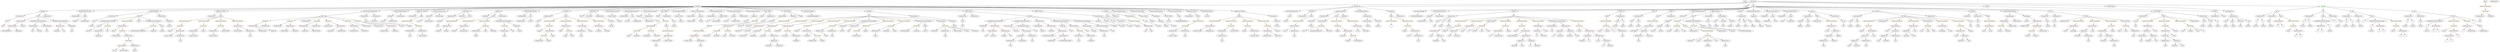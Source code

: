 strict digraph {
	graph [bb="0,0,30723,756"];
	node [label="\N"];
	Enter	[height=0.5,
		pos="21489,738",
		width=0.83628];
	MemberAccess_Unnamed_39	[color=black,
		height=0.5,
		label=MemberAccess,
		pos="15000,306",
		width=1.9174];
	MemberAccess_Unnamed_40	[color=black,
		height=0.5,
		label=MemberAccess,
		pos="15000,234",
		width=1.9174];
	MemberAccess_Unnamed_39 -> MemberAccess_Unnamed_40	[pos="e,15000,252.1 15000,287.7 15000,280.41 15000,271.73 15000,263.54"];
	NumberLiteral_Unnamed_17	[color=black,
		height=0.5,
		label=NumberLiteral,
		pos="962.51,522",
		width=1.765];
	Parameter__value_5	[color=black,
		height=0.5,
		label=_value,
		pos="21082,450",
		width=0.96103];
	ElementaryTypeName_uint256_26	[color=black,
		height=0.5,
		label=uint256,
		pos="21121,378",
		width=1.0442];
	Parameter__value_5 -> ElementaryTypeName_uint256_26	[pos="e,21111,395.47 21091,432.41 21095,424.3 21101,414.35 21106,405.25"];
	ElementaryTypeName_uint256_4	[color=black,
		height=0.5,
		label=uint256,
		pos="28374,378",
		width=1.0442];
	IndexAccess_Unnamed_17	[color=black,
		height=0.5,
		label=IndexAccess,
		pos="25579,306",
		width=1.6402];
	Identifier_balanceOf_11	[color=black,
		height=0.5,
		label=balanceOf,
		pos="25444,234",
		width=1.3491];
	IndexAccess_Unnamed_17 -> Identifier_balanceOf_11	[pos="e,25471,249.27 25550,289.98 25530,279.63 25503,265.76 25481,254.54"];
	MemberAccess_Unnamed_10	[color=black,
		height=0.5,
		label=MemberAccess,
		pos="25580,234",
		width=1.9174];
	IndexAccess_Unnamed_17 -> MemberAccess_Unnamed_10	[pos="e,25579,252.1 25579,287.7 25579,280.41 25579,271.73 25579,263.54"];
	FunctionCall_Unnamed_31	[color=orange,
		height=0.5,
		label=FunctionCall,
		pos="10589,378",
		width=1.6125];
	FunctionCall_Unnamed_32	[color=orange,
		height=0.5,
		label=FunctionCall,
		pos="10477,306",
		width=1.6125];
	FunctionCall_Unnamed_31 -> FunctionCall_Unnamed_32	[pos="e,10501,322.49 10564,361.46 10548,351.77 10528,339.15 10511,328.5"];
	Identifier_require_11	[color=black,
		height=0.5,
		label=require,
		pos="10589,306",
		width=1.0026];
	FunctionCall_Unnamed_31 -> Identifier_require_11	[pos="e,10589,324.1 10589,359.7 10589,352.41 10589,343.73 10589,335.54"];
	BinaryOperation_Unnamed_49	[color=brown,
		height=0.5,
		label=BinaryOperation,
		pos="3157.5,378",
		width=1.9867];
	NumberLiteral_Unnamed_26	[color=black,
		height=0.5,
		label=NumberLiteral,
		pos="3259.5,306",
		width=1.765];
	BinaryOperation_Unnamed_49 -> NumberLiteral_Unnamed_26	[pos="e,3236.1,323.07 3181.4,360.59 3195,351.31 3212.1,339.57 3226.8,329.44"];
	Identifier_weiAmount_4	[color=black,
		height=0.5,
		label=weiAmount,
		pos="3394.5,306",
		width=1.4739];
	BinaryOperation_Unnamed_49 -> Identifier_weiAmount_4	[pos="e,3355.4,318.54 3202.7,363.67 3243.2,351.69 3302.7,334.12 3344.6,321.73"];
	ParameterList_Unnamed_5	[color=black,
		height=0.5,
		label=ParameterList,
		pos="27755,522",
		width=1.7095];
	Parameter_a_2	[color=black,
		height=0.5,
		label=a,
		pos="27710,450",
		width=0.75];
	ParameterList_Unnamed_5 -> Parameter_a_2	[pos="e,27720,466.83 27744,504.05 27738,495.73 27732,485.54 27726,476.32"];
	Parameter_b_2	[color=black,
		height=0.5,
		label=b,
		pos="27783,450",
		width=0.75];
	ParameterList_Unnamed_5 -> Parameter_b_2	[pos="e,27776,467.62 27761,503.7 27764,496.04 27768,486.85 27772,478.3"];
	ParameterList_Unnamed_6	[color=black,
		height=0.5,
		label=ParameterList,
		pos="27896,522",
		width=1.7095];
	Parameter_None_2	[color=black,
		height=0.5,
		label=None,
		pos="27860,450",
		width=0.85014];
	ParameterList_Unnamed_6 -> Parameter_None_2	[pos="e,27868,467.62 27887,503.7 27883,495.87 27878,486.44 27873,477.73"];
	FunctionDefinition_hasEnded	[color=black,
		height=0.5,
		label=hasEnded,
		pos="576.51,594",
		width=1.3076];
	ParameterList_Unnamed_35	[color=black,
		height=0.5,
		label=ParameterList,
		pos="299.51,522",
		width=1.7095];
	FunctionDefinition_hasEnded -> ParameterList_Unnamed_35	[pos="e,345.06,534.51 538,583.27 490.81,571.34 410.47,551.04 356.22,537.33"];
	Block_Unnamed_22	[color=black,
		height=0.5,
		label=Block,
		pos="520.51,522",
		width=0.90558];
	FunctionDefinition_hasEnded -> Block_Unnamed_22	[pos="e,533.31,538.99 563.24,576.41 556.45,567.92 548.04,557.41 540.49,547.96"];
	ParameterList_Unnamed_34	[color=black,
		height=0.5,
		label=ParameterList,
		pos="632.51,522",
		width=1.7095];
	FunctionDefinition_hasEnded -> ParameterList_Unnamed_34	[pos="e,618.95,539.96 589.79,576.41 596.38,568.16 604.51,558.01 611.89,548.78"];
	ParameterList_Unnamed_45	[color=black,
		height=0.5,
		label=ParameterList,
		pos="2632.5,522",
		width=1.7095];
	Parameter_None_3	[color=black,
		height=0.5,
		label=None,
		pos="28991,450",
		width=0.85014];
	ElementaryTypeName_uint256_13	[color=black,
		height=0.5,
		label=uint256,
		pos="29018,378",
		width=1.0442];
	Parameter_None_3 -> ElementaryTypeName_uint256_13	[pos="e,29011,395.79 28997,432.05 29000,424.32 29004,414.96 29007,406.27"];
	Parameter_guess_1	[color=black,
		height=0.5,
		label=guess,
		pos="8281.5,450",
		width=0.87786];
	ElementaryTypeName_bytes32_1	[color=black,
		height=0.5,
		label=bytes32,
		pos="8281.5,378",
		width=1.0996];
	Parameter_guess_1 -> ElementaryTypeName_bytes32_1	[pos="e,8281.5,396.1 8281.5,431.7 8281.5,424.41 8281.5,415.73 8281.5,407.54"];
	VariableDeclaration_to	[color=black,
		height=0.5,
		label=to,
		pos="21389,450",
		width=0.75];
	ElementaryTypeName_address_11	[color=black,
		height=0.5,
		label=address,
		pos="21392,378",
		width=1.0996];
	VariableDeclaration_to -> ElementaryTypeName_address_11	[pos="e,21391,396.1 21389,431.7 21390,424.41 21390,415.73 21390,407.54"];
	NumberLiteral_Unnamed_37	[color=black,
		height=0.5,
		label=NumberLiteral,
		pos="4067.5,378",
		width=1.765];
	IndexAccess_Unnamed_19	[color=black,
		height=0.5,
		label=IndexAccess,
		pos="22903,234",
		width=1.6402];
	IndexAccess_Unnamed_20	[color=black,
		height=0.5,
		label=IndexAccess,
		pos="22766,162",
		width=1.6402];
	IndexAccess_Unnamed_19 -> IndexAccess_Unnamed_20	[pos="e,22795,177.99 22873,217.98 22853,207.83 22827,194.31 22805,183.22"];
	MemberAccess_Unnamed_12	[color=black,
		height=0.5,
		label=MemberAccess,
		pos="22912,162",
		width=1.9174];
	IndexAccess_Unnamed_19 -> MemberAccess_Unnamed_12	[pos="e,22909,180.1 22905,215.7 22906,208.32 22907,199.52 22908,191.25"];
	ParameterList_Unnamed_50	[color=black,
		height=0.5,
		label=ParameterList,
		pos="9622.5,522",
		width=1.7095];
	Parameter__startTime	[color=black,
		height=0.5,
		label=_startTime,
		pos="9473.5,450",
		width=1.4046];
	ParameterList_Unnamed_50 -> Parameter__startTime	[pos="e,9503.3,464.99 9590.9,506.15 9568.4,495.56 9537.9,481.23 9513.6,469.84"];
	BinaryOperation_Unnamed_41	[color=brown,
		height=0.5,
		label=BinaryOperation,
		pos="6958.5,378",
		width=1.9867];
	Identifier_token	[color=black,
		height=0.5,
		label=token,
		pos="6880.5,306",
		width=0.864];
	BinaryOperation_Unnamed_41 -> Identifier_token	[pos="e,6896.8,321.57 6940,360.41 6929.6,351.1 6916.6,339.35 6905.3,329.24"];
	FunctionCall_Unnamed_27	[color=orange,
		height=0.5,
		label=FunctionCall,
		pos="6987.5,306",
		width=1.6125];
	BinaryOperation_Unnamed_41 -> FunctionCall_Unnamed_27	[pos="e,6980.4,324.1 6965.7,359.7 6968.8,352.15 6972.6,343.12 6976,334.68"];
	Identifier_balanceOf_8	[color=black,
		height=0.5,
		label=balanceOf,
		pos="18548,90",
		width=1.3491];
	Identifier__from_9	[color=black,
		height=0.5,
		label=_from,
		pos="22694,90",
		width=0.93331];
	IndexAccess_Unnamed_20 -> Identifier__from_9	[pos="e,22709,106.04 22748,144.41 22739,135.31 22727,123.9 22717,113.96"];
	Identifier_allowance_3	[color=black,
		height=0.5,
		label=allowance,
		pos="22793,90",
		width=1.3076];
	IndexAccess_Unnamed_20 -> Identifier_allowance_3	[pos="e,22786,108.1 22772,143.7 22775,136.15 22779,127.12 22782,118.68"];
	ParameterList_Unnamed_20	[color=black,
		height=0.5,
		label=ParameterList,
		pos="26342,522",
		width=1.7095];
	Parameter_success	[color=black,
		height=0.5,
		label=success,
		pos="26227,450",
		width=1.1135];
	ParameterList_Unnamed_20 -> Parameter_success	[pos="e,26250,465 26316,505.29 26299,495.13 26277,481.83 26259,470.93"];
	Parameter_newOwner	[color=black,
		height=0.5,
		label=newOwner,
		pos="16109,450",
		width=1.4046];
	ElementaryTypeName_address_3	[color=black,
		height=0.5,
		label=address,
		pos="16109,378",
		width=1.0996];
	Parameter_newOwner -> ElementaryTypeName_address_3	[pos="e,16109,396.1 16109,431.7 16109,424.41 16109,415.73 16109,407.54"];
	UnaryOperation_Unnamed_1	[color=black,
		height=0.5,
		label=UnaryOperation,
		pos="2390.5,306",
		width=1.9452];
	Identifier_claimed_TOD28	[color=black,
		height=0.5,
		label=claimed_TOD28,
		pos="2390.5,234",
		width=2.0145];
	UnaryOperation_Unnamed_1 -> Identifier_claimed_TOD28	[pos="e,2390.5,252.1 2390.5,287.7 2390.5,280.41 2390.5,271.73 2390.5,263.54"];
	BinaryOperation_Unnamed_16	[color=brown,
		height=0.5,
		label=BinaryOperation,
		pos="24635,450",
		width=1.9867];
	FunctionCall_Unnamed_8	[color=orange,
		height=0.5,
		label=FunctionCall,
		pos="24599,378",
		width=1.6125];
	BinaryOperation_Unnamed_16 -> FunctionCall_Unnamed_8	[pos="e,24607,396.1 24626,431.7 24622,423.98 24617,414.71 24612,406.11"];
	NumberLiteral_Unnamed_8	[color=black,
		height=0.5,
		label=NumberLiteral,
		pos="24739,378",
		width=1.765];
	BinaryOperation_Unnamed_16 -> NumberLiteral_Unnamed_8	[pos="e,24715,395.15 24659,432.76 24672,423.49 24690,411.71 24705,401.55"];
	BinaryOperation_Unnamed_28	[color=brown,
		height=0.5,
		label=BinaryOperation,
		pos="26374,378",
		width=1.9867];
	IndexAccess_Unnamed_12	[color=black,
		height=0.5,
		label=IndexAccess,
		pos="26373,306",
		width=1.6402];
	BinaryOperation_Unnamed_28 -> IndexAccess_Unnamed_12	[pos="e,26373,324.1 26373,359.7 26373,352.41 26373,343.73 26373,335.54"];
	Identifier__value_7	[color=black,
		height=0.5,
		label=_value,
		pos="26485,306",
		width=0.96103];
	BinaryOperation_Unnamed_28 -> Identifier__value_7	[pos="e,26463,320.56 26399,360.76 26415,350.57 26436,337.36 26453,326.58"];
	MemberAccess_Unnamed_21	[color=black,
		height=0.5,
		label=MemberAccess,
		pos="10010,306",
		width=1.9174];
	Identifier_wallet	[color=black,
		height=0.5,
		label=wallet,
		pos="10099,234",
		width=0.87786];
	MemberAccess_Unnamed_21 -> Identifier_wallet	[pos="e,10081,249.11 10031,288.41 10043,278.69 10059,266.31 10072,255.93"];
	ExpressionStatement_Unnamed_17	[color=orange,
		height=0.5,
		label=ExpressionStatement,
		pos="26374,450",
		width=2.458];
	ExpressionStatement_Unnamed_17 -> BinaryOperation_Unnamed_28	[pos="e,26374,396.1 26374,431.7 26374,424.41 26374,415.73 26374,407.54"];
	IndexAccess_Unnamed_10	[color=black,
		height=0.5,
		label=IndexAccess,
		pos="26609,234",
		width=1.6402];
	MemberAccess_Unnamed_4	[color=black,
		height=0.5,
		label=MemberAccess,
		pos="26609,162",
		width=1.9174];
	IndexAccess_Unnamed_10 -> MemberAccess_Unnamed_4	[pos="e,26609,180.1 26609,215.7 26609,208.41 26609,199.73 26609,191.54"];
	IndexAccess_Unnamed_11	[color=black,
		height=0.5,
		label=IndexAccess,
		pos="26755,162",
		width=1.6402];
	IndexAccess_Unnamed_10 -> IndexAccess_Unnamed_11	[pos="e,26724,177.78 26639,218.33 26661,207.95 26690,193.94 26714,182.61"];
	Identifier_weiAmount_9	[color=black,
		height=0.5,
		label=weiAmount,
		pos="4089.5,306",
		width=1.4739];
	Identifier_require_10	[color=black,
		height=0.5,
		label=require,
		pos="9724.5,306",
		width=1.0026];
	ElementaryTypeName_string_1	[color=black,
		height=0.5,
		label=string,
		pos="21929,450",
		width=0.864];
	IfStatement_Unnamed_8	[color=orange,
		height=0.5,
		label=IfStatement,
		pos="9270.5,450",
		width=1.4739];
	Block_Unnamed_26	[color=black,
		height=0.5,
		label=Block,
		pos="8624.5,378",
		width=0.90558];
	IfStatement_Unnamed_8 -> Block_Unnamed_26	[pos="e,8656.5,382.71 9232.1,437.28 9224.3,435.26 9216.2,433.37 9208.5,432 9020.6,398.62 8970.5,414.34 8780.5,396 8742.4,392.32 8699.1,\
387.56 8667.8,384.01"];
	BinaryOperation_Unnamed_57	[color=brown,
		height=0.5,
		label=BinaryOperation,
		pos="8861.5,378",
		width=1.9867];
	IfStatement_Unnamed_8 -> BinaryOperation_Unnamed_57	[pos="e,8922.3,387.89 9231.3,437.52 9223.8,435.52 9215.9,433.58 9208.5,432 9182.2,426.4 9027.1,403.31 8933.4,389.52"];
	StateVariableDeclaration_Unnamed	[color=black,
		height=0.5,
		label=StateVariableDeclaration,
		pos="15911,594",
		width=2.8184];
	VariableDeclaration_owner	[color=black,
		height=0.5,
		label=owner,
		pos="15841,522",
		width=0.93331];
	StateVariableDeclaration_Unnamed -> VariableDeclaration_owner	[pos="e,15856,538.36 15894,576.05 15885,567.17 15874,556.14 15864,546.45"];
	InheritanceSpecifier_Unnamed	[color=black,
		height=0.5,
		label=InheritanceSpecifier,
		pos="17418,594",
		width=2.3333];
	UserDefinedTypeName_Unnamed	[color=black,
		height=0.5,
		label=UserDefinedTypeName,
		pos="17378,522",
		width=2.7214];
	InheritanceSpecifier_Unnamed -> UserDefinedTypeName_Unnamed	[pos="e,17387,540.1 17408,575.7 17403,567.9 17398,558.51 17393,549.83"];
	ElementaryTypeName_uint256_18	[color=black,
		height=0.5,
		label=uint256,
		pos="24585,306",
		width=1.0442];
	ElementaryTypeName_address_9	[color=black,
		height=0.5,
		label=address,
		pos="20324,306",
		width=1.0996];
	ElementaryTypeName_bool_6	[color=black,
		height=0.5,
		label=bool,
		pos="72.515,378",
		width=0.76697];
	ElementaryTypeName_bool_7	[color=black,
		height=0.5,
		label=bool,
		pos="923.51,306",
		width=0.76697];
	BooleanLiteral_Unnamed_9	[color=black,
		height=0.5,
		label=BooleanLiteral,
		pos="8734.5,522",
		width=1.7788];
	Identifier__finished	[color=black,
		height=0.5,
		label=_finished,
		pos="5410.5,306",
		width=1.2382];
	MemberAccess_Unnamed_33	[color=black,
		height=0.5,
		label=MemberAccess,
		pos="13258,234",
		width=1.9174];
	Identifier_msg_23	[color=black,
		height=0.5,
		label=msg,
		pos="13258,162",
		width=0.75];
	MemberAccess_Unnamed_33 -> Identifier_msg_23	[pos="e,13258,180.1 13258,215.7 13258,208.41 13258,199.73 13258,191.54"];
	ElementaryTypeName_uint256_50	[color=black,
		height=0.5,
		label=uint256,
		pos="15674,378",
		width=1.0442];
	NumberLiteral_Unnamed_36	[color=black,
		height=0.5,
		label=NumberLiteral,
		pos="4224.5,306",
		width=1.765];
	Parameter__from	[color=black,
		height=0.5,
		label=_from,
		pos="27326,450",
		width=0.93331];
	ElementaryTypeName_address_5	[color=black,
		height=0.5,
		label=address,
		pos="27326,378",
		width=1.0996];
	Parameter__from -> ElementaryTypeName_address_5	[pos="e,27326,396.1 27326,431.7 27326,424.41 27326,415.73 27326,407.54"];
	ParameterList_Unnamed_43	[color=black,
		height=0.5,
		label=ParameterList,
		pos="11807,522",
		width=1.7095];
	Parameter_None_7	[color=black,
		height=0.5,
		label=None,
		pos="11807,450",
		width=0.85014];
	ParameterList_Unnamed_43 -> Parameter_None_7	[pos="e,11807,468.1 11807,503.7 11807,496.41 11807,487.73 11807,479.54"];
	Identifier_bonus	[color=black,
		height=0.5,
		label=bonus,
		pos="1418.5,18",
		width=0.93331];
	FunctionDefinition_VoxelX	[color=black,
		height=0.5,
		label=VoxelX,
		pos="27191,594",
		width=1.0858];
	ParameterList_Unnamed	[color=black,
		height=0.5,
		label=ParameterList,
		pos="27191,522",
		width=1.7095];
	FunctionDefinition_VoxelX -> ParameterList_Unnamed	[pos="e,27191,540.1 27191,575.7 27191,568.41 27191,559.73 27191,551.54"];
	Block_Unnamed	[color=black,
		height=0.5,
		label=Block,
		pos="27303,522",
		width=0.90558];
	FunctionDefinition_VoxelX -> Block_Unnamed	[pos="e,27281,536.2 27213,578.83 27230,568.32 27253,553.86 27272,542.28"];
	VariableDeclaration_c	[color=black,
		height=0.5,
		label=c,
		pos="29839,378",
		width=0.75];
	ElementaryTypeName_uint256_3	[color=black,
		height=0.5,
		label=uint256,
		pos="29820,306",
		width=1.0442];
	VariableDeclaration_c -> ElementaryTypeName_uint256_3	[pos="e,29824,324.28 29834,360.05 29832,352.6 29829,343.64 29827,335.22"];
	Identifier_owner_2	[color=black,
		height=0.5,
		label=owner,
		pos="16021,306",
		width=0.93331];
	ExpressionStatement_Unnamed_16	[color=orange,
		height=0.5,
		label=ExpressionStatement,
		pos="26569,450",
		width=2.458];
	FunctionCall_Unnamed_15	[color=orange,
		height=0.5,
		label=FunctionCall,
		pos="26609,378",
		width=1.6125];
	ExpressionStatement_Unnamed_16 -> FunctionCall_Unnamed_15	[pos="e,26599,396.1 26578,431.7 26583,423.9 26588,414.51 26593,405.83"];
	Identifier_require_9	[color=black,
		height=0.5,
		label=require,
		pos="6633.5,306",
		width=1.0026];
	VariableDeclaration_from_1	[color=black,
		height=0.5,
		label=from,
		pos="20056,450",
		width=0.7947];
	ElementaryTypeName_address_12	[color=black,
		height=0.5,
		label=address,
		pos="20046,378",
		width=1.0996];
	VariableDeclaration_from_1 -> ElementaryTypeName_address_12	[pos="e,20048,396.1 20053,431.7 20052,424.32 20051,415.52 20050,407.25"];
	BinaryOperation_Unnamed_43	[color=brown,
		height=0.5,
		label=BinaryOperation,
		pos="9612.5,378",
		width=1.9867];
	Identifier_weiRaised	[color=black,
		height=0.5,
		label=weiRaised,
		pos="9487.5,306",
		width=1.3491];
	BinaryOperation_Unnamed_43 -> Identifier_weiRaised	[pos="e,9513.6,321.63 9584.2,361.12 9566.2,351.06 9542.8,337.98 9523.6,327.19"];
	FunctionCall_Unnamed_34	[color=orange,
		height=0.5,
		label=FunctionCall,
		pos="9612.5,306",
		width=1.6125];
	BinaryOperation_Unnamed_43 -> FunctionCall_Unnamed_34	[pos="e,9612.5,324.1 9612.5,359.7 9612.5,352.41 9612.5,343.73 9612.5,335.54"];
	BinaryOperation_Unnamed_47	[color=brown,
		height=0.5,
		label=BinaryOperation,
		pos="311.51,450",
		width=1.9867];
	BinaryOperation_Unnamed_48	[color=brown,
		height=0.5,
		label=BinaryOperation,
		pos="189.51,378",
		width=1.9867];
	BinaryOperation_Unnamed_47 -> BinaryOperation_Unnamed_48	[pos="e,217.09,394.82 283.83,433.12 266.98,423.45 245.25,410.98 226.89,400.44"];
	Identifier_finished	[color=black,
		height=0.5,
		label=finished,
		pos="318.51,378",
		width=1.0996];
	BinaryOperation_Unnamed_47 -> Identifier_finished	[pos="e,316.8,396.1 313.25,431.7 313.97,424.41 314.84,415.73 315.66,407.54"];
	Identifier_guess_1	[color=black,
		height=0.5,
		label=guess,
		pos="7724.5,234",
		width=0.87786];
	Identifier_weiAmount_1	[color=black,
		height=0.5,
		label=weiAmount,
		pos="9585.5,234",
		width=1.4739];
	BinaryOperation_Unnamed_50	[color=brown,
		height=0.5,
		label=BinaryOperation,
		pos="4381.5,378",
		width=1.9867];
	NumberLiteral_Unnamed_28	[color=black,
		height=0.5,
		label=NumberLiteral,
		pos="4377.5,306",
		width=1.765];
	BinaryOperation_Unnamed_50 -> NumberLiteral_Unnamed_28	[pos="e,4378.5,324.1 4380.5,359.7 4380.1,352.41 4379.6,343.73 4379.1,335.54"];
	Identifier_weiAmount_5	[color=black,
		height=0.5,
		label=weiAmount,
		pos="4512.5,306",
		width=1.4739];
	BinaryOperation_Unnamed_50 -> Identifier_weiAmount_5	[pos="e,4485,321.7 4410.9,361.29 4429.9,351.15 4454.7,337.87 4475.1,326.99"];
	FunctionCall_Unnamed_40	[color=orange,
		height=0.5,
		label=FunctionCall,
		pos="1893.5,378",
		width=1.6125];
	Identifier_bonusPercentForWeiAmount	[color=black,
		height=0.5,
		label=bonusPercentForWeiAmount,
		pos="1712.5,306",
		width=3.3313];
	FunctionCall_Unnamed_40 -> Identifier_bonusPercentForWeiAmount	[pos="e,1754.4,323.21 1858.2,363.34 1831.7,353.1 1795,338.91 1765.1,327.34"];
	Identifier_weiAmount_11	[color=black,
		height=0.5,
		label=weiAmount,
		pos="1903.5,306",
		width=1.4739];
	FunctionCall_Unnamed_40 -> Identifier_weiAmount_11	[pos="e,1901.1,324.1 1896,359.7 1897,352.32 1898.3,343.52 1899.5,335.25"];
	Identifier__value_16	[color=black,
		height=0.5,
		label=_value,
		pos="24062,234",
		width=0.96103];
	StateVariableDeclaration_Unnamed_11	[color=black,
		height=0.5,
		label=StateVariableDeclaration,
		pos="1075.5,594",
		width=2.8184];
	StateVariableDeclaration_Unnamed_11 -> NumberLiteral_Unnamed_17	[pos="e,988.2,538.91 1048.4,576.23 1033.3,566.85 1014.3,555.05 997.94,544.95"];
	VariableDeclaration_wallet	[color=black,
		height=0.5,
		label=wallet,
		pos="1075.5,522",
		width=0.87786];
	StateVariableDeclaration_Unnamed_11 -> VariableDeclaration_wallet	[pos="e,1075.5,540.1 1075.5,575.7 1075.5,568.41 1075.5,559.73 1075.5,551.54"];
	FunctionCall_Unnamed_28	[color=orange,
		height=0.5,
		label=FunctionCall,
		pos="30550,594",
		width=1.6125];
	MemberAccess_Unnamed_15	[color=black,
		height=0.5,
		label=MemberAccess,
		pos="30480,522",
		width=1.9174];
	FunctionCall_Unnamed_28 -> MemberAccess_Unnamed_15	[pos="e,30496,539.47 30533,576.41 30524,567.78 30514,557.06 30504,547.5"];
	Identifier_buyTokens	[color=black,
		height=0.5,
		label=buyTokens,
		pos="30620,522",
		width=1.46];
	FunctionCall_Unnamed_28 -> Identifier_buyTokens	[pos="e,30603,539.47 30566,576.41 30575,567.78 30585,557.06 30595,547.5"];
	VariableDeclaration_reward_TOD28	[color=black,
		height=0.5,
		label=reward_TOD28,
		pos="14320,522",
		width=1.9313];
	ElementaryTypeName_uint256_49	[color=black,
		height=0.5,
		label=uint256,
		pos="14362,450",
		width=1.0442];
	VariableDeclaration_reward_TOD28 -> ElementaryTypeName_uint256_49	[pos="e,14351,467.79 14330,504.05 14334,496.06 14340,486.33 14346,477.4"];
	Identifier__value_14	[color=black,
		height=0.5,
		label=_value,
		pos="25343,306",
		width=0.96103];
	ExpressionStatement_Unnamed_41	[color=orange,
		height=0.5,
		label=ExpressionStatement,
		pos="8510.5,306",
		width=2.458];
	Block_Unnamed_26 -> ExpressionStatement_Unnamed_41	[pos="e,8537.2,323.39 8603.3,364 8587.5,354.28 8565.5,340.75 8546.9,329.32"];
	Identifier_msg_4	[color=black,
		height=0.5,
		label=msg,
		pos="26609,90",
		width=0.75];
	IndexAccess_Unnamed_24	[color=black,
		height=0.5,
		label=IndexAccess,
		pos="9227.5,306",
		width=1.6402];
	Identifier_contributions	[color=black,
		height=0.5,
		label=contributions,
		pos="9054.5,234",
		width=1.6541];
	IndexAccess_Unnamed_24 -> Identifier_contributions	[pos="e,9089,248.97 9192.9,291 9166,280.13 9128.6,264.96 9099.4,253.16"];
	Identifier_beneficiary_1	[color=black,
		height=0.5,
		label=beneficiary,
		pos="9183.5,234",
		width=1.4184];
	IndexAccess_Unnamed_24 -> Identifier_beneficiary_1	[pos="e,9194.1,251.79 9216.9,288.05 9211.8,280.06 9205.7,270.33 9200.1,261.4"];
	IfStatement_Unnamed_2	[color=orange,
		height=0.5,
		label=IfStatement,
		pos="3310.5,450",
		width=1.4739];
	IfStatement_Unnamed_2 -> BinaryOperation_Unnamed_49	[pos="e,3191,394.31 3279.9,435 3257.4,424.7 3226.5,410.56 3201.4,399.06"];
	NumberLiteral_Unnamed_27	[color=black,
		height=0.5,
		label=NumberLiteral,
		pos="3310.5,378",
		width=1.765];
	IfStatement_Unnamed_2 -> NumberLiteral_Unnamed_27	[pos="e,3310.5,396.1 3310.5,431.7 3310.5,424.41 3310.5,415.73 3310.5,407.54"];
	BinaryOperation_Unnamed_44	[color=brown,
		height=0.5,
		label=BinaryOperation,
		pos="9413.5,378",
		width=1.9867];
	BinaryOperation_Unnamed_44 -> IndexAccess_Unnamed_24	[pos="e,9263.8,320.65 9375,362.5 9345.8,351.5 9305.5,336.33 9274.4,324.63"];
	FunctionCall_Unnamed_35	[color=orange,
		height=0.5,
		label=FunctionCall,
		pos="9362.5,306",
		width=1.6125];
	BinaryOperation_Unnamed_44 -> FunctionCall_Unnamed_35	[pos="e,9374.7,323.79 9401.2,360.05 9395.2,351.89 9388,341.91 9381.3,332.82"];
	Parameter__name	[color=black,
		height=0.5,
		label=_name,
		pos="24315,450",
		width=0.97489];
	ElementaryTypeName_string_2	[color=black,
		height=0.5,
		label=string,
		pos="24315,378",
		width=0.864];
	Parameter__name -> ElementaryTypeName_string_2	[pos="e,24315,396.1 24315,431.7 24315,424.41 24315,415.73 24315,407.54"];
	FunctionCall_Unnamed_33	[color=orange,
		height=0.5,
		label=FunctionCall,
		pos="11228,378",
		width=1.6125];
	Identifier_getTokenAmount	[color=black,
		height=0.5,
		label=getTokenAmount,
		pos="11083,306",
		width=2.0976];
	FunctionCall_Unnamed_33 -> Identifier_getTokenAmount	[pos="e,11115,322.63 11197,362.33 11176,352.24 11148,338.72 11125,327.56"];
	Identifier_weiAmount	[color=black,
		height=0.5,
		label=weiAmount,
		pos="11230,306",
		width=1.4739];
	FunctionCall_Unnamed_33 -> Identifier_weiAmount	[pos="e,11229,324.1 11228,359.7 11228,352.41 11228,343.73 11229,335.54"];
	MemberAccess_Unnamed_34	[color=black,
		height=0.5,
		label=MemberAccess,
		pos="6242.5,306",
		width=1.9174];
	Identifier_token_2	[color=black,
		height=0.5,
		label=token,
		pos="6242.5,234",
		width=0.864];
	MemberAccess_Unnamed_34 -> Identifier_token_2	[pos="e,6242.5,252.1 6242.5,287.7 6242.5,280.41 6242.5,271.73 6242.5,263.54"];
	BinaryOperation_Unnamed_15	[color=brown,
		height=0.5,
		label=BinaryOperation,
		pos="24699,522",
		width=1.9867];
	BinaryOperation_Unnamed_15 -> BinaryOperation_Unnamed_16	[pos="e,24650,467.79 24683,504.05 24675,495.71 24666,485.49 24658,476.25"];
	NumberLiteral_Unnamed_7	[color=black,
		height=0.5,
		label=NumberLiteral,
		pos="24788,450",
		width=1.765];
	BinaryOperation_Unnamed_15 -> NumberLiteral_Unnamed_7	[pos="e,24767,467.47 24720,504.41 24731,495.43 24745,484.19 24758,474.34"];
	Block_Unnamed_25	[color=black,
		height=0.5,
		label=Block,
		pos="9369.5,522",
		width=0.90558];
	Block_Unnamed_25 -> IfStatement_Unnamed_8	[pos="e,9292.8,466.76 9350,507.17 9336.3,497.54 9317.9,484.47 9302.1,473.37"];
	VariableDeclaration_c_2	[color=black,
		height=0.5,
		label=c,
		pos="29142,378",
		width=0.75];
	ElementaryTypeName_uint256_14	[color=black,
		height=0.5,
		label=uint256,
		pos="29142,306",
		width=1.0442];
	VariableDeclaration_c_2 -> ElementaryTypeName_uint256_14	[pos="e,29142,324.1 29142,359.7 29142,352.41 29142,343.73 29142,335.54"];
	ElementaryTypeName_uint256_28	[color=black,
		height=0.5,
		label=uint256,
		pos="22770,378",
		width=1.0442];
	ElementaryTypeName_address	[color=black,
		height=0.5,
		label=address,
		pos="15806,450",
		width=1.0996];
	ElementaryTypeName_address_10	[color=black,
		height=0.5,
		label=address,
		pos="21582,378",
		width=1.0996];
	IndexAccess_Unnamed_7	[color=black,
		height=0.5,
		label=IndexAccess,
		pos="18843,306",
		width=1.6402];
	Identifier__to_4	[color=black,
		height=0.5,
		label=_to,
		pos="18827,234",
		width=0.75];
	IndexAccess_Unnamed_7 -> Identifier__to_4	[pos="e,18830,252.1 18839,287.7 18837,280.32 18835,271.52 18833,263.25"];
	Identifier_balanceOf_7	[color=black,
		height=0.5,
		label=balanceOf,
		pos="18921,234",
		width=1.3491];
	IndexAccess_Unnamed_7 -> Identifier_balanceOf_7	[pos="e,18903,251.15 18861,288.76 18871,279.84 18883,268.61 18894,258.72"];
	MemberAccess_Unnamed_6	[color=black,
		height=0.5,
		label=MemberAccess,
		pos="22447,162",
		width=1.9174];
	Identifier_msg_6	[color=black,
		height=0.5,
		label=msg,
		pos="22447,90",
		width=0.75];
	MemberAccess_Unnamed_6 -> Identifier_msg_6	[pos="e,22447,108.1 22447,143.7 22447,136.41 22447,127.73 22447,119.54"];
	BinaryOperation_Unnamed_46	[color=brown,
		height=0.5,
		label=BinaryOperation,
		pos="447.51,378",
		width=1.9867];
	Identifier_now	[color=black,
		height=0.5,
		label=now,
		pos="399.51,306",
		width=0.75];
	BinaryOperation_Unnamed_46 -> Identifier_now	[pos="e,410.37,322.83 435.9,360.05 430.19,351.73 423.2,341.54 416.88,332.32"];
	Identifier_endTime	[color=black,
		height=0.5,
		label=endTime,
		pos="487.51,306",
		width=1.1967];
	BinaryOperation_Unnamed_46 -> Identifier_endTime	[pos="e,478.02,323.62 457.4,359.7 461.93,351.78 467.38,342.23 472.41,333.44"];
	Identifier__to_1	[color=black,
		height=0.5,
		label=_to,
		pos="19695,90",
		width=0.75];
	BinaryOperation_Unnamed_6	[color=brown,
		height=0.5,
		label=BinaryOperation,
		pos="27980,450",
		width=1.9867];
	Identifier_b_4	[color=black,
		height=0.5,
		label=b,
		pos="27979,378",
		width=0.75];
	BinaryOperation_Unnamed_6 -> Identifier_b_4	[pos="e,27979,396.1 27979,431.7 27979,424.41 27979,415.73 27979,407.54"];
	Identifier_a_5	[color=black,
		height=0.5,
		label=a,
		pos="28051,378",
		width=0.75];
	BinaryOperation_Unnamed_6 -> Identifier_a_5	[pos="e,28036,393.42 27997,432.05 28006,422.82 28018,411.29 28028,401.33"];
	BooleanLiteral_Unnamed_3	[color=black,
		height=0.5,
		label=BooleanLiteral,
		pos="25373,450",
		width=1.7788];
	Parameter__value_3	[color=black,
		height=0.5,
		label=_value,
		pos="27052,450",
		width=0.96103];
	ElementaryTypeName_uint256_24	[color=black,
		height=0.5,
		label=uint256,
		pos="27037,378",
		width=1.0442];
	Parameter__value_3 -> ElementaryTypeName_uint256_24	[pos="e,27040,396.1 27048,431.7 27046,424.32 27044,415.52 27043,407.25"];
	Identifier_msg_17	[color=black,
		height=0.5,
		label=msg,
		pos="10176,234",
		width=0.75];
	VariableDeclaration_withinCap	[color=black,
		height=0.5,
		label=withinCap,
		pos="13051,378",
		width=1.3353];
	ElementaryTypeName_bool_13	[color=black,
		height=0.5,
		label=bool,
		pos="13170,306",
		width=0.76697];
	VariableDeclaration_withinCap -> ElementaryTypeName_bool_13	[pos="e,13149,318.87 13075,362.33 13094,351.33 13120,336.25 13140,324.6"];
	FunctionCall_Unnamed_46	[color=orange,
		height=0.5,
		label=FunctionCall,
		pos="13274,306",
		width=1.6125];
	FunctionCall_Unnamed_46 -> MemberAccess_Unnamed_33	[pos="e,13261,252.1 13270,287.7 13268,280.32 13266,271.52 13264,263.25"];
	MemberAccess_Unnamed_32	[color=black,
		height=0.5,
		label=MemberAccess,
		pos="13414,234",
		width=1.9174];
	FunctionCall_Unnamed_46 -> MemberAccess_Unnamed_32	[pos="e,13383,250.31 13303,290.15 13323,280.04 13350,266.51 13373,255.39"];
	Identifier_Burn	[color=black,
		height=0.5,
		label=Burn,
		pos="26024,306",
		width=0.7947];
	ExpressionStatement_Unnamed_23	[color=orange,
		height=0.5,
		label=ExpressionStatement,
		pos="25544,450",
		width=2.458];
	BinaryOperation_Unnamed_32	[color=brown,
		height=0.5,
		label=BinaryOperation,
		pos="25449,378",
		width=1.9867];
	ExpressionStatement_Unnamed_23 -> BinaryOperation_Unnamed_32	[pos="e,25471,395.47 25521,432.41 25509,423.34 25493,411.97 25480,402.06"];
	Identifier_totalSupply	[color=black,
		height=0.5,
		label=totalSupply,
		pos="20077,306",
		width=1.4739];
	ElementaryTypeName_uint256_44	[color=black,
		height=0.5,
		label=uint256,
		pos="2092.5,378",
		width=1.0442];
	ElementaryTypeName_uint256_36	[color=black,
		height=0.5,
		label=uint256,
		pos="9161.5,450",
		width=1.0442];
	ElementaryTypeName_uint256_45	[color=black,
		height=0.5,
		label=uint256,
		pos="1131.5,378",
		width=1.0442];
	StateVariableDeclaration_Unnamed_3	[color=black,
		height=0.5,
		label=StateVariableDeclaration,
		pos="17662,594",
		width=2.8184];
	VariableDeclaration_decimals	[color=black,
		height=0.5,
		label=decimals,
		pos="17537,522",
		width=1.1967];
	StateVariableDeclaration_Unnamed_3 -> VariableDeclaration_decimals	[pos="e,17561,536.88 17632,576.41 17614,566.2 17590,553.06 17571,542.37"];
	NumberLiteral_Unnamed_4	[color=black,
		height=0.5,
		label=NumberLiteral,
		pos="17662,522",
		width=1.765];
	StateVariableDeclaration_Unnamed_3 -> NumberLiteral_Unnamed_4	[pos="e,17662,540.1 17662,575.7 17662,568.41 17662,559.73 17662,551.54"];
	MemberAccess_Unnamed_41	[color=black,
		height=0.5,
		label=MemberAccess,
		pos="8056.5,162",
		width=1.9174];
	Identifier_msg_27	[color=black,
		height=0.5,
		label=msg,
		pos="8056.5,90",
		width=0.75];
	MemberAccess_Unnamed_41 -> Identifier_msg_27	[pos="e,8056.5,108.1 8056.5,143.7 8056.5,136.41 8056.5,127.73 8056.5,119.54"];
	Parameter__value_7	[color=black,
		height=0.5,
		label=_value,
		pos="22775,450",
		width=0.96103];
	Parameter__value_7 -> ElementaryTypeName_uint256_28	[pos="e,22771,396.1 22773,431.7 22773,424.41 22772,415.73 22772,407.54"];
	Identifier_guess	[color=black,
		height=0.5,
		label=guess,
		pos="8826.5,234",
		width=0.87786];
	Parameter_success_4	[color=black,
		height=0.5,
		label=success,
		pos="24222,450",
		width=1.1135];
	ElementaryTypeName_bool_4	[color=black,
		height=0.5,
		label=bool,
		pos="24222,378",
		width=0.76697];
	Parameter_success_4 -> ElementaryTypeName_bool_4	[pos="e,24222,396.1 24222,431.7 24222,424.41 24222,415.73 24222,407.54"];
	Identifier_balanceOf_3	[color=black,
		height=0.5,
		label=balanceOf,
		pos="19422,162",
		width=1.3491];
	stringLiteral_Unnamed_2	[color=black,
		height=0.5,
		label=stringLiteral,
		pos="22032,450",
		width=1.5016];
	ModifierInvocation_onlyOwner_4	[color=black,
		height=0.5,
		label=onlyOwner,
		pos="9753.5,522",
		width=1.4323];
	Block_Unnamed_20	[color=black,
		height=0.5,
		label=Block,
		pos="30550,738",
		width=0.90558];
	ExpressionStatement_Unnamed_33	[color=orange,
		height=0.5,
		label=ExpressionStatement,
		pos="30550,666",
		width=2.458];
	Block_Unnamed_20 -> ExpressionStatement_Unnamed_33	[pos="e,30550,684.1 30550,719.7 30550,712.41 30550,703.73 30550,695.54"];
	NumberLiteral_Unnamed_39	[color=black,
		height=0.5,
		label=NumberLiteral,
		pos="1533.5,18",
		width=1.765];
	VariableDeclaration_endTime	[color=black,
		height=0.5,
		label=endTime,
		pos="4839.5,522",
		width=1.1967];
	ElementaryTypeName_uint256_31	[color=black,
		height=0.5,
		label=uint256,
		pos="4763.5,450",
		width=1.0442];
	VariableDeclaration_endTime -> ElementaryTypeName_uint256_31	[pos="e,4780.2,466.34 4822.3,505.12 4812.3,495.95 4799.6,484.26 4788.6,474.09"];
	NumberLiteral_Unnamed_12	[color=black,
		height=0.5,
		label=NumberLiteral,
		pos="4882.5,450",
		width=1.765];
	VariableDeclaration_endTime -> NumberLiteral_Unnamed_12	[pos="e,4872.2,467.79 4849.9,504.05 4854.8,496.06 4860.8,486.33 4866.3,477.4"];
	MemberAccess_Unnamed_43	[color=black,
		height=0.5,
		label=MemberAccess,
		pos="5047.5,306",
		width=1.9174];
	Identifier_msg_28	[color=black,
		height=0.5,
		label=msg,
		pos="5047.5,234",
		width=0.75];
	MemberAccess_Unnamed_43 -> Identifier_msg_28	[pos="e,5047.5,252.1 5047.5,287.7 5047.5,280.41 5047.5,271.73 5047.5,263.54"];
	IndexAccess_Unnamed_15	[color=black,
		height=0.5,
		label=IndexAccess,
		pos="22530,234",
		width=1.6402];
	IndexAccess_Unnamed_15 -> MemberAccess_Unnamed_6	[pos="e,22466,179.63 22510,216.76 22500,207.88 22486,196.71 22475,186.85"];
	Identifier_allowance_2	[color=black,
		height=0.5,
		label=allowance,
		pos="22581,162",
		width=1.3076];
	IndexAccess_Unnamed_15 -> Identifier_allowance_2	[pos="e,22568,179.79 22542,216.05 22548,207.89 22555,197.91 22562,188.82"];
	MemberAccess_Unnamed_19	[color=black,
		height=0.5,
		label=MemberAccess,
		pos="10712,306",
		width=1.9174];
	Identifier_token_1	[color=black,
		height=0.5,
		label=token,
		pos="10712,234",
		width=0.864];
	MemberAccess_Unnamed_19 -> Identifier_token_1	[pos="e,10712,252.1 10712,287.7 10712,280.41 10712,271.73 10712,263.54"];
	Identifier_msg_11	[color=black,
		height=0.5,
		label=msg,
		pos="22912,90",
		width=0.75];
	FunctionCall_Unnamed_26	[color=orange,
		height=0.5,
		label=FunctionCall,
		pos="6671.5,234",
		width=1.6125];
	NumberLiteral_Unnamed_24	[color=black,
		height=0.5,
		label=NumberLiteral,
		pos="6610.5,162",
		width=1.765];
	FunctionCall_Unnamed_26 -> NumberLiteral_Unnamed_24	[pos="e,6625.3,179.96 6657.1,216.41 6649.8,208.08 6640.8,197.8 6632.7,188.49"];
	ElementaryTypeName_address_26	[color=black,
		height=0.5,
		label=address,
		pos="6731.5,162",
		width=1.0996];
	FunctionCall_Unnamed_26 -> ElementaryTypeName_address_26	[pos="e,6717.8,178.99 6685.7,216.41 6693.1,207.83 6702.2,197.19 6710.4,187.67"];
	VariableDeclaration_minSale	[color=black,
		height=0.5,
		label=minSale,
		pos="9019.5,522",
		width=1.0996];
	ElementaryTypeName_uint256_34	[color=black,
		height=0.5,
		label=uint256,
		pos="8923.5,450",
		width=1.0442];
	VariableDeclaration_minSale -> ElementaryTypeName_uint256_34	[pos="e,8943.5,465.58 8999.2,506.15 8985.6,496.25 8967.5,483.08 8952.4,472.09"];
	NumberLiteral_Unnamed_20	[color=black,
		height=0.5,
		label=NumberLiteral,
		pos="9042.5,450",
		width=1.765];
	VariableDeclaration_minSale -> NumberLiteral_Unnamed_20	[pos="e,9036.9,468.1 9025.2,503.7 9027.7,496.24 9030.6,487.32 9033.3,478.97"];
	Identifier__value_19	[color=black,
		height=0.5,
		label=_value,
		pos="23175,306",
		width=0.96103];
	Identifier__to_5	[color=black,
		height=0.5,
		label=_to,
		pos="17969,306",
		width=0.75];
	ElementaryTypeName_bytes32	[color=black,
		height=0.5,
		label=bytes32,
		pos="9030.5,378",
		width=1.0996];
	MemberAccess_Unnamed_14	[color=black,
		height=0.5,
		label=MemberAccess,
		pos="7132.5,306",
		width=1.9174];
	Identifier_msg_13	[color=black,
		height=0.5,
		label=msg,
		pos="7132.5,234",
		width=0.75];
	MemberAccess_Unnamed_14 -> Identifier_msg_13	[pos="e,7132.5,252.1 7132.5,287.7 7132.5,280.41 7132.5,271.73 7132.5,263.54"];
	ElementaryTypeName_uint256_47	[color=black,
		height=0.5,
		label=uint256,
		pos="2012.5,306",
		width=1.0442];
	Identifier_b_5	[color=black,
		height=0.5,
		label=b,
		pos="29242,306",
		width=0.75];
	ExpressionStatement_Unnamed_29	[color=orange,
		height=0.5,
		label=ExpressionStatement,
		pos="24457,450",
		width=2.458];
	BinaryOperation_Unnamed_38	[color=brown,
		height=0.5,
		label=BinaryOperation,
		pos="24451,378",
		width=1.9867];
	ExpressionStatement_Unnamed_29 -> BinaryOperation_Unnamed_38	[pos="e,24452,396.1 24455,431.7 24454,424.41 24454,415.73 24453,407.54"];
	ExpressionStatement_Unnamed_22	[color=orange,
		height=0.5,
		label=ExpressionStatement,
		pos="25739,450",
		width=2.458];
	BinaryOperation_Unnamed_31	[color=brown,
		height=0.5,
		label=BinaryOperation,
		pos="25691,378",
		width=1.9867];
	ExpressionStatement_Unnamed_22 -> BinaryOperation_Unnamed_31	[pos="e,25702,396.1 25727,431.7 25721,423.81 25715,414.3 25709,405.55"];
	VariableDeclarationStatement_Unnamed_9	[color=black,
		height=0.5,
		label=VariableDeclarationStatement,
		pos="1355.5,450",
		width=3.3174];
	VariableDeclaration_tokens_1	[color=black,
		height=0.5,
		label=tokens,
		pos="1222.5,378",
		width=0.97489];
	VariableDeclarationStatement_Unnamed_9 -> VariableDeclaration_tokens_1	[pos="e,1246.2,391.46 1323.7,432.23 1303.3,421.51 1276.9,407.61 1256.2,396.71"];
	FunctionCall_Unnamed_39	[color=orange,
		height=0.5,
		label=FunctionCall,
		pos="1333.5,378",
		width=1.6125];
	VariableDeclarationStatement_Unnamed_9 -> FunctionCall_Unnamed_39	[pos="e,1338.9,396.1 1350.1,431.7 1347.7,424.24 1344.9,415.32 1342.3,406.97"];
	BinaryOperation_Unnamed_35	[color=brown,
		height=0.5,
		label=BinaryOperation,
		pos="23535,378",
		width=1.9867];
	IndexAccess_Unnamed_21	[color=black,
		height=0.5,
		label=IndexAccess,
		pos="23423,306",
		width=1.6402];
	BinaryOperation_Unnamed_35 -> IndexAccess_Unnamed_21	[pos="e,23448,322.67 23509,360.76 23493,351.18 23474,338.92 23457,328.53"];
	Identifier__value_18	[color=black,
		height=0.5,
		label=_value,
		pos="23535,306",
		width=0.96103];
	BinaryOperation_Unnamed_35 -> Identifier__value_18	[pos="e,23535,324.1 23535,359.7 23535,352.41 23535,343.73 23535,335.54"];
	BinaryOperation_Unnamed_17	[color=brown,
		height=0.5,
		label=BinaryOperation,
		pos="20268,378",
		width=1.9867];
	BinaryOperation_Unnamed_17 -> Identifier_totalSupply	[pos="e,20112,319.9 20228,362.67 20198,351.38 20155,335.63 20122,323.76"];
	IndexAccess_Unnamed	[color=black,
		height=0.5,
		label=IndexAccess,
		pos="20207,306",
		width=1.6402];
	BinaryOperation_Unnamed_17 -> IndexAccess_Unnamed	[pos="e,20221,323.79 20253,360.05 20245,351.71 20237,341.49 20229,332.25"];
	Identifier_tokens_2	[color=black,
		height=0.5,
		label=tokens,
		pos="1405.5,306",
		width=0.97489];
	Identifier_balanceOf_1	[color=black,
		height=0.5,
		label=balanceOf,
		pos="17547,162",
		width=1.3491];
	Identifier__value_5	[color=black,
		height=0.5,
		label=_value,
		pos="19638,306",
		width=0.96103];
	ExpressionStatement_Unnamed_37	[color=orange,
		height=0.5,
		label=ExpressionStatement,
		pos="9825.5,450",
		width=2.458];
	ExpressionStatement_Unnamed_37 -> BinaryOperation_Unnamed_44	[pos="e,9472,388.79 9759.9,437.57 9749.1,435.7 9738,433.79 9727.5,432 9643.5,417.62 9546.7,401.33 9483.1,390.65"];
	Identifier_maxSale	[color=black,
		height=0.5,
		label=maxSale,
		pos="12476,306",
		width=1.1551];
	Parameter__endTime	[color=black,
		height=0.5,
		label=_endTime,
		pos="7503.5,450",
		width=1.3353];
	ElementaryTypeName_uint256_53	[color=black,
		height=0.5,
		label=uint256,
		pos="7503.5,378",
		width=1.0442];
	Parameter__endTime -> ElementaryTypeName_uint256_53	[pos="e,7503.5,396.1 7503.5,431.7 7503.5,424.41 7503.5,415.73 7503.5,407.54"];
	VariableDeclarationStatement_Unnamed_8	[color=black,
		height=0.5,
		label=VariableDeclarationStatement,
		pos="520.51,450",
		width=3.3174];
	VariableDeclarationStatement_Unnamed_8 -> BinaryOperation_Unnamed_46	[pos="e,465.02,395.79 502.84,432.05 493.97,423.54 483.04,413.07 473.25,403.68"];
	VariableDeclaration_endTimeReached	[color=black,
		height=0.5,
		label=endTimeReached,
		pos="612.51,378",
		width=2.0976];
	VariableDeclarationStatement_Unnamed_8 -> VariableDeclaration_endTimeReached	[pos="e,590.77,395.55 542.79,432.05 554.51,423.13 569.07,412.06 581.84,402.34"];
	Identifier__value_8	[color=black,
		height=0.5,
		label=_value,
		pos="26824,306",
		width=0.96103];
	Identifier_reward_TOD28_1	[color=black,
		height=0.5,
		label=reward_TOD28,
		pos="2951.5,306",
		width=1.9313];
	ElementaryTypeName_address_4	[color=black,
		height=0.5,
		label=address,
		pos="16563,162",
		width=1.0996];
	NumberLiteral_Unnamed_19	[color=black,
		height=0.5,
		label=NumberLiteral,
		pos="6419.5,522",
		width=1.765];
	Parameter__from_2	[color=black,
		height=0.5,
		label=_from,
		pos="27138,450",
		width=0.93331];
	ElementaryTypeName_address_16	[color=black,
		height=0.5,
		label=address,
		pos="27132,378",
		width=1.0996];
	Parameter__from_2 -> ElementaryTypeName_address_16	[pos="e,27133,396.1 27136,431.7 27135,424.41 27135,415.73 27134,407.54"];
	Block_Unnamed_7	[color=black,
		height=0.5,
		label=Block,
		pos="17075,522",
		width=0.90558];
	ExpressionStatement_Unnamed_5	[color=orange,
		height=0.5,
		label=ExpressionStatement,
		pos="17075,450",
		width=2.458];
	Block_Unnamed_7 -> ExpressionStatement_Unnamed_5	[pos="e,17075,468.1 17075,503.7 17075,496.41 17075,487.73 17075,479.54"];
	ExpressionStatement_Unnamed_4	[color=orange,
		height=0.5,
		label=ExpressionStatement,
		pos="17270,450",
		width=2.458];
	Block_Unnamed_7 -> ExpressionStatement_Unnamed_4	[pos="e,17224,465.81 17100,510.32 17105,508.17 17110,505.97 17116,504 17148,491.83 17184,479.27 17213,469.44"];
	BinaryOperation_Unnamed_62	[color=brown,
		height=0.5,
		label=BinaryOperation,
		pos="13350,378",
		width=1.9867];
	Identifier_minSale	[color=black,
		height=0.5,
		label=minSale,
		pos="13462,306",
		width=1.0996];
	BinaryOperation_Unnamed_62 -> Identifier_minSale	[pos="e,13439,321.02 13375,360.76 13392,350.7 13412,337.71 13429,327.01"];
	MemberAccess_Unnamed_29	[color=black,
		height=0.5,
		label=MemberAccess,
		pos="13589,306",
		width=1.9174];
	BinaryOperation_Unnamed_62 -> MemberAccess_Unnamed_29	[pos="e,13544,320.04 13395,363.67 13434,352.16 13491,335.5 13533,323.22"];
	FunctionDefinition_sub	[color=black,
		height=0.5,
		label=sub,
		pos="27952,594",
		width=0.75];
	FunctionDefinition_sub -> ParameterList_Unnamed_5	[pos="e,27793,536.57 27928,584.7 27898,573.84 27843,554.54 27804,540.41"];
	FunctionDefinition_sub -> ParameterList_Unnamed_6	[pos="e,27909,539.63 27939,577.81 27933,569.28 27924,558.4 27916,548.6"];
	Block_Unnamed_4	[color=black,
		height=0.5,
		label=Block,
		pos="28008,522",
		width=0.90558];
	FunctionDefinition_sub -> Block_Unnamed_4	[pos="e,27995,538.64 27964,577.81 27971,568.94 27980,557.55 27988,547.45"];
	Identifier_startTime_1	[color=black,
		height=0.5,
		label=startTime,
		pos="8985.5,306",
		width=1.266];
	ElementaryTypeName_address_23	[color=black,
		height=0.5,
		label=address,
		pos="13691,378",
		width=1.0996];
	Identifier__from	[color=black,
		height=0.5,
		label=_from,
		pos="17647,162",
		width=0.93331];
	ParameterList_Unnamed_31	[color=black,
		height=0.5,
		label=ParameterList,
		pos="6741.5,522",
		width=1.7095];
	Parameter__token_1	[color=black,
		height=0.5,
		label=_token,
		pos="6620.5,450",
		width=1.0026];
	ParameterList_Unnamed_31 -> Parameter__token_1	[pos="e,6643.2,464.14 6714.7,505.46 6696.5,494.95 6672.4,481 6653.1,469.85"];
	Identifier_weiAmount_2	[color=black,
		height=0.5,
		label=weiAmount,
		pos="9305.5,234",
		width=1.4739];
	FunctionDefinition_div	[color=black,
		height=0.5,
		label=div,
		pos="28545,594",
		width=0.75];
	ParameterList_Unnamed_3	[color=black,
		height=0.5,
		label=ParameterList,
		pos="28363,522",
		width=1.7095];
	FunctionDefinition_div -> ParameterList_Unnamed_3	[pos="e,28399,536.98 28521,584.13 28493,573.37 28446,554.93 28410,541.11"];
	Block_Unnamed_3	[color=black,
		height=0.5,
		label=Block,
		pos="28545,522",
		width=0.90558];
	FunctionDefinition_div -> Block_Unnamed_3	[pos="e,28545,540.1 28545,575.7 28545,568.41 28545,559.73 28545,551.54"];
	ParameterList_Unnamed_4	[color=black,
		height=0.5,
		label=ParameterList,
		pos="28674,522",
		width=1.7095];
	FunctionDefinition_div -> ParameterList_Unnamed_4	[pos="e,28645,538.21 28565,581.91 28584,571.63 28613,556.09 28636,543.55"];
	BinaryOperation_Unnamed_42	[color=brown,
		height=0.5,
		label=BinaryOperation,
		pos="9850.5,306",
		width=1.9867];
	Identifier_beneficiary	[color=black,
		height=0.5,
		label=beneficiary,
		pos="9863.5,234",
		width=1.4184];
	BinaryOperation_Unnamed_42 -> Identifier_beneficiary	[pos="e,9860.3,252.1 9853.7,287.7 9855.1,280.32 9856.7,271.52 9858.3,263.25"];
	FunctionCall_Unnamed_30	[color=orange,
		height=0.5,
		label=FunctionCall,
		pos="9990.5,234",
		width=1.6125];
	BinaryOperation_Unnamed_42 -> FunctionCall_Unnamed_30	[pos="e,9961,249.77 9881.6,289.46 9902,279.24 9929,265.77 9950.9,254.78"];
	MemberAccess_Unnamed_18	[color=black,
		height=0.5,
		label=MemberAccess,
		pos="9445.5,234",
		width=1.9174];
	IndexAccess_Unnamed_25	[color=black,
		height=0.5,
		label=IndexAccess,
		pos="9445.5,162",
		width=1.6402];
	MemberAccess_Unnamed_18 -> IndexAccess_Unnamed_25	[pos="e,9445.5,180.1 9445.5,215.7 9445.5,208.41 9445.5,199.73 9445.5,191.54"];
	ParameterList_Unnamed_40	[color=black,
		height=0.5,
		label=ParameterList,
		pos="9481.5,522",
		width=1.7095];
	Parameter_guess	[color=black,
		height=0.5,
		label=guess,
		pos="9373.5,450",
		width=0.87786];
	ParameterList_Unnamed_40 -> Parameter_guess	[pos="e,9393.9,464.24 9457,505.12 9441.1,494.8 9420.2,481.28 9403.4,470.34"];
	stringLiteral_Unnamed_5	[color=black,
		height=0.5,
		label=stringLiteral,
		pos="7946.5,234",
		width=1.5016];
	FunctionCall_Unnamed_8 -> ElementaryTypeName_uint256_18	[pos="e,24588,324.1 24595,359.7 24594,352.32 24592,343.52 24590,335.25"];
	Identifier_decimals_1	[color=black,
		height=0.5,
		label=decimals,
		pos="24684,306",
		width=1.1967];
	FunctionCall_Unnamed_8 -> Identifier_decimals_1	[pos="e,24665,322.43 24618,360.76 24630,351.47 24644,339.67 24656,329.49"];
	BinaryOperation_Unnamed_56	[color=brown,
		height=0.5,
		label=BinaryOperation,
		pos="1512.5,90",
		width=1.9867];
	BinaryOperation_Unnamed_56 -> Identifier_bonus	[pos="e,1437.5,33.108 1490.2,72.411 1477.2,62.688 1460.6,50.314 1446.6,39.926"];
	BinaryOperation_Unnamed_56 -> NumberLiteral_Unnamed_39	[pos="e,1528.4,36.104 1517.7,71.697 1519.9,64.237 1522.6,55.322 1525.1,46.965"];
	Identifier_weiRaised_3	[color=black,
		height=0.5,
		label=weiRaised,
		pos="13414,162",
		width=1.3491];
	MemberAccess_Unnamed_32 -> Identifier_weiRaised_3	[pos="e,13414,180.1 13414,215.7 13414,208.41 13414,199.73 13414,191.54"];
	NumberLiteral_Unnamed_18	[color=black,
		height=0.5,
		label=NumberLiteral,
		pos="6409.5,450",
		width=1.765];
	Identifier_claimed_TOD28_1	[color=black,
		height=0.5,
		label=claimed_TOD28,
		pos="15405,234",
		width=2.0145];
	NumberLiteral_Unnamed_30	[color=black,
		height=0.5,
		label=NumberLiteral,
		pos="3529.5,306",
		width=1.765];
	Identifier_allowance_1	[color=black,
		height=0.5,
		label=allowance,
		pos="26389,162",
		width=1.3076];
	Identifier_msg_14	[color=black,
		height=0.5,
		label=msg,
		pos="30480,450",
		width=0.75];
	MemberAccess_Unnamed_15 -> Identifier_msg_14	[pos="e,30480,468.1 30480,503.7 30480,496.41 30480,487.73 30480,479.54"];
	NumberLiteral_Unnamed_34	[color=black,
		height=0.5,
		label=NumberLiteral,
		pos="4734.5,306",
		width=1.765];
	Identifier_previousBalances	[color=black,
		height=0.5,
		label=previousBalances,
		pos="18537,234",
		width=2.0976];
	ElementaryTypeName_uint256_11	[color=black,
		height=0.5,
		label=uint256,
		pos="28925,378",
		width=1.0442];
	Block_Unnamed_32	[color=black,
		height=0.5,
		label=Block,
		pos="13608,522",
		width=0.90558];
	ExpressionStatement_Unnamed_53	[color=orange,
		height=0.5,
		label=ExpressionStatement,
		pos="13939,450",
		width=2.458];
	Block_Unnamed_32 -> ExpressionStatement_Unnamed_53	[pos="e,13873,462.55 13632,509.89 13637,507.71 13643,505.61 13649,504 13659,500.97 13780,479.2 13862,464.52"];
	Identifier__from_6	[color=black,
		height=0.5,
		label=_from,
		pos="26488,162",
		width=0.93331];
	ExpressionStatement_Unnamed_25	[color=orange,
		height=0.5,
		label=ExpressionStatement,
		pos="23001,450",
		width=2.458];
	FunctionCall_Unnamed_23	[color=orange,
		height=0.5,
		label=FunctionCall,
		pos="23001,378",
		width=1.6125];
	ExpressionStatement_Unnamed_25 -> FunctionCall_Unnamed_23	[pos="e,23001,396.1 23001,431.7 23001,424.41 23001,415.73 23001,407.54"];
	Identifier_msg_19	[color=black,
		height=0.5,
		label=msg,
		pos="14534,234",
		width=0.75];
	VariableDeclaration_winner_TOD39	[color=black,
		height=0.5,
		label=winner_TOD39,
		pos="7496.5,522",
		width=1.9036];
	ElementaryTypeName_address_31	[color=black,
		height=0.5,
		label=address,
		pos="7609.5,450",
		width=1.0996];
	VariableDeclaration_winner_TOD39 -> ElementaryTypeName_address_31	[pos="e,7586.8,465.09 7522.4,504.94 7538.7,494.89 7559.7,481.85 7577.1,471.11"];
	Identifier_a_7	[color=black,
		height=0.5,
		label=a,
		pos="29515,234",
		width=0.75];
	ElementaryTypeName_uint256_8	[color=black,
		height=0.5,
		label=uint256,
		pos="27709,378",
		width=1.0442];
	Parameter_a_2 -> ElementaryTypeName_uint256_8	[pos="e,27709,396.1 27709,431.7 27709,424.41 27709,415.73 27709,407.54"];
	FunctionCall_Unnamed_12	[color=orange,
		height=0.5,
		label=FunctionCall,
		pos="18176,378",
		width=1.6125];
	FunctionCall_Unnamed_12 -> Identifier__to_5	[pos="e,17990,317.57 18133,365.56 18098,355.78 18047,340.67 18005,324 18003,323.41 18001,322.77 18000,322.12"];
	Identifier_Transfer	[color=black,
		height=0.5,
		label=Transfer,
		pos="18056,306",
		width=1.1689];
	FunctionCall_Unnamed_12 -> Identifier_Transfer	[pos="e,18080,321.14 18149,361.64 18132,351.4 18108,337.86 18089,326.81"];
	Identifier__from_3	[color=black,
		height=0.5,
		label=_from,
		pos="18150,306",
		width=0.93331];
	FunctionCall_Unnamed_12 -> Identifier__from_3	[pos="e,18156,324.1 18169,359.7 18166,352.15 18163,343.12 18160,334.68"];
	Identifier__value_4	[color=black,
		height=0.5,
		label=_value,
		pos="18236,306",
		width=0.96103];
	FunctionCall_Unnamed_12 -> Identifier__value_4	[pos="e,18222,322.99 18190,360.41 18197,351.83 18206,341.19 18214,331.67"];
	FunctionCall_Unnamed_10	[color=orange,
		height=0.5,
		label=FunctionCall,
		pos="17880,378",
		width=1.6125];
	BinaryOperation_Unnamed_19	[color=brown,
		height=0.5,
		label=BinaryOperation,
		pos="17538,306",
		width=1.9867];
	FunctionCall_Unnamed_10 -> BinaryOperation_Unnamed_19	[pos="e,17591,318.33 17836,365.61 17828,363.65 17820,361.7 17813,360 17727,341.21 17705,341.01 17619,324 17613,322.91 17607,321.76 17602,\
320.59"];
	Identifier_require_3	[color=black,
		height=0.5,
		label=require,
		pos="17664,306",
		width=1.0026];
	FunctionCall_Unnamed_10 -> Identifier_require_3	[pos="e,17692,317.87 17838,364.95 17803,354.63 17752,339.1 17709,324 17706,323.29 17704,322.54 17702,321.78"];
	Identifier_msg_10	[color=black,
		height=0.5,
		label=msg,
		pos="26198,234",
		width=0.75];
	BooleanLiteral_Unnamed_4	[color=black,
		height=0.5,
		label=BooleanLiteral,
		pos="23172,450",
		width=1.7788];
	Parameter_submission	[color=black,
		height=0.5,
		label=submission,
		pos="15673,450",
		width=1.46];
	Parameter_submission -> ElementaryTypeName_uint256_50	[pos="e,15673,396.1 15673,431.7 15673,424.41 15673,415.73 15673,407.54"];
	MemberAccess_Unnamed_23	[color=black,
		height=0.5,
		label=MemberAccess,
		pos="1211.5,306",
		width=1.9174];
	Identifier_weiAmount_10	[color=black,
		height=0.5,
		label=weiAmount,
		pos="1211.5,234",
		width=1.4739];
	MemberAccess_Unnamed_23 -> Identifier_weiAmount_10	[pos="e,1211.5,252.1 1211.5,287.7 1211.5,280.41 1211.5,271.73 1211.5,263.54"];
	Identifier__transfer	[color=black,
		height=0.5,
		label=_transfer,
		pos="19734,306",
		width=1.2105];
	BinaryOperation_Unnamed_75	[color=brown,
		height=0.5,
		label=BinaryOperation,
		pos="14103,378",
		width=1.9867];
	ExpressionStatement_Unnamed_53 -> BinaryOperation_Unnamed_75	[pos="e,14067,394.06 13975,433.29 13999,422.98 14031,409.42 14057,398.44"];
	FunctionCall_Unnamed_41	[color=orange,
		height=0.5,
		label=FunctionCall,
		pos="1516.5,306",
		width=1.6125];
	NumberLiteral_Unnamed_40	[color=black,
		height=0.5,
		label=NumberLiteral,
		pos="1440.5,234",
		width=1.765];
	FunctionCall_Unnamed_41 -> NumberLiteral_Unnamed_40	[pos="e,1458.7,251.71 1498.5,288.41 1489.1,279.76 1477.4,269 1467,259.42"];
	MemberAccess_Unnamed_24	[color=black,
		height=0.5,
		label=MemberAccess,
		pos="1591.5,234",
		width=1.9174];
	FunctionCall_Unnamed_41 -> MemberAccess_Unnamed_24	[pos="e,1573.6,251.71 1534.3,288.41 1543.6,279.76 1555.1,269 1565.4,259.42"];
	EmitStatement_Unnamed	[color=black,
		height=0.5,
		label=EmitStatement,
		pos="16242,450",
		width=1.7788];
	FunctionCall_Unnamed_6	[color=orange,
		height=0.5,
		label=FunctionCall,
		pos="16233,378",
		width=1.6125];
	EmitStatement_Unnamed -> FunctionCall_Unnamed_6	[pos="e,16235,396.1 16239,431.7 16238,424.32 16237,415.52 16236,407.25"];
	Parameter_None_5	[color=black,
		height=0.5,
		label=None,
		pos="4552.5,450",
		width=0.85014];
	ElementaryTypeName_uint256_43	[color=black,
		height=0.5,
		label=uint256,
		pos="4959.5,378",
		width=1.0442];
	Parameter_None_5 -> ElementaryTypeName_uint256_43	[pos="e,4931.6,390.53 4575.8,437.77 4581.2,435.55 4587,433.46 4592.5,432 4731.4,395.54 4773.8,429.13 4913.5,396 4915.9,395.43 4918.4,394.76 \
4920.9,394.03"];
	Block_Unnamed_23	[color=black,
		height=0.5,
		label=Block,
		pos="4000.5,522",
		width=0.90558];
	Block_Unnamed_23 -> IfStatement_Unnamed_2	[pos="e,3360.6,456.08 3968.6,517.76 3861.5,506.9 3513.6,471.6 3371.7,457.2"];
	IfStatement_Unnamed_4	[color=orange,
		height=0.5,
		label=IfStatement,
		pos="3608.5,450",
		width=1.4739];
	Block_Unnamed_23 -> IfStatement_Unnamed_4	[pos="e,3654.8,459.27 3969.8,515.51 3904.3,503.81 3750.2,476.3 3666,461.26"];
	NumberLiteral_Unnamed_38	[color=black,
		height=0.5,
		label=NumberLiteral,
		pos="3798.5,450",
		width=1.765];
	Block_Unnamed_23 -> NumberLiteral_Unnamed_38	[pos="e,3837.8,464.61 3973.3,511.56 3941.4,500.51 3887.9,481.98 3848.5,468.32"];
	IfStatement_Unnamed_5	[color=orange,
		height=0.5,
		label=IfStatement,
		pos="3933.5,450",
		width=1.4739];
	Block_Unnamed_23 -> IfStatement_Unnamed_5	[pos="e,3949.4,467.63 3986,505.81 3977.6,497.02 3966.8,485.73 3957.1,475.69"];
	IfStatement_Unnamed_7	[color=orange,
		height=0.5,
		label=IfStatement,
		pos="4067.5,450",
		width=1.4739];
	Block_Unnamed_23 -> IfStatement_Unnamed_7	[pos="e,4051.6,467.63 4015.1,505.81 4023.5,497.02 4034.3,485.73 4043.9,475.69"];
	IfStatement_Unnamed_3	[color=orange,
		height=0.5,
		label=IfStatement,
		pos="4326.5,450",
		width=1.4739];
	Block_Unnamed_23 -> IfStatement_Unnamed_3	[pos="e,4282.4,460.47 4030.6,514.54 4085.3,502.79 4201.9,477.76 4271.3,462.86"];
	IfStatement_Unnamed_6	[color=orange,
		height=0.5,
		label=IfStatement,
		pos="4450.5,450",
		width=1.4739];
	Block_Unnamed_23 -> IfStatement_Unnamed_6	[pos="e,4411.3,462.58 4032.7,518.05 4099.5,511.62 4257.8,494.73 4388.5,468 4392.3,467.22 4396.3,466.33 4400.3,465.38"];
	Identifier_reward_TOD28_2	[color=black,
		height=0.5,
		label=reward_TOD28,
		pos="15157,306",
		width=1.9313];
	ModifierInvocation_onlyOwner_1	[color=black,
		height=0.5,
		label=onlyOwner,
		pos="24184,522",
		width=1.4323];
	Identifier_endTimeReached	[color=black,
		height=0.5,
		label=endTimeReached,
		pos="75.515,306",
		width=2.0976];
	BinaryOperation_Unnamed	[color=brown,
		height=0.5,
		label=BinaryOperation,
		pos="30310,378",
		width=1.9867];
	Identifier_a	[color=black,
		height=0.5,
		label=a,
		pos="30291,306",
		width=0.75];
	BinaryOperation_Unnamed -> Identifier_a	[pos="e,30295,324.1 30305,359.7 30303,352.24 30300,343.32 30298,334.97"];
	NumberLiteral_Unnamed	[color=black,
		height=0.5,
		label=NumberLiteral,
		pos="30400,306",
		width=1.765];
	BinaryOperation_Unnamed -> NumberLiteral_Unnamed	[pos="e,30379,323.23 30331,360.41 30342,351.37 30357,340.03 30370,330.13"];
	Identifier_OwnershipTransferred	[color=black,
		height=0.5,
		label=OwnershipTransferred,
		pos="16167,306",
		width=2.6243];
	Identifier__to	[color=black,
		height=0.5,
		label=_to,
		pos="18257,234",
		width=0.75];
	BooleanLiteral_Unnamed_2	[color=black,
		height=0.5,
		label=BooleanLiteral,
		pos="20835,306",
		width=1.7788];
	Parameter_None_4	[color=black,
		height=0.5,
		label=None,
		pos="131.51,450",
		width=0.85014];
	ParameterList_Unnamed_35 -> Parameter_None_4	[pos="e,156.07,461.23 265.11,506.67 236.34,494.68 195.47,477.65 166.53,465.59"];
	Identifier_withinPeriod	[color=black,
		height=0.5,
		label=withinPeriod,
		pos="12920,162",
		width=1.5848];
	ElementaryTypeName_uint256_20	[color=black,
		height=0.5,
		label=uint256,
		pos="20419,306",
		width=1.0442];
	Block_Unnamed_11	[color=black,
		height=0.5,
		label=Block,
		pos="19766,522",
		width=0.90558];
	ExpressionStatement_Unnamed_15	[color=orange,
		height=0.5,
		label=ExpressionStatement,
		pos="19731,450",
		width=2.458];
	Block_Unnamed_11 -> ExpressionStatement_Unnamed_15	[pos="e,19739,467.96 19757,504.41 19753,496.59 19749,487.06 19744,478.23"];
	Identifier_weiAmount_3	[color=black,
		height=0.5,
		label=weiAmount,
		pos="11448,306",
		width=1.4739];
	ElementaryTypeName_uint256_30	[color=black,
		height=0.5,
		label=uint256,
		pos="5196.5,450",
		width=1.0442];
	Identifier_require_4	[color=black,
		height=0.5,
		label=require,
		pos="19388,306",
		width=1.0026];
	Identifier_msg_24	[color=black,
		height=0.5,
		label=msg,
		pos="2230.5,162",
		width=0.75];
	ExpressionStatement_Unnamed_18	[color=orange,
		height=0.5,
		label=ExpressionStatement,
		pos="26764,450",
		width=2.458];
	FunctionCall_Unnamed_16	[color=orange,
		height=0.5,
		label=FunctionCall,
		pos="26920,378",
		width=1.6125];
	ExpressionStatement_Unnamed_18 -> FunctionCall_Unnamed_16	[pos="e,26887,393.39 26799,433.12 26822,422.72 26853,409.07 26877,398.08"];
	Identifier__endTime	[color=black,
		height=0.5,
		label=_endTime,
		pos="7353.5,306",
		width=1.3353];
	Identifier__from_11	[color=black,
		height=0.5,
		label=_from,
		pos="23069,162",
		width=0.93331];
	ElementaryTypeName_uint256_46	[color=black,
		height=0.5,
		label=uint256,
		pos="1086.5,306",
		width=1.0442];
	ParameterList_Unnamed_18	[color=black,
		height=0.5,
		label=ParameterList,
		pos="19912,522",
		width=1.7095];
	Parameter__value_2	[color=black,
		height=0.5,
		label=_value,
		pos="19872,450",
		width=0.96103];
	ParameterList_Unnamed_18 -> Parameter__value_2	[pos="e,19881,467.79 19902,504.05 19897,496.14 19892,486.54 19887,477.69"];
	Parameter__to_1	[color=black,
		height=0.5,
		label=_to,
		pos="19952,450",
		width=0.75];
	ParameterList_Unnamed_18 -> Parameter__to_1	[pos="e,19942,467.31 19921,504.05 19926,496.03 19931,486.26 19936,477.3"];
	MemberAccess_Unnamed_4 -> Identifier_msg_4	[pos="e,26609,108.1 26609,143.7 26609,136.41 26609,127.73 26609,119.54"];
	Identifier__value_17	[color=black,
		height=0.5,
		label=_value,
		pos="23015,234",
		width=0.96103];
	MemberAccess_Unnamed_20	[color=black,
		height=0.5,
		label=MemberAccess,
		pos="11588,306",
		width=1.9174];
	Identifier_msg_16	[color=black,
		height=0.5,
		label=msg,
		pos="11588,234",
		width=0.75];
	MemberAccess_Unnamed_20 -> Identifier_msg_16	[pos="e,11588,252.1 11588,287.7 11588,280.41 11588,271.73 11588,263.54"];
	Parameter_b_3	[color=black,
		height=0.5,
		label=b,
		pos="28843,450",
		width=0.75];
	ElementaryTypeName_uint256_12	[color=black,
		height=0.5,
		label=uint256,
		pos="28832,378",
		width=1.0442];
	Parameter_b_3 -> ElementaryTypeName_uint256_12	[pos="e,28834,396.1 28840,431.7 28839,424.32 28837,415.52 28836,407.25"];
	BinaryOperation_Unnamed_18	[color=brown,
		height=0.5,
		label=BinaryOperation,
		pos="18360,306",
		width=1.9867];
	BinaryOperation_Unnamed_18 -> Identifier__to	[pos="e,18275,247.59 18335,288.59 18320,278.21 18300,264.77 18284,253.94"];
	NumberLiteral_Unnamed_9	[color=black,
		height=0.5,
		label=NumberLiteral,
		pos="18366,234",
		width=1.765];
	BinaryOperation_Unnamed_18 -> NumberLiteral_Unnamed_9	[pos="e,18364,252.1 18361,287.7 18362,280.41 18362,271.73 18363,263.54"];
	BinaryOperation_Unnamed_73	[color=brown,
		height=0.5,
		label=BinaryOperation,
		pos="15565,306",
		width=1.9867];
	NumberLiteral_Unnamed_41	[color=black,
		height=0.5,
		label=NumberLiteral,
		pos="15562,234",
		width=1.765];
	BinaryOperation_Unnamed_73 -> NumberLiteral_Unnamed_41	[pos="e,15562,252.1 15564,287.7 15563,280.41 15563,271.73 15563,263.54"];
	Identifier_submission	[color=black,
		height=0.5,
		label=submission,
		pos="15696,234",
		width=1.46];
	BinaryOperation_Unnamed_73 -> Identifier_submission	[pos="e,15668,249.7 15594,289.29 15613,279.15 15638,265.87 15658,254.99"];
	Identifier_claimed_TOD28_2	[color=black,
		height=0.5,
		label=claimed_TOD28,
		pos="14694,306",
		width=2.0145];
	ExpressionStatement_Unnamed_10	[color=orange,
		height=0.5,
		label=ExpressionStatement,
		pos="17930,450",
		width=2.458];
	ExpressionStatement_Unnamed_10 -> FunctionCall_Unnamed_10	[pos="e,17891,395.62 17917,431.7 17911,423.61 17904,413.81 17898,404.87"];
	Identifier_assert_1	[color=black,
		height=0.5,
		label=assert,
		pos="28097,306",
		width=0.89172];
	NumberLiteral_Unnamed_31	[color=black,
		height=0.5,
		label=NumberLiteral,
		pos="3455.5,378",
		width=1.765];
	IfStatement_Unnamed_4 -> NumberLiteral_Unnamed_31	[pos="e,3487.9,393.82 3577.9,435 3555.1,424.56 3523.6,410.17 3498.3,398.59"];
	BinaryOperation_Unnamed_51	[color=brown,
		height=0.5,
		label=BinaryOperation,
		pos="3608.5,378",
		width=1.9867];
	IfStatement_Unnamed_4 -> BinaryOperation_Unnamed_51	[pos="e,3608.5,396.1 3608.5,431.7 3608.5,424.41 3608.5,415.73 3608.5,407.54"];
	Identifier_allowance	[color=black,
		height=0.5,
		label=allowance,
		pos="26728,90",
		width=1.3076];
	Identifier__from_4	[color=black,
		height=0.5,
		label=_from,
		pos="18648,90",
		width=0.93331];
	ExpressionStatement_Unnamed_36	[color=orange,
		height=0.5,
		label=ExpressionStatement,
		pos="10021,450",
		width=2.458];
	ExpressionStatement_Unnamed_36 -> BinaryOperation_Unnamed_43	[pos="e,9670.5,388.87 9954.9,437.59 9944.1,435.72 9933,433.8 9922.5,432 9839.8,417.76 9744.7,401.52 9681.9,390.81"];
	ParameterList_Unnamed_29	[color=black,
		height=0.5,
		label=ParameterList,
		pos="24315,522",
		width=1.7095];
	ParameterList_Unnamed_29 -> Parameter__name	[pos="e,24315,468.1 24315,503.7 24315,496.41 24315,487.73 24315,479.54"];
	FunctionDefinition_getTokenAmount	[color=black,
		height=0.5,
		label=getTokenAmount,
		pos="1843.5,594",
		width=2.0976];
	ParameterList_Unnamed_39	[color=black,
		height=0.5,
		label=ParameterList,
		pos="1399.5,522",
		width=1.7095];
	FunctionDefinition_getTokenAmount -> ParameterList_Unnamed_39	[pos="e,1452.7,531.39 1781.8,583.27 1698.1,570.07 1549.2,546.6 1464.1,533.18"];
	Block_Unnamed_24	[color=black,
		height=0.5,
		label=Block,
		pos="1723.5,522",
		width=0.90558];
	FunctionDefinition_getTokenAmount -> Block_Unnamed_24	[pos="e,1745.3,535.72 1816,576.94 1797.9,566.38 1774.1,552.53 1755.3,541.51"];
	ParameterList_Unnamed_38	[color=black,
		height=0.5,
		label=ParameterList,
		pos="1963.5,522",
		width=1.7095];
	FunctionDefinition_getTokenAmount -> ParameterList_Unnamed_38	[pos="e,1936.9,538.5 1871,576.94 1887.7,567.25 1909,554.78 1927.1,544.27"];
	Block_Unnamed_14	[color=black,
		height=0.5,
		label=Block,
		pos="20811,522",
		width=0.90558];
	IfStatement_Unnamed_1	[color=orange,
		height=0.5,
		label=IfStatement,
		pos="20621,450",
		width=1.4739];
	Block_Unnamed_14 -> IfStatement_Unnamed_1	[pos="e,20655,463.86 20784,511.27 20754,500.02 20703,481.31 20666,467.72"];
	VariableDeclarationStatement_Unnamed_4	[color=black,
		height=0.5,
		label=VariableDeclarationStatement,
		pos="20811,450",
		width=3.3174];
	Block_Unnamed_14 -> VariableDeclarationStatement_Unnamed_4	[pos="e,20811,468.1 20811,503.7 20811,496.41 20811,487.73 20811,479.54"];
	IndexAccess_Unnamed_6	[color=black,
		height=0.5,
		label=IndexAccess,
		pos="17777,306",
		width=1.6402];
	Identifier__from_2	[color=black,
		height=0.5,
		label=_from,
		pos="17721,234",
		width=0.93331];
	IndexAccess_Unnamed_6 -> Identifier__from_2	[pos="e,17733,250.83 17763,288.05 17756,279.56 17748,269.11 17740,259.73"];
	Identifier_balanceOf_6	[color=black,
		height=0.5,
		label=balanceOf,
		pos="17821,234",
		width=1.3491];
	IndexAccess_Unnamed_6 -> Identifier_balanceOf_6	[pos="e,17810,251.79 17787,288.05 17792,280.06 17798,270.33 17804,261.4"];
	ElementaryTypeName_bytes	[color=black,
		height=0.5,
		label=bytes,
		pos="27519,378",
		width=0.85014];
	ElementaryTypeName_address_21	[color=black,
		height=0.5,
		label=address,
		pos="954.51,450",
		width=1.0996];
	ParameterList_Unnamed_42	[color=black,
		height=0.5,
		label=ParameterList,
		pos="11948,522",
		width=1.7095];
	IndexAccess_Unnamed_26	[color=black,
		height=0.5,
		label=IndexAccess,
		pos="12532,234",
		width=1.6402];
	MemberAccess_Unnamed_30	[color=black,
		height=0.5,
		label=MemberAccess,
		pos="12405,162",
		width=1.9174];
	IndexAccess_Unnamed_26 -> MemberAccess_Unnamed_30	[pos="e,12433,178.64 12504,217.81 12486,207.95 12462,194.96 12443,184.1"];
	Identifier_contributions_2	[color=black,
		height=0.5,
		label=contributions,
		pos="12552,162",
		width=1.6541];
	IndexAccess_Unnamed_26 -> Identifier_contributions_2	[pos="e,12547,180.1 12536,215.7 12539,208.24 12541,199.32 12544,190.97"];
	ExpressionStatement_Unnamed_34	[color=orange,
		height=0.5,
		label=ExpressionStatement,
		pos="10216,450",
		width=2.458];
	FunctionCall_Unnamed_29	[color=orange,
		height=0.5,
		label=FunctionCall,
		pos="9850.5,378",
		width=1.6125];
	ExpressionStatement_Unnamed_34 -> FunctionCall_Unnamed_29	[pos="e,9899,388.31 10153,436.97 10085,423.92 9977,403.26 9910.2,390.45"];
	FunctionDefinition_setReward_TOD28	[color=black,
		height=0.5,
		label=setReward_TOD28,
		pos="2744.5,594",
		width=2.3194];
	FunctionDefinition_setReward_TOD28 -> ParameterList_Unnamed_45	[pos="e,2657.8,538.83 2718.3,576.59 2703,567.06 2683.6,554.95 2667.2,544.65"];
	Block_Unnamed_30	[color=black,
		height=0.5,
		label=Block,
		pos="2744.5,522",
		width=0.90558];
	FunctionDefinition_setReward_TOD28 -> Block_Unnamed_30	[pos="e,2744.5,540.1 2744.5,575.7 2744.5,568.41 2744.5,559.73 2744.5,551.54"];
	VariableDeclaration_token	[color=black,
		height=0.5,
		label=token,
		pos="14468,522",
		width=0.864];
	UserDefinedTypeName_Unnamed_3	[color=black,
		height=0.5,
		label=UserDefinedTypeName,
		pos="14516,450",
		width=2.7214];
	VariableDeclaration_token -> UserDefinedTypeName_Unnamed_3	[pos="e,14504,468.12 14479,504.76 14484,496.7 14491,486.74 14497,477.6"];
	Block_Unnamed_22 -> BinaryOperation_Unnamed_47	[pos="e,353.28,464.99 493.19,511.85 460.56,500.92 405.23,482.39 364.18,468.64"];
	Block_Unnamed_22 -> VariableDeclarationStatement_Unnamed_8	[pos="e,520.51,468.1 520.51,503.7 520.51,496.41 520.51,487.73 520.51,479.54"];
	VariableDeclarationStatement_Unnamed_7	[color=black,
		height=0.5,
		label=VariableDeclarationStatement,
		pos="777.51,450",
		width=3.3174];
	Block_Unnamed_22 -> VariableDeclarationStatement_Unnamed_7	[pos="e,708.66,465.08 545.44,509.96 550.69,507.83 556.24,505.73 561.51,504 605.88,489.45 656.52,476.82 697.61,467.55"];
	ElementaryTypeName_bool_8	[color=black,
		height=0.5,
		label=bool,
		pos="612.51,306",
		width=0.76697];
	VariableDeclaration_endTimeReached -> ElementaryTypeName_bool_8	[pos="e,612.51,324.1 612.51,359.7 612.51,352.41 612.51,343.73 612.51,335.54"];
	Identifier_c_3	[color=black,
		height=0.5,
		label=c,
		pos="29587,234",
		width=0.75];
	VariableDeclarationStatement_Unnamed_11	[color=black,
		height=0.5,
		label=VariableDeclarationStatement,
		pos="12223,450",
		width=3.3174];
	VariableDeclaration_withinPeriod	[color=black,
		height=0.5,
		label=withinPeriod,
		pos="12069,378",
		width=1.5848];
	VariableDeclarationStatement_Unnamed_11 -> VariableDeclaration_withinPeriod	[pos="e,12100,393.34 12186,432.41 12163,422.1 12134,408.82 12110,398.08"];
	BinaryOperation_Unnamed_59	[color=brown,
		height=0.5,
		label=BinaryOperation,
		pos="12223,378",
		width=1.9867];
	VariableDeclarationStatement_Unnamed_11 -> BinaryOperation_Unnamed_59	[pos="e,12223,396.1 12223,431.7 12223,424.41 12223,415.73 12223,407.54"];
	Identifier_endTime_1	[color=black,
		height=0.5,
		label=endTime,
		pos="12331,234",
		width=1.1967];
	Identifier_balanceOf_13	[color=black,
		height=0.5,
		label=balanceOf,
		pos="23423,234",
		width=1.3491];
	IndexAccess_Unnamed_21 -> Identifier_balanceOf_13	[pos="e,23423,252.1 23423,287.7 23423,280.41 23423,271.73 23423,263.54"];
	Identifier__from_10	[color=black,
		height=0.5,
		label=_from,
		pos="23523,234",
		width=0.93331];
	IndexAccess_Unnamed_21 -> Identifier__from_10	[pos="e,23503,248.93 23445,289.12 23460,279.09 23478,266.06 23494,255.29"];
	Identifier_finished_3	[color=black,
		height=0.5,
		label=finished,
		pos="5512.5,306",
		width=1.0996];
	FunctionCall_Unnamed_14	[color=orange,
		height=0.5,
		label=FunctionCall,
		pos="19734,378",
		width=1.6125];
	ExpressionStatement_Unnamed_15 -> FunctionCall_Unnamed_14	[pos="e,19733,396.1 19731,431.7 19732,424.41 19732,415.73 19732,407.54"];
	ExpressionStatement_Unnamed_3	[color=orange,
		height=0.5,
		label=ExpressionStatement,
		pos="15952,450",
		width=2.458];
	BinaryOperation_Unnamed_9	[color=brown,
		height=0.5,
		label=BinaryOperation,
		pos="15900,378",
		width=1.9867];
	ExpressionStatement_Unnamed_3 -> BinaryOperation_Unnamed_9	[pos="e,15912,396.1 15939,431.7 15933,423.73 15926,414.1 15919,405.26"];
	Identifier__token_1	[color=black,
		height=0.5,
		label=_token,
		pos="6930.5,234",
		width=1.0026];
	Identifier__	[color=black,
		height=0.5,
		label=_,
		pos="17075,378",
		width=0.75];
	ExpressionStatement_Unnamed_5 -> Identifier__	[pos="e,17075,396.1 17075,431.7 17075,424.41 17075,415.73 17075,407.54"];
	ModifierInvocation_onlyOwner_3	[color=black,
		height=0.5,
		label=onlyOwner,
		pos="13710,522",
		width=1.4323];
	ExpressionStatement_Unnamed_6	[color=orange,
		height=0.5,
		label=ExpressionStatement,
		pos="16413,450",
		width=2.458];
	FunctionCall_Unnamed_4	[color=orange,
		height=0.5,
		label=FunctionCall,
		pos="16435,378",
		width=1.6125];
	ExpressionStatement_Unnamed_6 -> FunctionCall_Unnamed_4	[pos="e,16429,396.1 16418,431.7 16420,424.24 16423,415.32 16426,406.97"];
	FunctionDefinition_bonusPercentForWeiAmount	[color=black,
		height=0.5,
		label=bonusPercentForWeiAmount,
		pos="4603.5,594",
		width=3.3313];
	FunctionDefinition_bonusPercentForWeiAmount -> Block_Unnamed_23	[pos="e,4032.5,526.71 4510.9,582.25 4378.8,566.91 4141.3,539.34 4043.9,528.04"];
	ParameterList_Unnamed_37	[color=black,
		height=0.5,
		label=ParameterList,
		pos="4533.5,522",
		width=1.7095];
	FunctionDefinition_bonusPercentForWeiAmount -> ParameterList_Unnamed_37	[pos="e,4550.1,539.62 4586.2,575.7 4577.8,567.27 4567.5,556.97 4558.2,547.73"];
	ParameterList_Unnamed_36	[color=black,
		height=0.5,
		label=ParameterList,
		pos="4674.5,522",
		width=1.7095];
	FunctionDefinition_bonusPercentForWeiAmount -> ParameterList_Unnamed_36	[pos="e,4657.5,539.79 4620.7,576.05 4629.3,567.54 4640,557.07 4649.5,547.68"];
	Identifier_assert_2	[color=black,
		height=0.5,
		label=assert,
		pos="29429,306",
		width=0.89172];
	MemberAccess_Unnamed_2	[color=black,
		height=0.5,
		label=MemberAccess,
		pos="20139,234",
		width=1.9174];
	Identifier_msg_2	[color=black,
		height=0.5,
		label=msg,
		pos="20139,162",
		width=0.75];
	MemberAccess_Unnamed_2 -> Identifier_msg_2	[pos="e,20139,180.1 20139,215.7 20139,208.41 20139,199.73 20139,191.54"];
	Identifier_balanceOf_10	[color=black,
		height=0.5,
		label=balanceOf,
		pos="25803,162",
		width=1.3491];
	ElementaryTypeName_uint256_9	[color=black,
		height=0.5,
		label=uint256,
		pos="27802,378",
		width=1.0442];
	BinaryOperation_Unnamed_72	[color=brown,
		height=0.5,
		label=BinaryOperation,
		pos="2951.5,378",
		width=1.9867];
	BinaryOperation_Unnamed_72 -> Identifier_reward_TOD28_1	[pos="e,2951.5,324.1 2951.5,359.7 2951.5,352.41 2951.5,343.73 2951.5,335.54"];
	MemberAccess_Unnamed_38	[color=black,
		height=0.5,
		label=MemberAccess,
		pos="3108.5,306",
		width=1.9174];
	BinaryOperation_Unnamed_72 -> MemberAccess_Unnamed_38	[pos="e,3074.8,322.04 2985.6,361.81 3008.7,351.5 3039.5,337.77 3064.5,326.64"];
	ElementaryTypeName_uint256_29	[color=black,
		height=0.5,
		label=uint256,
		pos="14813,522",
		width=1.0442];
	ParameterList_Unnamed_17	[color=black,
		height=0.5,
		label=ParameterList,
		pos="17805,522",
		width=1.7095];
	Parameter__value_1	[color=black,
		height=0.5,
		label=_value,
		pos="17631,450",
		width=0.96103];
	ParameterList_Unnamed_17 -> Parameter__value_1	[pos="e,17657,461.82 17769,506.83 17740,494.99 17698,478.13 17668,466.04"];
	Parameter__to	[color=black,
		height=0.5,
		label=_to,
		pos="17711,450",
		width=0.75];
	ParameterList_Unnamed_17 -> Parameter__to	[pos="e,17728,464.1 17783,504.76 17769,494.63 17751,481.51 17737,470.76"];
	Parameter__from_1	[color=black,
		height=0.5,
		label=_from,
		pos="17790,450",
		width=0.93331];
	ParameterList_Unnamed_17 -> Parameter__from_1	[pos="e,17793,468.1 17801,503.7 17799,496.32 17797,487.52 17796,479.25"];
	BinaryOperation_Unnamed_64	[color=brown,
		height=0.5,
		label=BinaryOperation,
		pos="12607,306",
		width=1.9867];
	BinaryOperation_Unnamed_64 -> IndexAccess_Unnamed_26	[pos="e,12549,251.47 12589,288.41 12579,279.69 12568,268.85 12557,259.21"];
	MemberAccess_Unnamed_31	[color=black,
		height=0.5,
		label=MemberAccess,
		pos="12678,234",
		width=1.9174];
	BinaryOperation_Unnamed_64 -> MemberAccess_Unnamed_31	[pos="e,12660,251.79 12624,288.05 12632,279.54 12643,269.07 12652,259.68"];
	BinaryOperation_Unnamed_80	[color=brown,
		height=0.5,
		label=BinaryOperation,
		pos="5541.5,378",
		width=1.9867];
	BinaryOperation_Unnamed_80 -> Identifier__finished	[pos="e,5436.7,321 5512.1,361.29 5492.8,350.95 5467.3,337.33 5446.7,326.32"];
	BinaryOperation_Unnamed_80 -> Identifier_finished_3	[pos="e,5519.6,324.1 5534.3,359.7 5531.2,352.15 5527.5,343.12 5524,334.68"];
	Parameter_a	[color=black,
		height=0.5,
		label=a,
		pos="29591,450",
		width=0.75];
	ElementaryTypeName_uint256	[color=black,
		height=0.5,
		label=uint256,
		pos="29570,378",
		width=1.0442];
	Parameter_a -> ElementaryTypeName_uint256	[pos="e,29575,396.28 29585,432.05 29583,424.6 29581,415.64 29578,407.22"];
	FunctionCall_Unnamed_6 -> Identifier_owner_2	[pos="e,16047,317.73 16191,364.98 16157,354.73 16107,339.29 16064,324 16061,323.28 16059,322.52 16057,321.74"];
	FunctionCall_Unnamed_6 -> Identifier_OwnershipTransferred	[pos="e,16183,323.96 16217,360.41 16209,351.99 16199,341.58 16190,332.2"];
	Identifier_newOwner_1	[color=black,
		height=0.5,
		label=newOwner,
		pos="16330,306",
		width=1.4046];
	FunctionCall_Unnamed_6 -> Identifier_newOwner_1	[pos="e,16308,322.58 16255,361.12 16268,351.65 16284,339.5 16299,329.11"];
	VariableDeclaration_value	[color=black,
		height=0.5,
		label=value,
		pos="21464,450",
		width=0.82242];
	ElementaryTypeName_uint256_21	[color=black,
		height=0.5,
		label=uint256,
		pos="21487,378",
		width=1.0442];
	VariableDeclaration_value -> ElementaryTypeName_uint256_21	[pos="e,21481,396.28 21469,432.05 21472,424.52 21475,415.44 21477,406.94"];
	ExpressionStatement_Unnamed_30	[color=orange,
		height=0.5,
		label=ExpressionStatement,
		pos="6763.5,450",
		width=2.458];
	FunctionCall_Unnamed_25	[color=orange,
		height=0.5,
		label=FunctionCall,
		pos="6759.5,378",
		width=1.6125];
	ExpressionStatement_Unnamed_30 -> FunctionCall_Unnamed_25	[pos="e,6760.5,396.1 6762.5,431.7 6762.1,424.41 6761.6,415.73 6761.1,407.54"];
	Block_Unnamed_2	[color=black,
		height=0.5,
		label=Block,
		pos="30498,378",
		width=0.90558];
	NumberLiteral_Unnamed_1	[color=black,
		height=0.5,
		label=NumberLiteral,
		pos="30545,306",
		width=1.765];
	Block_Unnamed_2 -> NumberLiteral_Unnamed_1	[pos="e,30533,324.12 30508,360.76 30514,352.7 30521,342.74 30527,333.6"];
	MemberAccess_Unnamed_35	[color=black,
		height=0.5,
		label=MemberAccess,
		pos="5882.5,306",
		width=1.9174];
	Identifier_token_3	[color=black,
		height=0.5,
		label=token,
		pos="5882.5,234",
		width=0.864];
	MemberAccess_Unnamed_35 -> Identifier_token_3	[pos="e,5882.5,252.1 5882.5,287.7 5882.5,280.41 5882.5,271.73 5882.5,263.54"];
	Identifier_tokenRecipient	[color=black,
		height=0.5,
		label=tokenRecipient,
		pos="21179,306",
		width=1.8343];
	VariableDeclarationStatement_Unnamed	[color=black,
		height=0.5,
		label=VariableDeclarationStatement,
		pos="29924,450",
		width=3.3174];
	VariableDeclarationStatement_Unnamed -> VariableDeclaration_c	[pos="e,29855,392.51 29903,432.05 29891,422.29 29876,409.94 29864,399.61"];
	BinaryOperation_Unnamed_1	[color=brown,
		height=0.5,
		label=BinaryOperation,
		pos="29956,378",
		width=1.9867];
	VariableDeclarationStatement_Unnamed -> BinaryOperation_Unnamed_1	[pos="e,29948,396.1 29931,431.7 29935,424.07 29939,414.92 29943,406.4"];
	Parameter_b_1	[color=black,
		height=0.5,
		label=b,
		pos="28291,450",
		width=0.75];
	ElementaryTypeName_uint256_5	[color=black,
		height=0.5,
		label=uint256,
		pos="28281,378",
		width=1.0442];
	Parameter_b_1 -> ElementaryTypeName_uint256_5	[pos="e,28283,396.1 28288,431.7 28287,424.32 28286,415.52 28285,407.25"];
	MemberAccess_Unnamed_5	[color=black,
		height=0.5,
		label=MemberAccess,
		pos="26312,234",
		width=1.9174];
	IndexAccess_Unnamed_12 -> MemberAccess_Unnamed_5	[pos="e,26326,251.96 26358,288.41 26351,280.08 26342,269.8 26334,260.49"];
	IndexAccess_Unnamed_13	[color=black,
		height=0.5,
		label=IndexAccess,
		pos="26458,234",
		width=1.6402];
	IndexAccess_Unnamed_12 -> IndexAccess_Unnamed_13	[pos="e,26438,251.39 26392,288.76 26403,279.82 26417,268.55 26429,258.64"];
	Block_Unnamed_21	[color=black,
		height=0.5,
		label=Block,
		pos="10637,522",
		width=0.90558];
	Block_Unnamed_21 -> ExpressionStatement_Unnamed_37	[pos="e,9888.9,462.93 10604,519.7 10502,515.44 10185,500.28 9923.5,468 9915.9,467.06 9907.9,465.93 9900,464.71"];
	Block_Unnamed_21 -> ExpressionStatement_Unnamed_36	[pos="e,10085,462.8 10604,518.49 10523,511.97 10302,493.22 10119,468 10111,466.99 10104,465.83 10096,464.62"];
	Block_Unnamed_21 -> ExpressionStatement_Unnamed_34	[pos="e,10281,462.47 10605,515.98 10548,506.68 10421,486.06 10314,468 10307,466.84 10300,465.62 10292,464.4"];
	ExpressionStatement_Unnamed_39	[color=orange,
		height=0.5,
		label=ExpressionStatement,
		pos="10411,450",
		width=2.458];
	Block_Unnamed_21 -> ExpressionStatement_Unnamed_39	[pos="e,10458,465.64 10609,512.42 10574,501.66 10514,482.94 10469,468.98"];
	VariableDeclarationStatement_Unnamed_5	[color=black,
		height=0.5,
		label=VariableDeclarationStatement,
		pos="10637,450",
		width=3.3174];
	Block_Unnamed_21 -> VariableDeclarationStatement_Unnamed_5	[pos="e,10637,468.1 10637,503.7 10637,496.41 10637,487.73 10637,479.54"];
	ExpressionStatement_Unnamed_35	[color=orange,
		height=0.5,
		label=ExpressionStatement,
		pos="10863,450",
		width=2.458];
	Block_Unnamed_21 -> ExpressionStatement_Unnamed_35	[pos="e,10815,465.64 10664,512.42 10699,501.66 10759,482.94 10804,468.98"];
	ExpressionStatement_Unnamed_38	[color=orange,
		height=0.5,
		label=ExpressionStatement,
		pos="11058,450",
		width=2.458];
	Block_Unnamed_21 -> ExpressionStatement_Unnamed_38	[pos="e,10992,462.47 10668,515.98 10725,506.68 10852,486.06 10960,468 10966,466.84 10974,465.62 10981,464.4"];
	VariableDeclarationStatement_Unnamed_6	[color=black,
		height=0.5,
		label=VariableDeclarationStatement,
		pos="11284,450",
		width=3.3174];
	Block_Unnamed_21 -> VariableDeclarationStatement_Unnamed_6	[pos="e,11197,462.78 10669,518.04 10750,510.47 10971,489.49 11155,468 11165,466.82 11175,465.54 11186,464.22"];
	EmitStatement_Unnamed_4	[color=black,
		height=0.5,
		label=EmitStatement,
		pos="11539,450",
		width=1.7788];
	Block_Unnamed_21 -> EmitStatement_Unnamed_4	[pos="e,11483,459.23 10669,519.53 10776,514.55 11124,497.01 11412,468 11431,466.02 11452,463.37 11472,460.76"];
	BinaryOperation_Unnamed_48 -> Identifier_endTimeReached	[pos="e,101.94,323.23 163.36,360.94 147.97,351.49 128.3,339.41 111.47,329.08"];
	Identifier_capReached	[color=black,
		height=0.5,
		label=capReached,
		pos="225.51,306",
		width=1.5709];
	BinaryOperation_Unnamed_48 -> Identifier_capReached	[pos="e,216.72,324.1 198.41,359.7 202.38,351.98 207.15,342.71 211.57,334.11"];
	Identifier_require_13	[color=black,
		height=0.5,
		label=require,
		pos="2104.5,306",
		width=1.0026];
	Identifier_TokenPurchase	[color=black,
		height=0.5,
		label=TokenPurchase,
		pos="11744,306",
		width=1.9036];
	FunctionCall_Unnamed_38	[color=orange,
		height=0.5,
		label=FunctionCall,
		pos="10166,378",
		width=1.6125];
	ExpressionStatement_Unnamed_39 -> FunctionCall_Unnamed_38	[pos="e,10207,390.9 10361,434.75 10319,422.9 10260,406.08 10218,394.02"];
	FunctionCall_Unnamed_2	[color=orange,
		height=0.5,
		label=FunctionCall,
		pos="29456,378",
		width=1.6125];
	FunctionCall_Unnamed_2 -> Identifier_assert_2	[pos="e,29435,324.1 29449,359.7 29446,352.15 29442,343.12 29439,334.68"];
	BinaryOperation_Unnamed_8	[color=brown,
		height=0.5,
		label=BinaryOperation,
		pos="29551,306",
		width=1.9867];
	FunctionCall_Unnamed_2 -> BinaryOperation_Unnamed_8	[pos="e,29528,323.55 29477,361.12 29489,352 29505,340.4 29519,330.28"];
	BinaryOperation_Unnamed_27	[color=brown,
		height=0.5,
		label=BinaryOperation,
		pos="26609,306",
		width=1.9867];
	BinaryOperation_Unnamed_27 -> IndexAccess_Unnamed_10	[pos="e,26609,252.1 26609,287.7 26609,280.41 26609,271.73 26609,263.54"];
	Identifier__value_6	[color=black,
		height=0.5,
		label=_value,
		pos="26721,234",
		width=0.96103];
	BinaryOperation_Unnamed_27 -> Identifier__value_6	[pos="e,26699,248.33 26634,288.76 26651,278.5 26672,265.18 26690,254.37"];
	Identifier_weiRaised_2	[color=black,
		height=0.5,
		label=weiRaised,
		pos="731.51,306",
		width=1.3491];
	Identifier_require_1	[color=black,
		height=0.5,
		label=require,
		pos="16435,306",
		width=1.0026];
	FunctionCall_Unnamed_4 -> Identifier_require_1	[pos="e,16435,324.1 16435,359.7 16435,352.41 16435,343.73 16435,335.54"];
	BinaryOperation_Unnamed_11	[color=brown,
		height=0.5,
		label=BinaryOperation,
		pos="16561,306",
		width=1.9867];
	FunctionCall_Unnamed_4 -> BinaryOperation_Unnamed_11	[pos="e,16532,322.89 16462,361.81 16479,352.06 16502,339.26 16522,328.48"];
	BinaryOperation_Unnamed_78	[color=brown,
		height=0.5,
		label=BinaryOperation,
		pos="9252.5,378",
		width=1.9867];
	BinaryOperation_Unnamed_78 -> Identifier_startTime_1	[pos="e,9020,318.2 9201.1,365.13 9157.8,354.92 9094.4,339.44 9039.5,324 9036.6,323.19 9033.7,322.34 9030.7,321.45"];
	Identifier__startTime	[color=black,
		height=0.5,
		label=_startTime,
		pos="9099.5,306",
		width=1.4046];
	BinaryOperation_Unnamed_78 -> Identifier__startTime	[pos="e,9129.6,320.78 9218.9,361.64 9195.7,351.02 9164.7,336.83 9140.1,325.57"];
	ExpressionStatement_Unnamed_52	[color=orange,
		height=0.5,
		label=ExpressionStatement,
		pos="14915,450",
		width=2.458];
	BinaryOperation_Unnamed_74	[color=brown,
		height=0.5,
		label=BinaryOperation,
		pos="14849,378",
		width=1.9867];
	ExpressionStatement_Unnamed_52 -> BinaryOperation_Unnamed_74	[pos="e,14864,395.79 14899,432.05 14891,423.63 14881,413.28 14872,403.97"];
	BinaryOperation_Unnamed_58	[color=brown,
		height=0.5,
		label=BinaryOperation,
		pos="8460.5,234",
		width=1.9867];
	Identifier_winner_TOD19	[color=black,
		height=0.5,
		label=winner_TOD19,
		pos="8404.5,162",
		width=1.9036];
	BinaryOperation_Unnamed_58 -> Identifier_winner_TOD19	[pos="e,8417.9,179.79 8447,216.05 8440.4,207.8 8432.3,197.7 8424.9,188.54"];
	MemberAccess_Unnamed_26	[color=black,
		height=0.5,
		label=MemberAccess,
		pos="8560.5,162",
		width=1.9174];
	BinaryOperation_Unnamed_58 -> MemberAccess_Unnamed_26	[pos="e,8537.2,179.31 8484,216.59 8497.1,207.37 8513.7,195.74 8528.1,185.66"];
	ElementaryTypeName_address_22	[color=black,
		height=0.5,
		label=address,
		pos="14325,378",
		width=1.0996];
	VariableDeclarationStatement_Unnamed_13	[color=black,
		height=0.5,
		label=VariableDeclarationStatement,
		pos="12558,450",
		width=3.3174];
	BinaryOperation_Unnamed_63	[color=brown,
		height=0.5,
		label=BinaryOperation,
		pos="12387,378",
		width=1.9867];
	VariableDeclarationStatement_Unnamed_13 -> BinaryOperation_Unnamed_63	[pos="e,12423,393.88 12517,432.59 12492,422.29 12460,408.96 12433,398.18"];
	VariableDeclaration_lessThanMaxPurchase	[color=black,
		height=0.5,
		label=lessThanMaxPurchase,
		pos="12571,378",
		width=2.6105];
	VariableDeclarationStatement_Unnamed_13 -> VariableDeclaration_lessThanMaxPurchase	[pos="e,12567,396.1 12561,431.7 12562,424.32 12564,415.52 12565,407.25"];
	ElementaryTypeName_bool_10	[color=black,
		height=0.5,
		label=bool,
		pos="12067,306",
		width=0.76697];
	VariableDeclaration_withinPeriod -> ElementaryTypeName_bool_10	[pos="e,12067,324.1 12068,359.7 12068,352.41 12068,343.73 12067,335.54"];
	Identifier__value_1	[color=black,
		height=0.5,
		label=_value,
		pos="19630,162",
		width=0.96103];
	ElementaryTypeName_bool	[color=black,
		height=0.5,
		label=bool,
		pos="26227,378",
		width=0.76697];
	StateVariableDeclaration_Unnamed_9	[color=black,
		height=0.5,
		label=StateVariableDeclaration,
		pos="4964.5,594",
		width=2.8184];
	StateVariableDeclaration_Unnamed_9 -> VariableDeclaration_endTime	[pos="e,4864.3,536.88 4934.9,576.41 4916.7,566.2 4893.2,553.06 4874.1,542.37"];
	NumberLiteral_Unnamed_13	[color=black,
		height=0.5,
		label=NumberLiteral,
		pos="4964.5,522",
		width=1.765];
	StateVariableDeclaration_Unnamed_9 -> NumberLiteral_Unnamed_13	[pos="e,4964.5,540.1 4964.5,575.7 4964.5,568.41 4964.5,559.73 4964.5,551.54"];
	ParameterList_Unnamed_7	[color=black,
		height=0.5,
		label=ParameterList,
		pos="28850,522",
		width=1.7095];
	ParameterList_Unnamed_7 -> Parameter_b_3	[pos="e,28844,468.1 28848,503.7 28847,496.41 28846,487.73 28845,479.54"];
	Parameter_a_3	[color=black,
		height=0.5,
		label=a,
		pos="28915,450",
		width=0.75];
	ParameterList_Unnamed_7 -> Parameter_a_3	[pos="e,28901,465.57 28865,504.41 28873,495.28 28884,483.81 28893,473.85"];
	ElementaryTypeName_uint256_16	[color=black,
		height=0.5,
		label=uint256,
		pos="24907,450",
		width=1.0442];
	ExpressionStatement_Unnamed_32	[color=orange,
		height=0.5,
		label=ExpressionStatement,
		pos="6958.5,450",
		width=2.458];
	ExpressionStatement_Unnamed_32 -> BinaryOperation_Unnamed_41	[pos="e,6958.5,396.1 6958.5,431.7 6958.5,424.41 6958.5,415.73 6958.5,407.54"];
	Identifier_msg_22	[color=black,
		height=0.5,
		label=msg,
		pos="12678,162",
		width=0.75];
	ParameterList_Unnamed_25	[color=black,
		height=0.5,
		label=ParameterList,
		pos="25134,522",
		width=1.7095];
	Parameter__value_6	[color=black,
		height=0.5,
		label=_value,
		pos="25158,450",
		width=0.96103];
	ParameterList_Unnamed_25 -> Parameter__value_6	[pos="e,25152,468.1 25139,503.7 25142,496.24 25145,487.32 25148,478.97"];
	FunctionDefinition_getReward_TOD39	[color=black,
		height=0.5,
		label=getReward_TOD39,
		pos="5219.5,594",
		width=2.3333];
	ParameterList_Unnamed_49	[color=black,
		height=0.5,
		label=ParameterList,
		pos="5107.5,522",
		width=1.7095];
	FunctionDefinition_getReward_TOD39 -> ParameterList_Unnamed_49	[pos="e,5132.8,538.83 5193.3,576.59 5178,567.06 5158.6,554.95 5142.2,544.65"];
	Block_Unnamed_35	[color=black,
		height=0.5,
		label=Block,
		pos="5219.5,522",
		width=0.90558];
	FunctionDefinition_getReward_TOD39 -> Block_Unnamed_35	[pos="e,5219.5,540.1 5219.5,575.7 5219.5,568.41 5219.5,559.73 5219.5,551.54"];
	ExpressionStatement_Unnamed_57	[color=orange,
		height=0.5,
		label=ExpressionStatement,
		pos="7348.5,450",
		width=2.458];
	BinaryOperation_Unnamed_79	[color=brown,
		height=0.5,
		label=BinaryOperation,
		pos="7353.5,378",
		width=1.9867];
	ExpressionStatement_Unnamed_57 -> BinaryOperation_Unnamed_79	[pos="e,7352.3,396.1 7349.8,431.7 7350.3,424.41 7350.9,415.73 7351.5,407.54"];
	ParameterList_Unnamed_32	[color=black,
		height=0.5,
		label=ParameterList,
		pos="30662,738",
		width=1.7095];
	ParameterList_Unnamed_3 -> Parameter_b_1	[pos="e,28305,465.11 28345,504.41 28336,495.06 28324,483.26 28313,473.13"];
	Parameter_a_1	[color=black,
		height=0.5,
		label=a,
		pos="28363,450",
		width=0.75];
	ParameterList_Unnamed_3 -> Parameter_a_1	[pos="e,28363,468.1 28363,503.7 28363,496.41 28363,487.73 28363,479.54"];
	ExpressionStatement_Unnamed_51	[color=orange,
		height=0.5,
		label=ExpressionStatement,
		pos="15120,450",
		width=2.458];
	FunctionCall_Unnamed_54	[color=orange,
		height=0.5,
		label=FunctionCall,
		pos="15120,378",
		width=1.6125];
	ExpressionStatement_Unnamed_51 -> FunctionCall_Unnamed_54	[pos="e,15120,396.1 15120,431.7 15120,424.41 15120,415.73 15120,407.54"];
	VariableDeclaration_purchaser	[color=black,
		height=0.5,
		label=purchaser,
		pos="13493,450",
		width=1.3076];
	VariableDeclaration_purchaser -> ElementaryTypeName_address_23	[pos="e,13660,389.78 13526,437.13 13560,425.11 13613,406.5 13649,393.59"];
	ElementaryTypeName_uint256_10	[color=black,
		height=0.5,
		label=uint256,
		pos="27895,378",
		width=1.0442];
	ElementaryTypeName_uint256_23	[color=black,
		height=0.5,
		label=uint256,
		pos="19854,378",
		width=1.0442];
	VariableDeclaration_finished	[color=black,
		height=0.5,
		label=finished,
		pos="7840.5,522",
		width=1.0996];
	BooleanLiteral_Unnamed_5	[color=black,
		height=0.5,
		label=BooleanLiteral,
		pos="7969.5,450",
		width=1.7788];
	VariableDeclaration_finished -> BooleanLiteral_Unnamed_5	[pos="e,7941.1,466.41 7865.4,507.5 7884,497.4 7909.8,483.39 7931.1,471.84"];
	ElementaryTypeName_bool_5	[color=black,
		height=0.5,
		label=bool,
		pos="8079.5,450",
		width=0.76697];
	VariableDeclaration_finished -> ElementaryTypeName_bool_5	[pos="e,8057.9,461.81 7870.7,509.99 7876.9,507.88 7883.4,505.78 7889.5,504 7956.6,484.53 7976.4,490.7 8042.5,468 8044.1,467.45 8045.7,\
466.86 8047.3,466.24"];
	Identifier_validPurchase	[color=black,
		height=0.5,
		label=validPurchase,
		pos="10477,234",
		width=1.7234];
	FunctionCall_Unnamed_32 -> Identifier_validPurchase	[pos="e,10477,252.1 10477,287.7 10477,280.41 10477,271.73 10477,263.54"];
	Identifier__extraData	[color=black,
		height=0.5,
		label=_extraData,
		pos="20781,162",
		width=1.4046];
	Identifier_require	[color=black,
		height=0.5,
		label=require,
		pos="17208,306",
		width=1.0026];
	MemberAccess_Unnamed_25	[color=black,
		height=0.5,
		label=MemberAccess,
		pos="1671.5,90",
		width=1.9174];
	Identifier_tokens_3	[color=black,
		height=0.5,
		label=tokens,
		pos="1671.5,18",
		width=0.97489];
	MemberAccess_Unnamed_25 -> Identifier_tokens_3	[pos="e,1671.5,36.104 1671.5,71.697 1671.5,64.407 1671.5,55.726 1671.5,47.536"];
	ElementaryTypeName_bool_2	[color=black,
		height=0.5,
		label=bool,
		pos="21038,378",
		width=0.76697];
	StateVariableDeclaration_Unnamed_8	[color=black,
		height=0.5,
		label=StateVariableDeclaration,
		pos="5442.5,594",
		width=2.8184];
	VariableDeclaration_startTime	[color=black,
		height=0.5,
		label=startTime,
		pos="5315.5,522",
		width=1.266];
	StateVariableDeclaration_Unnamed_8 -> VariableDeclaration_startTime	[pos="e,5341.1,537.11 5412.4,576.41 5394,566.27 5370.4,553.24 5351.1,542.59"];
	NumberLiteral_Unnamed_11	[color=black,
		height=0.5,
		label=NumberLiteral,
		pos="5442.5,522",
		width=1.765];
	StateVariableDeclaration_Unnamed_8 -> NumberLiteral_Unnamed_11	[pos="e,5442.5,540.1 5442.5,575.7 5442.5,568.41 5442.5,559.73 5442.5,551.54"];
	Identifier_require_12	[color=black,
		height=0.5,
		label=require,
		pos="2514.5,306",
		width=1.0026];
	ExpressionStatement_Unnamed_46	[color=orange,
		height=0.5,
		label=ExpressionStatement,
		pos="2293.5,450",
		width=2.458];
	FunctionCall_Unnamed_50	[color=orange,
		height=0.5,
		label=FunctionCall,
		pos="2230.5,378",
		width=1.6125];
	ExpressionStatement_Unnamed_46 -> FunctionCall_Unnamed_50	[pos="e,2245.6,395.79 2278.3,432.05 2270.8,423.71 2261.6,413.49 2253.2,404.25"];
	ElementaryTypeName_address_6	[color=black,
		height=0.5,
		label=address,
		pos="27423,378",
		width=1.0996];
	Identifier__spender_2	[color=black,
		height=0.5,
		label=_spender,
		pos="20520,306",
		width=1.2521];
	ContractDefinition_Crowdsale	[color=black,
		height=0.5,
		label=Crowdsale,
		pos="8563.5,666",
		width=1.4046];
	ContractDefinition_Crowdsale -> FunctionDefinition_hasEnded	[pos="e,622.9,597.58 8512.6,664.91 7932.5,663.79 2561.6,652.43 965.51,612 847.73,609.02 710,602.21 634.09,598.18"];
	ContractDefinition_Crowdsale -> StateVariableDeclaration_Unnamed_11	[pos="e,1175,598.01 8512.7,664.94 8053.8,664.3 4577.4,658.06 1758.5,612 1556.6,608.7 1321.3,602.27 1186.2,598.34"];
	ContractDefinition_Crowdsale -> FunctionDefinition_getTokenAmount	[pos="e,1918.5,596.88 8512.9,664.78 8089.1,662.88 5088.3,648.51 2652.5,612 2389.2,608.05 2077.6,600.77 1929.7,597.15"];
	ContractDefinition_Crowdsale -> FunctionDefinition_setReward_TOD28	[pos="e,2828,596 8512.8,664.39 7987.5,658.07 3546.8,604.65 2839.3,596.14"];
	ContractDefinition_Crowdsale -> FunctionDefinition_bonusPercentForWeiAmount	[pos="e,4707.6,603.3 8512.7,664.65 8123.9,661.89 5613.6,643.11 4854.5,612 4810.1,610.18 4761.4,607.13 4718.8,604.1"];
	ContractDefinition_Crowdsale -> StateVariableDeclaration_Unnamed_9	[pos="e,5046,604.98 8512.7,664.84 8140.1,663.57 5826.8,654.06 5126.5,612 5104.1,610.65 5079.9,608.5 5057.3,606.17"];
	ContractDefinition_Crowdsale -> FunctionDefinition_getReward_TOD39	[pos="e,5283.3,606.11 8512.6,665.09 8152.6,665.62 5987.9,666.43 5332.5,612 5320.1,610.97 5307,609.43 5294.3,607.68"];
	ContractDefinition_Crowdsale -> StateVariableDeclaration_Unnamed_8	[pos="e,5534.4,601.98 8512.7,664.93 8232,664.37 6841,659.2 5705.5,612 5652.8,609.81 5594.3,606.15 5545.8,602.78"];
	FunctionDefinition_setFinished	[color=black,
		height=0.5,
		label=setFinished,
		pos="5767.5,594",
		width=1.46];
	ContractDefinition_Crowdsale -> FunctionDefinition_setFinished	[pos="e,5819.1,598.11 8512.8,664.46 8255.6,661.63 7070.2,647.18 6100.5,612 6006.3,608.58 5897.2,602.64 5830.3,598.76"];
	FunctionDefinition_endSale	[color=black,
		height=0.5,
		label=endSale,
		pos="6149.5,594",
		width=1.0996];
	ContractDefinition_Crowdsale -> FunctionDefinition_endSale	[pos="e,6188.2,597.92 8512.8,664.47 8276,661.82 7254.9,648.75 6418.5,612 6342.1,608.64 6253.5,602.64 6199.6,598.74"];
	StateVariableDeclaration_Unnamed_12	[color=black,
		height=0.5,
		label=StateVariableDeclaration,
		pos="6528.5,594",
		width=2.8184];
	ContractDefinition_Crowdsale -> StateVariableDeclaration_Unnamed_12	[pos="e,6625.1,599.81 8513.1,663.65 8310.5,658.19 7535.7,636.78 6898.5,612 6810.2,608.57 6710.1,603.92 6636.3,600.35"];
	FunctionDefinition_Crowdsale	[color=black,
		height=0.5,
		label=Crowdsale,
		pos="6958.5,594",
		width=1.4046];
	ContractDefinition_Crowdsale -> FunctionDefinition_Crowdsale	[pos="e,7007.7,598.82 8512.9,663.57 8334.2,658.39 7715.6,639.5 7205.5,612 7141.8,608.57 7068.9,603.4 7018.9,599.66"];
	FunctionDefinition_setEndTime	[color=black,
		height=0.5,
		label=setEndTime,
		pos="7269.5,594",
		width=1.5293];
	ContractDefinition_Crowdsale -> FunctionDefinition_setEndTime	[pos="e,7318.7,602.49 8512.9,664.24 8350.6,661.49 7828.6,650.05 7398.5,612 7376.1,610.02 7351.6,607 7330,604.06"];
	StateVariableDeclaration_Unnamed_22	[color=black,
		height=0.5,
		label=StateVariableDeclaration,
		pos="7508.5,594",
		width=2.8184];
	ContractDefinition_Crowdsale -> StateVariableDeclaration_Unnamed_22	[pos="e,7585.7,606.04 8513,663.4 8373.6,658.7 7971.4,643.26 7638.5,612 7625,610.73 7610.8,609.13 7596.8,607.43"];
	StateVariableDeclaration_Unnamed_10	[color=black,
		height=0.5,
		label=StateVariableDeclaration,
		pos="7748.5,594",
		width=2.8184];
	ContractDefinition_Crowdsale -> StateVariableDeclaration_Unnamed_10	[pos="e,7821.3,606.96 8513.5,662.56 8398,656.63 8104,639.88 7859.5,612 7850.7,610.99 7841.5,609.81 7832.4,608.54"];
	StateVariableDeclaration_Unnamed_17	[color=black,
		height=0.5,
		label=StateVariableDeclaration,
		pos="7969.5,594",
		width=2.8184];
	ContractDefinition_Crowdsale -> StateVariableDeclaration_Unnamed_17	[pos="e,8047.5,605.88 8515.5,659.94 8430.6,650.9 8248.2,631.13 8094.5,612 8083,610.56 8070.9,608.99 8058.9,607.41"];
	FunctionDefinition_play_TOD39	[color=black,
		height=0.5,
		label=play_TOD39,
		pos="8163.5,594",
		width=1.6541];
	ContractDefinition_Crowdsale -> FunctionDefinition_play_TOD39	[pos="e,8207.6,606.43 8516.7,658.75 8452.4,649.88 8333.2,632.42 8232.5,612 8228,611.08 8223.2,610.05 8218.5,608.99"];
	StateVariableDeclaration_Unnamed_18	[color=black,
		height=0.5,
		label=StateVariableDeclaration,
		pos="8342.5,594",
		width=2.8184];
	ContractDefinition_Crowdsale -> StateVariableDeclaration_Unnamed_18	[pos="e,8390.5,610.18 8526.5,653.28 8492.4,642.47 8441.1,626.23 8401.3,613.63"];
	StateVariableDeclaration_Unnamed_14	[color=black,
		height=0.5,
		label=StateVariableDeclaration,
		pos="8563.5,594",
		width=2.8184];
	ContractDefinition_Crowdsale -> StateVariableDeclaration_Unnamed_14	[pos="e,8563.5,612.1 8563.5,647.7 8563.5,640.41 8563.5,631.73 8563.5,623.54"];
	StateVariableDeclaration_Unnamed_19	[color=black,
		height=0.5,
		label=StateVariableDeclaration,
		pos="8784.5,594",
		width=2.8184];
	ContractDefinition_Crowdsale -> StateVariableDeclaration_Unnamed_19	[pos="e,8736.6,610.18 8600.5,653.28 8634.6,642.47 8685.9,626.23 8725.7,613.63"];
	StateVariableDeclaration_Unnamed_13	[color=black,
		height=0.5,
		label=StateVariableDeclaration,
		pos="9014.5,594",
		width=2.8184];
	ContractDefinition_Crowdsale -> StateVariableDeclaration_Unnamed_13	[pos="e,8940,606.57 8609.2,657.9 8684,646.3 8833.6,623.07 8928.7,608.32"];
	StateVariableDeclaration_Unnamed_15	[color=black,
		height=0.5,
		label=StateVariableDeclaration,
		pos="9235.5,594",
		width=2.8184];
	ContractDefinition_Crowdsale -> StateVariableDeclaration_Unnamed_15	[pos="e,9162.2,606.85 8612.8,661.31 8710.5,653.77 8935.9,635.33 9124.5,612 9133.1,610.94 9142,609.74 9150.9,608.47"];
	FunctionDefinition_play_TOD19	[color=black,
		height=0.5,
		label=play_TOD19,
		pos="9414.5,594",
		width=1.6541];
	ContractDefinition_Crowdsale -> FunctionDefinition_play_TOD19	[pos="e,9371.7,606.78 8614.2,664.61 8739.1,662.98 9071.9,654.65 9345.5,612 9350.4,611.23 9355.5,610.28 9360.6,609.22"];
	FunctionDefinition_setStartTime	[color=black,
		height=0.5,
		label=setStartTime,
		pos="9677.5,594",
		width=1.5986];
	ContractDefinition_Crowdsale -> FunctionDefinition_setStartTime	[pos="e,9623.2,600.2 8613.7,662.64 8752.2,656 9151.8,636.08 9483.5,612 9526.3,608.89 9574.3,604.69 9611.9,601.24"];
	InheritanceSpecifier_Unnamed_1	[color=black,
		height=0.5,
		label=InheritanceSpecifier,
		pos="9948.5,594",
		width=2.3333];
	ContractDefinition_Crowdsale -> InheritanceSpecifier_Unnamed_1	[pos="e,9872.5,602.03 8613.9,663.43 8777.3,658.19 9307,640.04 9744.5,612 9782.9,609.54 9825.3,606.12 9861.5,602.99"];
	FunctionDefinition_buyTokens	[color=black,
		height=0.5,
		label=buyTokens,
		pos="10637,594",
		width=1.46];
	ContractDefinition_Crowdsale -> FunctionDefinition_buyTokens	[pos="e,10584,596.77 8614,663.3 8894.6,653.82 10261,607.67 10573,597.14"];
	FunctionDefinition_validPurchase	[color=black,
		height=0.5,
		label=validPurchase,
		pos="11877,594",
		width=1.7234];
	ContractDefinition_Crowdsale -> FunctionDefinition_validPurchase	[pos="e,11814,596.31 8614.2,663.93 8991.2,655.96 11354,606.03 11803,596.55"];
	EventDefinition_TokenPurchase	[color=black,
		height=0.5,
		label=TokenPurchase,
		pos="12726,594",
		width=1.9036];
	ContractDefinition_Crowdsale -> EventDefinition_TokenPurchase	[pos="e,12657,596.63 8614.2,664.32 8923.5,660.17 10589,637.48 11948,612 12203,607.21 12505,600.23 12646,596.9"];
	FunctionDefinition_setRate	[color=black,
		height=0.5,
		label=setRate,
		pos="13600,594",
		width=1.0581];
	ContractDefinition_Crowdsale -> FunctionDefinition_setRate	[pos="e,13561,595.93 8614.2,664.54 8966,661.28 11082,641.15 12804,612 13086,607.22 13425,599.23 13550,596.21"];
	StateVariableDeclaration_Unnamed_20	[color=black,
		height=0.5,
		label=StateVariableDeclaration,
		pos="13758,594",
		width=2.8184];
	ContractDefinition_Crowdsale -> StateVariableDeclaration_Unnamed_20	[pos="e,13687,607.34 8614.4,664.91 9113.1,663.95 13119,654.95 13647,612 13656,611.23 13666,610.15 13676,608.89"];
	StateVariableDeclaration_Unnamed_16	[color=black,
		height=0.5,
		label=StateVariableDeclaration,
		pos="13979,594",
		width=2.8184];
	ContractDefinition_Crowdsale -> StateVariableDeclaration_Unnamed_16	[pos="e,13908,607.35 8614.2,664.93 9123.9,664.19 13316,656.77 13868,612 13877,611.23 13887,610.15 13897,608.89"];
	StateVariableDeclaration_Unnamed_21	[color=black,
		height=0.5,
		label=StateVariableDeclaration,
		pos="14200,594",
		width=2.8184];
	ContractDefinition_Crowdsale -> StateVariableDeclaration_Unnamed_21	[pos="e,14129,607.35 8614.3,664.95 9135.9,664.42 13513,658.58 14089,612 14098,611.24 14108,610.15 14118,608.9"];
	StateVariableDeclaration_Unnamed_7	[color=black,
		height=0.5,
		label=StateVariableDeclaration,
		pos="14421,594",
		width=2.8184];
	ContractDefinition_Crowdsale -> StateVariableDeclaration_Unnamed_7	[pos="e,14350,607.31 8614.2,664.97 9146.9,664.64 13710,660.39 14310,612 14319,611.22 14329,610.12 14339,608.83"];
	FunctionDefinition_getReward_TOD19	[color=black,
		height=0.5,
		label=getReward_TOD19,
		pos="14624,594",
		width=2.3333];
	ContractDefinition_Crowdsale -> FunctionDefinition_getReward_TOD19	[pos="e,14565,607.24 8614.5,665.08 9159.6,665.89 13908,671.17 14531,612 14538,611.27 14546,610.24 14554,609.04"];
	UsingForDeclaration_Unnamed	[color=black,
		height=0.5,
		label=UsingForDeclaration,
		pos="14813,594",
		width=2.4303];
	ContractDefinition_Crowdsale -> UsingForDeclaration_Unnamed	[pos="e,14752,607.33 8614.3,665.08 9168,665.87 14074,671.21 14717,612 14724,611.28 14732,610.27 14740,609.09"];
	FunctionDefinition_claimReward_TOD28	[color=black,
		height=0.5,
		label=claimReward_TOD28,
		pos="15218,594",
		width=2.5689];
	ContractDefinition_Crowdsale -> FunctionDefinition_claimReward_TOD28	[pos="e,15131,600.82 8614.3,664.91 9139,663.87 13583,653.97 14909,612 14979,609.75 15059,605.3 15120,601.52"];
	NumberLiteral_Unnamed_29	[color=black,
		height=0.5,
		label=NumberLiteral,
		pos="4534.5,378",
		width=1.765];
	Parameter_None_6	[color=black,
		height=0.5,
		label=None,
		pos="1187.5,450",
		width=0.85014];
	ParameterList_Unnamed_39 -> Parameter_None_6	[pos="e,1211.5,461.65 1356,508.93 1321,498.9 1270.7,483.77 1227.5,468 1225.7,467.34 1223.9,466.65 1222,465.93"];
	FunctionDefinition_Ownable	[color=black,
		height=0.5,
		label=Ownable,
		pos="16092,594",
		width=1.2105];
	ParameterList_Unnamed_10	[color=black,
		height=0.5,
		label=ParameterList,
		pos="15980,522",
		width=1.7095];
	FunctionDefinition_Ownable -> ParameterList_Unnamed_10	[pos="e,16005,538.7 16068,578.5 16053,568.7 16032,555.59 16014,544.57"];
	Block_Unnamed_6	[color=black,
		height=0.5,
		label=Block,
		pos="16092,522",
		width=0.90558];
	FunctionDefinition_Ownable -> Block_Unnamed_6	[pos="e,16092,540.1 16092,575.7 16092,568.41 16092,559.73 16092,551.54"];
	Identifier_balanceOf_12	[color=black,
		height=0.5,
		label=balanceOf,
		pos="24124,162",
		width=1.3491];
	BinaryOperation_Unnamed_71	[color=brown,
		height=0.5,
		label=BinaryOperation,
		pos="2230.5,306",
		width=1.9867];
	Identifier_owner_TOD28	[color=black,
		height=0.5,
		label=owner_TOD28,
		pos="2076.5,234",
		width=1.862];
	BinaryOperation_Unnamed_71 -> Identifier_owner_TOD28	[pos="e,2109.6,250.04 2197.1,289.81 2174.5,279.55 2144.5,265.9 2120,254.79"];
	MemberAccess_Unnamed_36	[color=black,
		height=0.5,
		label=MemberAccess,
		pos="2230.5,234",
		width=1.9174];
	BinaryOperation_Unnamed_71 -> MemberAccess_Unnamed_36	[pos="e,2230.5,252.1 2230.5,287.7 2230.5,280.41 2230.5,271.73 2230.5,263.54"];
	ElementaryTypeName_uint	[color=black,
		height=0.5,
		label=uint,
		pos="17582,378",
		width=0.75];
	Parameter__value_1 -> ElementaryTypeName_uint	[pos="e,17592,394.67 17619,432.76 17613,424.25 17606,413.64 17599,404.09"];
	Identifier_Token	[color=black,
		height=0.5,
		label=Token,
		pos="7019.5,234",
		width=0.96103];
	ElementaryTypeName_uint256_25	[color=black,
		height=0.5,
		label=uint256,
		pos="22247,378",
		width=1.0442];
	FunctionCall_Unnamed_7	[color=orange,
		height=0.5,
		label=FunctionCall,
		pos="24967,306",
		width=1.6125];
	ElementaryTypeName_uint256_17	[color=black,
		height=0.5,
		label=uint256,
		pos="24917,234",
		width=1.0442];
	FunctionCall_Unnamed_7 -> ElementaryTypeName_uint256_17	[pos="e,24928,251.31 24954,288.05 24948,279.77 24941,269.62 24935,260.42"];
	Identifier_decimals	[color=black,
		height=0.5,
		label=decimals,
		pos="25016,234",
		width=1.1967];
	FunctionCall_Unnamed_7 -> Identifier_decimals	[pos="e,25004,251.79 24978,288.05 24984,279.97 24991,270.12 24997,261.11"];
	VariableDeclaration_winner_TOD19	[color=black,
		height=0.5,
		label=winner_TOD19,
		pos="8337.5,522",
		width=1.9036];
	ElementaryTypeName_address_29	[color=black,
		height=0.5,
		label=address,
		pos="8370.5,450",
		width=1.0996];
	VariableDeclaration_winner_TOD19 -> ElementaryTypeName_address_29	[pos="e,8362.5,468.1 8345.7,503.7 8349.3,496.07 8353.6,486.92 8357.6,478.4"];
	Identifier_owner_TOD28_1	[color=black,
		height=0.5,
		label=owner_TOD28,
		pos="2637.5,234",
		width=1.862];
	ParameterList_Unnamed_26	[color=black,
		height=0.5,
		label=ParameterList,
		pos="25275,522",
		width=1.7095];
	Parameter_success_3	[color=black,
		height=0.5,
		label=success,
		pos="25251,450",
		width=1.1135];
	ParameterList_Unnamed_26 -> Parameter_success_3	[pos="e,25256,468.1 25269,503.7 25266,496.24 25263,487.32 25260,478.97"];
	Identifier_now_2	[color=black,
		height=0.5,
		label=now,
		pos="12419,234",
		width=0.75];
	FunctionCall_Unnamed_44	[color=orange,
		height=0.5,
		label=FunctionCall,
		pos="8726.5,306",
		width=1.6125];
	stringLiteral_Unnamed_4	[color=black,
		height=0.5,
		label=stringLiteral,
		pos="8604.5,234",
		width=1.5016];
	FunctionCall_Unnamed_44 -> stringLiteral_Unnamed_4	[pos="e,8630.8,250.09 8699.7,289.64 8682.4,279.68 8659.5,266.58 8640.6,255.7"];
	Identifier_keccak256_1	[color=black,
		height=0.5,
		label=keccak256,
		pos="8726.5,234",
		width=1.3907];
	FunctionCall_Unnamed_44 -> Identifier_keccak256_1	[pos="e,8726.5,252.1 8726.5,287.7 8726.5,280.41 8726.5,271.73 8726.5,263.54"];
	FunctionDefinition__transfer	[color=black,
		height=0.5,
		label=_transfer,
		pos="18565,594",
		width=1.2105];
	FunctionDefinition__transfer -> ParameterList_Unnamed_17	[pos="e,17863,528.34 18522,589.09 18397,577.55 18028,543.59 17874,529.37"];
	Block_Unnamed_10	[color=black,
		height=0.5,
		label=Block,
		pos="18565,522",
		width=0.90558];
	FunctionDefinition__transfer -> Block_Unnamed_10	[pos="e,18565,540.1 18565,575.7 18565,568.41 18565,559.73 18565,551.54"];
	stringLiteral_Unnamed	[color=black,
		height=0.5,
		label=stringLiteral,
		pos="21746,450",
		width=1.5016];
	Block_Unnamed_10 -> ExpressionStatement_Unnamed_10	[pos="e,17993,462.79 18532,518.63 18448,512.34 18218,493.89 18028,468 18020,466.99 18012,465.84 18005,464.62"];
	ExpressionStatement_Unnamed_12	[color=orange,
		height=0.5,
		label=ExpressionStatement,
		pos="18125,450",
		width=2.458];
	Block_Unnamed_10 -> ExpressionStatement_Unnamed_12	[pos="e,18190,462.5 18533,516.36 18473,507.37 18337,486.79 18223,468 18216,466.86 18208,465.66 18201,464.43"];
	EmitStatement_Unnamed_1	[color=black,
		height=0.5,
		label=EmitStatement,
		pos="18296,450",
		width=1.7788];
	Block_Unnamed_10 -> EmitStatement_Unnamed_1	[pos="e,18341,462.95 18535,513.44 18492,502.07 18408,480.36 18352,465.77"];
	ExpressionStatement_Unnamed_9	[color=orange,
		height=0.5,
		label=ExpressionStatement,
		pos="18467,450",
		width=2.458];
	Block_Unnamed_10 -> ExpressionStatement_Unnamed_9	[pos="e,18490,467.76 18545,507.17 18532,497.8 18514,485.19 18499,474.29"];
	ExpressionStatement_Unnamed_14	[color=orange,
		height=0.5,
		label=ExpressionStatement,
		pos="18662,450",
		width=2.458];
	Block_Unnamed_10 -> ExpressionStatement_Unnamed_14	[pos="e,18638,467.76 18584,507.17 18597,497.8 18614,485.19 18629,474.29"];
	ExpressionStatement_Unnamed_13	[color=orange,
		height=0.5,
		label=ExpressionStatement,
		pos="18857,450",
		width=2.458];
	Block_Unnamed_10 -> ExpressionStatement_Unnamed_13	[pos="e,18801,464.38 18594,513.9 18640,502.99 18728,481.81 18790,467.05"];
	VariableDeclarationStatement_Unnamed_3	[color=black,
		height=0.5,
		label=VariableDeclarationStatement,
		pos="19083,450",
		width=3.3174];
	Block_Unnamed_10 -> VariableDeclarationStatement_Unnamed_3	[pos="e,18996,462.71 18596,516.73 18672,506.5 18866,480.3 18985,464.23"];
	ExpressionStatement_Unnamed_11	[color=orange,
		height=0.5,
		label=ExpressionStatement,
		pos="19349,450",
		width=2.458];
	Block_Unnamed_10 -> ExpressionStatement_Unnamed_11	[pos="e,19276,460.55 18597,518.82 18691,512.33 18975,492.11 19211,468 19228,466.21 19247,464.07 19264,461.93"];
	Mapping_Unnamed_3	[color=black,
		height=0.5,
		label=Mapping,
		pos="14263,450",
		width=1.2105];
	Mapping_Unnamed_3 -> ElementaryTypeName_address_22	[pos="e,14310,395.15 14277,432.76 14285,424.11 14294,413.27 14303,403.6"];
	ElementaryTypeName_uint256_37	[color=black,
		height=0.5,
		label=uint256,
		pos="14420,378",
		width=1.0442];
	Mapping_Unnamed_3 -> ElementaryTypeName_uint256_37	[pos="e,14393,390.94 14291,436.16 14317,424.72 14355,407.9 14383,395.47"];
	ParameterList_Unnamed_52	[color=black,
		height=0.5,
		label=ParameterList,
		pos="5585.5,522",
		width=1.7095];
	FunctionDefinition_setFinished -> ParameterList_Unnamed_52	[pos="e,5621.6,536.89 5733.7,580 5705.1,568.99 5663.7,553.09 5632,540.88"];
	ModifierInvocation_onlyOwner_6	[color=black,
		height=0.5,
		label=onlyOwner,
		pos="5716.5,522",
		width=1.4323];
	FunctionDefinition_setFinished -> ModifierInvocation_onlyOwner_6	[pos="e,5728.7,539.79 5755.2,576.05 5749.2,567.89 5742,557.91 5735.3,548.82"];
	Block_Unnamed_38	[color=black,
		height=0.5,
		label=Block,
		pos="5818.5,522",
		width=0.90558];
	FunctionDefinition_setFinished -> Block_Unnamed_38	[pos="e,5807,538.83 5779.9,576.05 5786,567.65 5793.5,557.32 5800.3,548.02"];
	ElementaryTypeName_uint256_27	[color=black,
		height=0.5,
		label=uint256,
		pos="25164,378",
		width=1.0442];
	Parameter__value_6 -> ElementaryTypeName_uint256_27	[pos="e,25162,396.1 25159,431.7 25160,424.41 25160,415.73 25161,407.54"];
	FunctionDefinition_transfer	[color=black,
		height=0.5,
		label=transfer,
		pos="19912,594",
		width=1.0719];
	FunctionDefinition_transfer -> Block_Unnamed_11	[pos="e,19789,534.48 19885,580.49 19861,569.01 19826,551.94 19800,539.39"];
	FunctionDefinition_transfer -> ParameterList_Unnamed_18	[pos="e,19912,540.1 19912,575.7 19912,568.41 19912,559.73 19912,551.54"];
	ParameterList_Unnamed_37 -> Parameter_None_5	[pos="e,4547.9,468.1 4538.2,503.7 4540.2,496.24 4542.7,487.32 4544.9,478.97"];
	Block_Unnamed_37	[color=black,
		height=0.5,
		label=Block,
		pos="7115.5,522",
		width=0.90558];
	Block_Unnamed_37 -> ExpressionStatement_Unnamed_57	[pos="e,7292.9,464.4 7140.5,510.07 7145.7,507.94 7151.3,505.8 7156.5,504 7197.7,489.83 7244.9,476.76 7282.2,467.15"];
	BinaryOperation_Unnamed_45	[color=brown,
		height=0.5,
		label=BinaryOperation,
		pos="777.51,378",
		width=1.9867];
	BinaryOperation_Unnamed_45 -> Identifier_weiRaised_2	[pos="e,742.55,323.79 766.38,360.05 761.12,352.06 754.73,342.33 748.86,333.4"];
	Identifier_cap	[color=black,
		height=0.5,
		label=cap,
		pos="825.51,306",
		width=0.75];
	BinaryOperation_Unnamed_45 -> Identifier_cap	[pos="e,814.66,322.83 789.13,360.05 794.84,351.73 801.83,341.54 808.15,332.32"];
	FunctionCall_Unnamed_51	[color=orange,
		height=0.5,
		label=FunctionCall,
		pos="2744.5,378",
		width=1.6125];
	MemberAccess_Unnamed_37	[color=black,
		height=0.5,
		label=MemberAccess,
		pos="2637.5,306",
		width=1.9174];
	FunctionCall_Unnamed_51 -> MemberAccess_Unnamed_37	[pos="e,2662.2,323.14 2720.5,361.29 2706.1,351.88 2687.6,339.76 2671.7,329.36"];
	Identifier_reward_TOD28	[color=black,
		height=0.5,
		label=reward_TOD28,
		pos="2794.5,306",
		width=1.9313];
	FunctionCall_Unnamed_51 -> Identifier_reward_TOD28	[pos="e,2782.5,323.79 2756.6,360.05 2762.4,351.97 2769.4,342.12 2775.9,333.11"];
	ModifierInvocation_onlyOwner_2	[color=black,
		height=0.5,
		label=onlyOwner,
		pos="5991.5,522",
		width=1.4323];
	FunctionDefinition_endSale -> ModifierInvocation_onlyOwner_2	[pos="e,6022.5,536.73 6122,580.81 6097.4,569.9 6060.9,553.76 6032.8,541.31"];
	Block_Unnamed_29	[color=black,
		height=0.5,
		label=Block,
		pos="6093.5,522",
		width=0.90558];
	FunctionDefinition_endSale -> Block_Unnamed_29	[pos="e,6106,538.67 6136.5,576.76 6129.6,568.07 6120.9,557.19 6113.1,547.49"];
	ParameterList_Unnamed_44	[color=black,
		height=0.5,
		label=ParameterList,
		pos="6205.5,522",
		width=1.7095];
	FunctionDefinition_endSale -> ParameterList_Unnamed_44	[pos="e,6192.2,539.63 6162.5,576.76 6169.2,568.4 6177.5,558.02 6185,548.61"];
	Identifier__value	[color=black,
		height=0.5,
		label=_value,
		pos="17485,234",
		width=0.96103];
	BinaryOperation_Unnamed_19 -> Identifier__value	[pos="e,17497,251.31 17525,288.05 17518,279.77 17511,269.62 17504,260.42"];
	IndexAccess_Unnamed_1	[color=black,
		height=0.5,
		label=IndexAccess,
		pos="17597,234",
		width=1.6402];
	BinaryOperation_Unnamed_19 -> IndexAccess_Unnamed_1	[pos="e,17582,251.79 17552,288.05 17559,279.8 17567,269.7 17575,260.54"];
	Identifier_owner	[color=black,
		height=0.5,
		label=owner,
		pos="15779,306",
		width=0.93331];
	StateVariableDeclaration_Unnamed_12 -> NumberLiteral_Unnamed_19	[pos="e,6444.3,538.91 6502.4,576.23 6487.8,566.85 6469.4,555.05 6453.7,544.95"];
	VariableDeclaration_rate	[color=black,
		height=0.5,
		label=rate,
		pos="6528.5,522",
		width=0.75];
	StateVariableDeclaration_Unnamed_12 -> VariableDeclaration_rate	[pos="e,6528.5,540.1 6528.5,575.7 6528.5,568.41 6528.5,559.73 6528.5,551.54"];
	BinaryOperation_Unnamed_52	[color=brown,
		height=0.5,
		label=BinaryOperation,
		pos="3769.5,378",
		width=1.9867];
	IfStatement_Unnamed_5 -> BinaryOperation_Unnamed_52	[pos="e,3804.9,394.08 3901.5,435.34 3877,424.87 3842.8,410.29 3815.4,398.58"];
	NumberLiteral_Unnamed_33	[color=black,
		height=0.5,
		label=NumberLiteral,
		pos="3922.5,378",
		width=1.765];
	IfStatement_Unnamed_5 -> NumberLiteral_Unnamed_33	[pos="e,3925.2,396.1 3930.8,431.7 3929.6,424.32 3928.3,415.52 3927,407.25"];
	ElementaryTypeName_address_14	[color=black,
		height=0.5,
		label=address,
		pos="17667,378",
		width=1.0996];
	Parameter__to -> ElementaryTypeName_address_14	[pos="e,17677,395.8 17701,433.12 17695,424.94 17689,414.76 17683,405.44"];
	EventDefinition_Burn	[color=black,
		height=0.5,
		label=Burn,
		pos="20272,594",
		width=0.7947];
	ParameterList_Unnamed_15	[color=black,
		height=0.5,
		label=ParameterList,
		pos="20141,522",
		width=1.7095];
	EventDefinition_Burn -> ParameterList_Unnamed_15	[pos="e,20169,538.32 20250,581.6 20231,571.34 20202,556.02 20179,543.61"];
	ElementaryTypeName_uint256_41	[color=black,
		height=0.5,
		label=uint256,
		pos="11339,306",
		width=1.0442];
	NumberLiteral_Unnamed_25	[color=black,
		height=0.5,
		label=NumberLiteral,
		pos="9929.5,162",
		width=1.765];
	FunctionCall_Unnamed_30 -> NumberLiteral_Unnamed_25	[pos="e,9944.3,179.96 9976.1,216.41 9968.8,208.08 9959.8,197.8 9951.7,188.49"];
	ElementaryTypeName_address_28	[color=black,
		height=0.5,
		label=address,
		pos="10051,162",
		width=1.0996];
	FunctionCall_Unnamed_30 -> ElementaryTypeName_address_28	[pos="e,10037,178.99 10005,216.41 10012,207.83 10021,197.19 10029,187.67"];
	BinaryOperation_Unnamed_23	[color=brown,
		height=0.5,
		label=BinaryOperation,
		pos="18028,378",
		width=1.9867];
	ExpressionStatement_Unnamed_12 -> BinaryOperation_Unnamed_23	[pos="e,18050,395.47 18102,432.41 18089,423.34 18073,411.97 18059,402.06"];
	Parameter_a_1 -> ElementaryTypeName_uint256_4	[pos="e,28371,396.1 28365,431.7 28366,424.32 28368,415.52 28369,407.25"];
	IfStatement_Unnamed_7 -> NumberLiteral_Unnamed_37	[pos="e,4067.5,396.1 4067.5,431.7 4067.5,424.41 4067.5,415.73 4067.5,407.54"];
	BinaryOperation_Unnamed_54	[color=brown,
		height=0.5,
		label=BinaryOperation,
		pos="4220.5,378",
		width=1.9867];
	IfStatement_Unnamed_7 -> BinaryOperation_Unnamed_54	[pos="e,4187.1,394.31 4098.1,435 4120.6,424.7 4151.5,410.56 4176.7,399.06"];
	Identifier_weiAmount_7	[color=black,
		height=0.5,
		label=weiAmount,
		pos="3788.5,306",
		width=1.4739];
	FunctionCall_Unnamed_29 -> Identifier_require_10	[pos="e,9748,320.04 9823.2,361.81 9804,351.15 9778.2,336.83 9757.8,325.5"];
	FunctionCall_Unnamed_29 -> BinaryOperation_Unnamed_42	[pos="e,9850.5,324.1 9850.5,359.7 9850.5,352.41 9850.5,343.73 9850.5,335.54"];
	FunctionCall_Unnamed_49	[color=orange,
		height=0.5,
		label=FunctionCall,
		pos="2514.5,378",
		width=1.6125];
	FunctionCall_Unnamed_49 -> UnaryOperation_Unnamed_1	[pos="e,2418.5,322.81 2487.3,361.64 2470,351.88 2447.4,339.11 2428.4,328.38"];
	FunctionCall_Unnamed_49 -> Identifier_require_12	[pos="e,2514.5,324.1 2514.5,359.7 2514.5,352.41 2514.5,343.73 2514.5,335.54"];
	Identifier_a_3	[color=black,
		height=0.5,
		label=a,
		pos="28459,306",
		width=0.75];
	BinaryOperation_Unnamed_24	[color=brown,
		height=0.5,
		label=BinaryOperation,
		pos="18857,378",
		width=1.9867];
	BinaryOperation_Unnamed_24 -> IndexAccess_Unnamed_7	[pos="e,18846,324.1 18853,359.7 18852,352.32 18850,343.52 18848,335.25"];
	Identifier__value_3	[color=black,
		height=0.5,
		label=_value,
		pos="18955,306",
		width=0.96103];
	BinaryOperation_Unnamed_24 -> Identifier__value_3	[pos="e,18935,321.02 18879,360.76 18893,350.89 18911,338.19 18926,327.61"];
	Block_Unnamed_4 -> BinaryOperation_Unnamed_6	[pos="e,27986,468.28 28001,504.05 27998,496.52 27994,487.44 27991,478.94"];
	ExpressionStatement_Unnamed_1	[color=orange,
		height=0.5,
		label=ExpressionStatement,
		pos="28158,450",
		width=2.458];
	Block_Unnamed_4 -> ExpressionStatement_Unnamed_1	[pos="e,28123,466.97 28032,509.6 28054,499.37 28087,484.11 28113,471.73"];
	ElementaryTypeName_uint256_40	[color=black,
		height=0.5,
		label=uint256,
		pos="10291,306",
		width=1.0442];
	IndexAccess_Unnamed_2	[color=black,
		height=0.5,
		label=IndexAccess,
		pos="19742,162",
		width=1.6402];
	IndexAccess_Unnamed_2 -> Identifier__to_1	[pos="e,19705,106.83 19730,144.05 19725,135.73 19718,125.54 19712,116.32"];
	Identifier_balanceOf_2	[color=black,
		height=0.5,
		label=balanceOf,
		pos="19789,90",
		width=1.3491];
	IndexAccess_Unnamed_2 -> Identifier_balanceOf_2	[pos="e,19777,107.79 19753,144.05 19758,135.97 19765,126.12 19771,117.11"];
	MemberAccess_Unnamed_17	[color=black,
		height=0.5,
		label=MemberAccess,
		pos="9725.5,234",
		width=1.9174];
	Identifier_weiRaised_1	[color=black,
		height=0.5,
		label=weiRaised,
		pos="9725.5,162",
		width=1.3491];
	MemberAccess_Unnamed_17 -> Identifier_weiRaised_1	[pos="e,9725.5,180.1 9725.5,215.7 9725.5,208.41 9725.5,199.73 9725.5,191.54"];
	BinaryOperation_Unnamed_52 -> Identifier_weiAmount_7	[pos="e,3783.9,324.1 3774.2,359.7 3776.2,352.24 3778.7,343.32 3780.9,334.97"];
	NumberLiteral_Unnamed_32	[color=black,
		height=0.5,
		label=NumberLiteral,
		pos="3923.5,306",
		width=1.765];
	BinaryOperation_Unnamed_52 -> NumberLiteral_Unnamed_32	[pos="e,3891,321.8 3802.9,361.81 3825.7,351.48 3856,337.71 3880.5,326.56"];
	Parameter_success_2	[color=black,
		height=0.5,
		label=success,
		pos="20989,450",
		width=1.1135];
	Parameter_success_2 -> ElementaryTypeName_bool_2	[pos="e,21027,394.51 21000,432.41 21006,423.89 21013,413.33 21020,403.86"];
	IndexAccess_Unnamed_8	[color=black,
		height=0.5,
		label=IndexAccess,
		pos="18634,162",
		width=1.6402];
	IndexAccess_Unnamed_8 -> Identifier_balanceOf_8	[pos="e,18567,106.91 18614,144.76 18602,135.6 18588,124 18576,113.92"];
	IndexAccess_Unnamed_8 -> Identifier__from_4	[pos="e,18644,108.1 18637,143.7 18638,136.32 18640,127.52 18642,119.25"];
	FunctionCall_Unnamed_42	[color=orange,
		height=0.5,
		label=FunctionCall,
		pos="1591.5,162",
		width=1.6125];
	MemberAccess_Unnamed_24 -> FunctionCall_Unnamed_42	[pos="e,1591.5,180.1 1591.5,215.7 1591.5,208.41 1591.5,199.73 1591.5,191.54"];
	ContractDefinition_Ownable	[color=black,
		height=0.5,
		label=Ownable,
		pos="16578,666",
		width=1.2105];
	ContractDefinition_Ownable -> StateVariableDeclaration_Unnamed	[pos="e,15989,605.81 16535,661.33 16444,653.34 16223,633.34 16039,612 16026,610.56 16013,608.93 16000,607.27"];
	ContractDefinition_Ownable -> FunctionDefinition_Ownable	[pos="e,16132,600.88 16537,659.15 16449,646.49 16241,616.55 16144,602.51"];
	FunctionDefinition_transferOwnership	[color=black,
		height=0.5,
		label=transferOwnership,
		pos="16464,594",
		width=2.1947];
	ContractDefinition_Ownable -> FunctionDefinition_transferOwnership	[pos="e,16490,611.2 16554,650.5 16538,640.83 16517,627.95 16499,617.03"];
	EventDefinition_OwnershipTransferred	[color=black,
		height=0.5,
		label=OwnershipTransferred,
		pos="16744,594",
		width=2.6243];
	ContractDefinition_Ownable -> EventDefinition_OwnershipTransferred	[pos="e,16706,610.85 16607,652.49 16632,642.16 16667,627.32 16695,615.3"];
	ModifierDefinition_onlyOwner	[color=black,
		height=0.5,
		label=onlyOwner,
		pos="17075,594",
		width=1.4323];
	ContractDefinition_Ownable -> ModifierDefinition_onlyOwner	[pos="e,17027,601.67 16618,659.27 16706,646.9 16914,617.64 17016,603.26"];
	ElementaryTypeName_address_17	[color=black,
		height=0.5,
		label=address,
		pos="27229,378",
		width=1.0996];
	Parameter_weiAmount_1	[color=black,
		height=0.5,
		label=weiAmount,
		pos="2090.5,450",
		width=1.4739];
	Parameter_weiAmount_1 -> ElementaryTypeName_uint256_44	[pos="e,2092,396.1 2091,431.7 2091.2,424.41 2091.5,415.73 2091.7,407.54"];
	Mapping_Unnamed	[color=black,
		height=0.5,
		label=Mapping,
		pos="21630,450",
		width=1.2105];
	ElementaryTypeName_address_7	[color=black,
		height=0.5,
		label=address,
		pos="21679,378",
		width=1.0996];
	Mapping_Unnamed -> ElementaryTypeName_address_7	[pos="e,21667,395.47 21641,432.41 21647,424.13 21654,413.92 21661,404.66"];
	ElementaryTypeName_uint256_19	[color=black,
		height=0.5,
		label=uint256,
		pos="21774,378",
		width=1.0442];
	Mapping_Unnamed -> ElementaryTypeName_uint256_19	[pos="e,21748,391.58 21657,435.67 21680,424.56 21713,408.66 21737,396.52"];
	BinaryOperation_Unnamed_31 -> IndexAccess_Unnamed_17	[pos="e,25604,322.67 25665,360.76 25649,351.18 25630,338.92 25613,328.53"];
	Identifier__value_13	[color=black,
		height=0.5,
		label=_value,
		pos="25691,306",
		width=0.96103];
	BinaryOperation_Unnamed_31 -> Identifier__value_13	[pos="e,25691,324.1 25691,359.7 25691,352.41 25691,343.73 25691,335.54"];
	Identifier_msg_18	[color=black,
		height=0.5,
		label=msg,
		pos="8560.5,90",
		width=0.75];
	Identifier_winner_TOD39_1	[color=black,
		height=0.5,
		label=winner_TOD39,
		pos="5203.5,234",
		width=1.9036];
	FunctionDefinition_Token	[color=black,
		height=0.5,
		label=Token,
		pos="20536,594",
		width=0.96103];
	Block_Unnamed_9	[color=black,
		height=0.5,
		label=Block,
		pos="20389,522",
		width=0.90558];
	FunctionDefinition_Token -> Block_Unnamed_9	[pos="e,20413,534.47 20511,581.13 20486,569.62 20450,552.09 20423,539.29"];
	ParameterList_Unnamed_16	[color=black,
		height=0.5,
		label=ParameterList,
		pos="20536,522",
		width=1.7095];
	FunctionDefinition_Token -> ParameterList_Unnamed_16	[pos="e,20536,540.1 20536,575.7 20536,568.41 20536,559.73 20536,551.54"];
	Identifier__value_9	[color=black,
		height=0.5,
		label=_value,
		pos="22479,306",
		width=0.96103];
	IndexAccess_Unnamed_22	[color=black,
		height=0.5,
		label=IndexAccess,
		pos="23287,306",
		width=1.6402];
	IndexAccess_Unnamed_23	[color=black,
		height=0.5,
		label=IndexAccess,
		pos="23141,234",
		width=1.6402];
	IndexAccess_Unnamed_22 -> IndexAccess_Unnamed_23	[pos="e,23171,249.78 23256,290.33 23234,279.95 23205,265.94 23181,254.61"];
	MemberAccess_Unnamed_13	[color=black,
		height=0.5,
		label=MemberAccess,
		pos="23287,234",
		width=1.9174];
	IndexAccess_Unnamed_22 -> MemberAccess_Unnamed_13	[pos="e,23287,252.1 23287,287.7 23287,280.41 23287,271.73 23287,263.54"];
	Parameter_weiAmount	[color=black,
		height=0.5,
		label=weiAmount,
		pos="4654.5,450",
		width=1.4739];
	ParameterList_Unnamed_36 -> Parameter_weiAmount	[pos="e,4659.4,468.1 4669.6,503.7 4667.4,496.24 4664.9,487.32 4662.5,478.97"];
	NumberLiteral_Unnamed_23	[color=black,
		height=0.5,
		label=NumberLiteral,
		pos="8487.5,522",
		width=1.765];
	BinaryOperation_Unnamed_30	[color=brown,
		height=0.5,
		label=BinaryOperation,
		pos="25815,306",
		width=1.9867];
	Identifier__value_12	[color=black,
		height=0.5,
		label=_value,
		pos="25759,234",
		width=0.96103];
	BinaryOperation_Unnamed_30 -> Identifier__value_12	[pos="e,25771,250.83 25801,288.05 25794,279.56 25786,269.11 25778,259.73"];
	IndexAccess_Unnamed_16	[color=black,
		height=0.5,
		label=IndexAccess,
		pos="25871,234",
		width=1.6402];
	BinaryOperation_Unnamed_30 -> IndexAccess_Unnamed_16	[pos="e,25857,251.79 25828,288.05 25835,279.8 25843,269.7 25850,260.54"];
	Identifier_assert_3	[color=black,
		height=0.5,
		label=assert,
		pos="18572,306",
		width=0.89172];
	Identifier_newOwner	[color=black,
		height=0.5,
		label=newOwner,
		pos="16497,234",
		width=1.4046];
	FunctionCall_Unnamed_20	[color=orange,
		height=0.5,
		label=FunctionCall,
		pos="25934,378",
		width=1.6125];
	FunctionCall_Unnamed_20 -> BinaryOperation_Unnamed_30	[pos="e,25842,323.06 25907,361.64 25891,351.99 25870,339.41 25851,328.75"];
	Identifier_require_6	[color=black,
		height=0.5,
		label=require,
		pos="25941,306",
		width=1.0026];
	FunctionCall_Unnamed_20 -> Identifier_require_6	[pos="e,25939,324.1 25935,359.7 25936,352.41 25937,343.73 25938,335.54"];
	ParameterList_Unnamed_12	[color=black,
		height=0.5,
		label=ParameterList,
		pos="16222,522",
		width=1.7095];
	ParameterList_Unnamed_12 -> Parameter_newOwner	[pos="e,16133,466.18 16196,505.29 16180,495.52 16160,482.83 16143,472.18"];
	ParameterList_Unnamed_21	[color=black,
		height=0.5,
		label=ParameterList,
		pos="22247,522",
		width=1.7095];
	Parameter__spender	[color=black,
		height=0.5,
		label=_spender,
		pos="22149,450",
		width=1.2521];
	ParameterList_Unnamed_21 -> Parameter__spender	[pos="e,22170,466.1 22224,505.12 22211,495.52 22194,483.16 22179,472.67"];
	Parameter__value_4	[color=black,
		height=0.5,
		label=_value,
		pos="22247,450",
		width=0.96103];
	ParameterList_Unnamed_21 -> Parameter__value_4	[pos="e,22247,468.1 22247,503.7 22247,496.41 22247,487.73 22247,479.54"];
	ElementaryTypeName_bool_3	[color=black,
		height=0.5,
		label=bool,
		pos="25251,378",
		width=0.76697];
	Parameter_success_3 -> ElementaryTypeName_bool_3	[pos="e,25251,396.1 25251,431.7 25251,424.41 25251,415.73 25251,407.54"];
	ElementaryTypeName_address_27	[color=black,
		height=0.5,
		label=address,
		pos="11704,378",
		width=1.0996];
	ParameterList_Unnamed_27	[color=black,
		height=0.5,
		label=ParameterList,
		pos="22861,522",
		width=1.7095];
	ParameterList_Unnamed_27 -> Parameter__value_7	[pos="e,22793,465.72 22841,504.76 22829,495.27 22814,483.17 22801,472.85"];
	Parameter__from_3	[color=black,
		height=0.5,
		label=_from,
		pos="22861,450",
		width=0.93331];
	ParameterList_Unnamed_27 -> Parameter__from_3	[pos="e,22861,468.1 22861,503.7 22861,496.41 22861,487.73 22861,479.54"];
	Identifier_withinCap	[color=black,
		height=0.5,
		label=withinCap,
		pos="12915,306",
		width=1.3353];
	IndexAccess_Unnamed_5	[color=black,
		height=0.5,
		label=IndexAccess,
		pos="19139,306",
		width=1.6402];
	Identifier__to_3	[color=black,
		height=0.5,
		label=_to,
		pos="19050,234",
		width=0.75];
	IndexAccess_Unnamed_5 -> Identifier__to_3	[pos="e,19066,248.33 19118,288.76 19105,278.79 19089,265.93 19075,255.28"];
	Identifier_balanceOf_5	[color=black,
		height=0.5,
		label=balanceOf,
		pos="19144,234",
		width=1.3491];
	IndexAccess_Unnamed_5 -> Identifier_balanceOf_5	[pos="e,19142,252.1 19140,287.7 19140,280.41 19141,271.73 19141,263.54"];
	Parameter__finished	[color=black,
		height=0.5,
		label=_finished,
		pos="5441.5,450",
		width=1.2382];
	ParameterList_Unnamed_52 -> Parameter__finished	[pos="e,5469,464.34 5554.6,505.98 5532.6,495.25 5502.7,480.76 5479.2,469.34"];
	Parameter_b	[color=black,
		height=0.5,
		label=b,
		pos="29663,450",
		width=0.75];
	ElementaryTypeName_uint256_1	[color=black,
		height=0.5,
		label=uint256,
		pos="29663,378",
		width=1.0442];
	Parameter_b -> ElementaryTypeName_uint256_1	[pos="e,29663,396.1 29663,431.7 29663,424.41 29663,415.73 29663,407.54"];
	NumberLiteral_Unnamed_21	[color=black,
		height=0.5,
		label=NumberLiteral,
		pos="9140.5,522",
		width=1.765];
	ParameterList_Unnamed_24	[color=black,
		height=0.5,
		label=ParameterList,
		pos="21003,522",
		width=1.7095];
	ParameterList_Unnamed_24 -> Parameter_success_2	[pos="e,20992,468.1 20999,503.7 20998,496.32 20996,487.52 20994,479.25"];
	Identifier_approve	[color=black,
		height=0.5,
		label=approve,
		pos="20624,306",
		width=1.1412];
	FunctionDefinition_add	[color=black,
		height=0.5,
		label=add,
		pos="28920,594",
		width=0.75];
	FunctionDefinition_add -> ParameterList_Unnamed_7	[pos="e,28866,539.7 28905,578.5 28896,569.59 28884,557.94 28874,547.62"];
	ParameterList_Unnamed_8	[color=black,
		height=0.5,
		label=ParameterList,
		pos="28991,522",
		width=1.7095];
	FunctionDefinition_add -> ParameterList_Unnamed_8	[pos="e,28974,539.7 28934,578.5 28943,569.59 28955,557.94 28966,547.62"];
	Block_Unnamed_5	[color=black,
		height=0.5,
		label=Block,
		pos="29167,522",
		width=0.90558];
	FunctionDefinition_add -> Block_Unnamed_5	[pos="e,29138,531.12 28944,586.03 28987,573.91 29075,548.85 29127,534.24"];
	Identifier_owner_1	[color=black,
		height=0.5,
		label=owner,
		pos="17223,234",
		width=0.93331];
	Block_Unnamed_36	[color=black,
		height=0.5,
		label=Block,
		pos="9855.5,522",
		width=0.90558];
	ExpressionStatement_Unnamed_56	[color=orange,
		height=0.5,
		label=ExpressionStatement,
		pos="9630.5,450",
		width=2.458];
	Block_Unnamed_36 -> ExpressionStatement_Unnamed_56	[pos="e,9684.2,464.74 9830.5,510.12 9825.3,507.98 9819.8,505.83 9814.5,504 9775.3,490.26 9730.5,477.3 9694.9,467.63"];
	Identifier__transfer_1	[color=black,
		height=0.5,
		label=_transfer,
		pos="26920,306",
		width=1.2105];
	ElementaryTypeName_uint256_33	[color=black,
		height=0.5,
		label=uint256,
		pos="6528.5,450",
		width=1.0442];
	ElementaryTypeName_bool_11	[color=black,
		height=0.5,
		label=bool,
		pos="13704,306",
		width=0.76697];
	Parameter__extraData_1	[color=black,
		height=0.5,
		label=_extraData,
		pos="21185,450",
		width=1.4046];
	ElementaryTypeName_bytes_1	[color=black,
		height=0.5,
		label=bytes,
		pos="21207,378",
		width=0.85014];
	Parameter__extraData_1 -> ElementaryTypeName_bytes_1	[pos="e,21201,396.1 21190,431.7 21192,424.24 21195,415.32 21198,406.97"];
	Identifier_name	[color=black,
		height=0.5,
		label=name,
		pos="24383,306",
		width=0.83628];
	FunctionCall_Unnamed_45	[color=orange,
		height=0.5,
		label=FunctionCall,
		pos="14534,378",
		width=1.6125];
	MemberAccess_Unnamed_27	[color=black,
		height=0.5,
		label=MemberAccess,
		pos="14378,306",
		width=1.9174];
	FunctionCall_Unnamed_45 -> MemberAccess_Unnamed_27	[pos="e,14411,322.16 14502,362.67 14479,352.34 14447,338.28 14422,326.87"];
	MemberAccess_Unnamed_28	[color=black,
		height=0.5,
		label=MemberAccess,
		pos="14534,306",
		width=1.9174];
	FunctionCall_Unnamed_45 -> MemberAccess_Unnamed_28	[pos="e,14534,324.1 14534,359.7 14534,352.41 14534,343.73 14534,335.54"];
	Identifier_owner_3	[color=black,
		height=0.5,
		label=owner,
		pos="16684,306",
		width=0.93331];
	ExpressionStatement_Unnamed_45	[color=orange,
		height=0.5,
		label=ExpressionStatement,
		pos="2526.5,450",
		width=2.458];
	ExpressionStatement_Unnamed_45 -> FunctionCall_Unnamed_49	[pos="e,2517.4,396.1 2523.5,431.7 2522.3,424.32 2520.8,415.52 2519.4,407.25"];
	Block_Unnamed_16	[color=black,
		height=0.5,
		label=Block,
		pos="25641,522",
		width=0.90558];
	Block_Unnamed_16 -> BooleanLiteral_Unnamed_3	[pos="e,25418,462.93 25611,513.38 25568,502 25485,480.39 25429,465.83"];
	Block_Unnamed_16 -> ExpressionStatement_Unnamed_23	[pos="e,25567,467.76 25621,507.17 25608,497.8 25591,485.19 25576,474.29"];
	Block_Unnamed_16 -> ExpressionStatement_Unnamed_22	[pos="e,25715,467.76 25660,507.17 25673,497.8 25691,485.19 25706,474.29"];
	ExpressionStatement_Unnamed_21	[color=orange,
		height=0.5,
		label=ExpressionStatement,
		pos="25934,450",
		width=2.458];
	Block_Unnamed_16 -> ExpressionStatement_Unnamed_21	[pos="e,25878,464.31 25670,513.9 25716,502.95 25805,481.66 25867,466.9"];
	EmitStatement_Unnamed_2	[color=black,
		height=0.5,
		label=EmitStatement,
		pos="26105,450",
		width=1.7788];
	Block_Unnamed_16 -> EmitStatement_Unnamed_2	[pos="e,26057,462.52 25673,517.65 25739,510.43 25898,492.1 26031,468 26036,467.06 26041,466 26046,464.88"];
	Identifier_msg_12	[color=black,
		height=0.5,
		label=msg,
		pos="23287,162",
		width=0.75];
	Identifier_b_3	[color=black,
		height=0.5,
		label=b,
		pos="28183,234",
		width=0.75];
	BinaryOperation_Unnamed_23 -> IndexAccess_Unnamed_6	[pos="e,17819,318.88 17981,364 17938,352.08 17875,334.44 17830,321.94"];
	Identifier__value_2	[color=black,
		height=0.5,
		label=_value,
		pos="17889,306",
		width=0.96103];
	BinaryOperation_Unnamed_23 -> Identifier__value_2	[pos="e,17913,319.24 17997,361.46 17975,350.48 17946,335.74 17923,324.36"];
	Identifier__spender	[color=black,
		height=0.5,
		label=_spender,
		pos="22652,234",
		width=1.2521];
	VariableDeclaration_previousBalances	[color=black,
		height=0.5,
		label=previousBalances,
		pos="19035,378",
		width=2.0976];
	ElementaryTypeName_uint_1	[color=black,
		height=0.5,
		label=uint,
		pos="19035,306",
		width=0.75];
	VariableDeclaration_previousBalances -> ElementaryTypeName_uint_1	[pos="e,19035,324.1 19035,359.7 19035,352.41 19035,343.73 19035,335.54"];
	MemberAccess_Unnamed_42	[color=black,
		height=0.5,
		label=MemberAccess,
		pos="5203.5,306",
		width=1.9174];
	MemberAccess_Unnamed_42 -> Identifier_winner_TOD39_1	[pos="e,5203.5,252.1 5203.5,287.7 5203.5,280.41 5203.5,271.73 5203.5,263.54"];
	FunctionCall_Unnamed_53	[color=orange,
		height=0.5,
		label=FunctionCall,
		pos="15560,378",
		width=1.6125];
	FunctionCall_Unnamed_53 -> BinaryOperation_Unnamed_73	[pos="e,15563,324.1 15561,359.7 15561,352.41 15562,343.73 15562,335.54"];
	Identifier_require_15	[color=black,
		height=0.5,
		label=require,
		pos="15691,306",
		width=1.0026];
	FunctionCall_Unnamed_53 -> Identifier_require_15	[pos="e,15666,319.88 15588,361.98 15608,351.21 15635,336.64 15656,325.21"];
	FunctionCall_Unnamed_1	[color=orange,
		height=0.5,
		label=FunctionCall,
		pos="28158,378",
		width=1.6125];
	ExpressionStatement_Unnamed_1 -> FunctionCall_Unnamed_1	[pos="e,28158,396.1 28158,431.7 28158,424.41 28158,415.73 28158,407.54"];
	ElementaryTypeName_uint256_15	[color=black,
		height=0.5,
		label=uint256,
		pos="27616,378",
		width=1.0442];
	FunctionCall_Unnamed_57	[color=orange,
		height=0.5,
		label=FunctionCall,
		pos="5166.5,378",
		width=1.6125];
	FunctionCall_Unnamed_57 -> MemberAccess_Unnamed_43	[pos="e,5074.4,322.81 5140.4,361.64 5123.9,351.93 5102.3,339.23 5084.1,328.52"];
	FunctionCall_Unnamed_57 -> MemberAccess_Unnamed_42	[pos="e,5194.4,324.28 5175.5,360.05 5179.5,352.35 5184.5,343.03 5189.1,334.36"];
	Identifier_msg_3	[color=black,
		height=0.5,
		label=msg,
		pos="19937,234",
		width=0.75];
	BinaryOperation_Unnamed_25	[color=brown,
		height=0.5,
		label=BinaryOperation,
		pos="18694,306",
		width=1.9867];
	BinaryOperation_Unnamed_25 -> Identifier_previousBalances	[pos="e,18571,250.4 18659,289.81 18637,279.61 18606,266.06 18581,254.98"];
	BinaryOperation_Unnamed_26	[color=brown,
		height=0.5,
		label=BinaryOperation,
		pos="18702,234",
		width=1.9867];
	BinaryOperation_Unnamed_25 -> BinaryOperation_Unnamed_26	[pos="e,18700,252.1 18695,287.7 18696,280.41 18697,271.73 18698,263.54"];
	Parameter__value_2 -> ElementaryTypeName_uint256_23	[pos="e,19858,396.1 19867,431.7 19865,424.32 19863,415.52 19861,407.25"];
	ExpressionStatement_Unnamed_27	[color=orange,
		height=0.5,
		label=ExpressionStatement,
		pos="23343,450",
		width=2.458];
	BinaryOperation_Unnamed_36	[color=brown,
		height=0.5,
		label=BinaryOperation,
		pos="23287,378",
		width=1.9867];
	ExpressionStatement_Unnamed_27 -> BinaryOperation_Unnamed_36	[pos="e,23300,395.79 23329,432.05 23322,423.8 23314,413.7 23307,404.54"];
	NumberLiteral_Unnamed_10	[color=black,
		height=0.5,
		label=NumberLiteral,
		pos="5315.5,450",
		width=1.765];
	MemberAccess_Unnamed	[color=black,
		height=0.5,
		label=MemberAccess,
		pos="15900,306",
		width=1.9174];
	Identifier_msg	[color=black,
		height=0.5,
		label=msg,
		pos="15900,234",
		width=0.75];
	MemberAccess_Unnamed -> Identifier_msg	[pos="e,15900,252.1 15900,287.7 15900,280.41 15900,271.73 15900,263.54"];
	Identifier_beneficiary_3	[color=black,
		height=0.5,
		label=beneficiary,
		pos="10850,306",
		width=1.4184];
	ElementaryTypeName_bool_9	[color=black,
		height=0.5,
		label=bool,
		pos="11807,378",
		width=0.76697];
	Parameter_None_7 -> ElementaryTypeName_bool_9	[pos="e,11807,396.1 11807,431.7 11807,424.41 11807,415.73 11807,407.54"];
	FunctionCall_Unnamed_55	[color=orange,
		height=0.5,
		label=FunctionCall,
		pos="7824.5,306",
		width=1.6125];
	FunctionCall_Unnamed_55 -> Identifier_guess_1	[pos="e,7743.8,248.47 7801.8,289.12 7787.3,278.96 7768.4,265.71 7752.9,254.86"];
	Identifier_keccak256_2	[color=black,
		height=0.5,
		label=keccak256,
		pos="7824.5,234",
		width=1.3907];
	FunctionCall_Unnamed_55 -> Identifier_keccak256_2	[pos="e,7824.5,252.1 7824.5,287.7 7824.5,280.41 7824.5,271.73 7824.5,263.54"];
	FunctionCall_Unnamed_13	[color=orange,
		height=0.5,
		label=FunctionCall,
		pos="18662,378",
		width=1.6125];
	FunctionCall_Unnamed_13 -> Identifier_assert_3	[pos="e,18590,321.25 18641,360.76 18628,351.05 18612,338.6 18599,328.13"];
	FunctionCall_Unnamed_13 -> BinaryOperation_Unnamed_25	[pos="e,18686,324.1 18669,359.7 18673,352.07 18677,342.92 18681,334.4"];
	FunctionCall_Unnamed_11	[color=orange,
		height=0.5,
		label=FunctionCall,
		pos="19388,378",
		width=1.6125];
	FunctionCall_Unnamed_11 -> Identifier_require_4	[pos="e,19388,324.1 19388,359.7 19388,352.41 19388,343.73 19388,335.54"];
	BinaryOperation_Unnamed_20	[color=brown,
		height=0.5,
		label=BinaryOperation,
		pos="19514,306",
		width=1.9867];
	FunctionCall_Unnamed_11 -> BinaryOperation_Unnamed_20	[pos="e,19485,322.89 19415,361.81 19432,352.06 19455,339.26 19475,328.48"];
	IndexAccess_Unnamed_3	[color=black,
		height=0.5,
		label=IndexAccess,
		pos="19499,234",
		width=1.6402];
	IndexAccess_Unnamed_3 -> Identifier_balanceOf_3	[pos="e,19439,179.23 19480,216.41 19471,207.54 19458,196.47 19448,186.71"];
	Identifier__to_2	[color=black,
		height=0.5,
		label=_to,
		pos="19516,162",
		width=0.75];
	IndexAccess_Unnamed_3 -> Identifier__to_2	[pos="e,19511,180.1 19503,215.7 19505,208.32 19507,199.52 19509,191.25"];
	ElementaryTypeName_address_18	[color=black,
		height=0.5,
		label=address,
		pos="22149,378",
		width=1.0996];
	MemberAccess_Unnamed_12 -> Identifier_msg_11	[pos="e,22912,108.1 22912,143.7 22912,136.41 22912,127.73 22912,119.54"];
	BinaryOperation_Unnamed_68	[color=brown,
		height=0.5,
		label=BinaryOperation,
		pos="13053,306",
		width=1.9867];
	Identifier_lessThanMaxPurchase	[color=black,
		height=0.5,
		label=lessThanMaxPurchase,
		pos="12884,234",
		width=2.6105];
	BinaryOperation_Unnamed_68 -> Identifier_lessThanMaxPurchase	[pos="e,12922,250.8 13017,290.15 12992,279.95 12959,266.28 12932,255.1"];
	BinaryOperation_Unnamed_69	[color=brown,
		height=0.5,
		label=BinaryOperation,
		pos="13068,234",
		width=1.9867];
	BinaryOperation_Unnamed_68 -> BinaryOperation_Unnamed_69	[pos="e,13064,252.1 13056,287.7 13058,280.32 13060,271.52 13061,263.25"];
	Identifier_msg_5	[color=black,
		height=0.5,
		label=msg,
		pos="26297,162",
		width=0.75];
	FunctionCall_Unnamed_1 -> Identifier_assert_1	[pos="e,28110,322.51 28143,360.41 28135,351.62 28126,340.66 28117,330.96"];
	BinaryOperation_Unnamed_5	[color=brown,
		height=0.5,
		label=BinaryOperation,
		pos="28219,306",
		width=1.9867];
	FunctionCall_Unnamed_1 -> BinaryOperation_Unnamed_5	[pos="e,28204,323.96 28172,360.41 28179,352.08 28188,341.8 28196,332.49"];
	FunctionDefinition_Crowdsale -> ParameterList_Unnamed_31	[pos="e,6781.6,535.94 6922.2,581.28 6886.7,569.83 6832.3,552.28 6792.5,539.43"];
	Block_Unnamed_19	[color=black,
		height=0.5,
		label=Block,
		pos="6958.5,522",
		width=0.90558];
	FunctionDefinition_Crowdsale -> Block_Unnamed_19	[pos="e,6958.5,540.1 6958.5,575.7 6958.5,568.41 6958.5,559.73 6958.5,551.54"];
	ExpressionStatement_Unnamed_58	[color=orange,
		height=0.5,
		label=ExpressionStatement,
		pos="5592.5,450",
		width=2.458];
	ExpressionStatement_Unnamed_58 -> BinaryOperation_Unnamed_80	[pos="e,5554,396.1 5579.9,431.7 5574.1,423.73 5567.1,414.1 5560.6,405.26"];
	VariableDeclaration_startTime -> ElementaryTypeName_uint256_30	[pos="e,5219.5,464.54 5290.9,506.5 5273,495.99 5248.7,481.69 5229.2,470.23"];
	VariableDeclaration_startTime -> NumberLiteral_Unnamed_10	[pos="e,5315.5,468.1 5315.5,503.7 5315.5,496.41 5315.5,487.73 5315.5,479.54"];
	ElementaryTypeName_uint256_7	[color=black,
		height=0.5,
		label=uint256,
		pos="28631,306",
		width=1.0442];
	ElementaryTypeName_string	[color=black,
		height=0.5,
		label=string,
		pos="21849,450",
		width=0.864];
	MemberAccess_Unnamed_31 -> Identifier_msg_22	[pos="e,12678,180.1 12678,215.7 12678,208.41 12678,199.73 12678,191.54"];
	Identifier_msg_9	[color=black,
		height=0.5,
		label=msg,
		pos="25580,162",
		width=0.75];
	StateVariableDeclaration_Unnamed_6	[color=black,
		height=0.5,
		label=StateVariableDeclaration,
		pos="20810,594",
		width=2.8184];
	VariableDeclaration_allowance	[color=black,
		height=0.5,
		label=allowance,
		pos="20676,522",
		width=1.3076];
	StateVariableDeclaration_Unnamed_6 -> VariableDeclaration_allowance	[pos="e,20703,537.18 20778,576.59 20759,566.36 20733,553.14 20713,542.39"];
	VariableDeclaration_tokens_1 -> ElementaryTypeName_uint256_46	[pos="e,1111.2,319.7 1198.5,364.65 1177.1,353.64 1145.6,337.39 1121.4,324.95"];
	ElementaryTypeName_uint256_6	[color=black,
		height=0.5,
		label=uint256,
		pos="28739,378",
		width=1.0442];
	ExpressionStatement_Unnamed_26	[color=orange,
		height=0.5,
		label=ExpressionStatement,
		pos="23538,450",
		width=2.458];
	ExpressionStatement_Unnamed_26 -> BinaryOperation_Unnamed_35	[pos="e,23535,396.1 23537,431.7 23536,424.41 23536,415.73 23536,407.54"];
	FunctionCall_Unnamed_48	[color=orange,
		height=0.5,
		label=FunctionCall,
		pos="5986.5,378",
		width=1.6125];
	FunctionCall_Unnamed_48 -> MemberAccess_Unnamed_35	[pos="e,5906.7,323.31 5962.9,361.12 5949,351.76 5931.2,339.78 5915.9,329.47"];
	Identifier_owner_5	[color=black,
		height=0.5,
		label=owner,
		pos="6003.5,306",
		width=0.93331];
	FunctionCall_Unnamed_48 -> Identifier_owner_5	[pos="e,5999.4,324.1 5990.7,359.7 5992.5,352.32 5994.6,343.52 5996.7,335.25"];
	Identifier_tokensLeft	[color=black,
		height=0.5,
		label=tokensLeft,
		pos="6105.5,306",
		width=1.3907];
	FunctionCall_Unnamed_48 -> Identifier_tokensLeft	[pos="e,6080.3,321.85 6012.6,361.64 6029.6,351.65 6051.9,338.52 6070.4,327.63"];
	Parameter_success -> ElementaryTypeName_bool	[pos="e,26227,396.1 26227,431.7 26227,424.41 26227,415.73 26227,407.54"];
	Identifier__token	[color=black,
		height=0.5,
		label=_token,
		pos="6783.5,234",
		width=1.0026];
	BinaryOperation_Unnamed_20 -> IndexAccess_Unnamed_3	[pos="e,19502,252.1 19510,287.7 19508,280.32 19506,271.52 19505,263.25"];
	BinaryOperation_Unnamed_21	[color=brown,
		height=0.5,
		label=BinaryOperation,
		pos="19648,234",
		width=1.9867];
	BinaryOperation_Unnamed_20 -> BinaryOperation_Unnamed_21	[pos="e,19618,250.66 19544,289.29 19562,279.43 19587,266.59 19608,255.88"];
	FunctionCall_Unnamed_15 -> BinaryOperation_Unnamed_27	[pos="e,26609,324.1 26609,359.7 26609,352.41 26609,343.73 26609,335.54"];
	Identifier_require_5	[color=black,
		height=0.5,
		label=require,
		pos="26735,306",
		width=1.0026];
	FunctionCall_Unnamed_15 -> Identifier_require_5	[pos="e,26711,320.04 26636,361.81 26655,351.15 26681,336.83 26701,325.5"];
	FunctionDefinition_setEndTime -> Block_Unnamed_37	[pos="e,7140,534.15 7238.4,578.83 7212.9,567.25 7176.8,550.87 7150.4,538.85"];
	ModifierInvocation_onlyOwner_5	[color=black,
		height=0.5,
		label=onlyOwner,
		pos="7217.5,522",
		width=1.4323];
	FunctionDefinition_setEndTime -> ModifierInvocation_onlyOwner_5	[pos="e,7230,539.79 7256.9,576.05 7250.9,567.89 7243.4,557.91 7236.7,548.82"];
	ParameterList_Unnamed_51	[color=black,
		height=0.5,
		label=ParameterList,
		pos="7348.5,522",
		width=1.7095];
	FunctionDefinition_setEndTime -> ParameterList_Unnamed_51	[pos="e,7330,539.39 7287.8,576.76 7297.8,567.91 7310.4,556.77 7321.5,546.93"];
	FunctionCall_Unnamed_43	[color=orange,
		height=0.5,
		label=FunctionCall,
		pos="8861.5,306",
		width=1.6125];
	FunctionCall_Unnamed_43 -> Identifier_guess	[pos="e,8834.9,251.79 8853,288.05 8849.1,280.23 8844.4,270.75 8840,261.98"];
	Identifier_keccak256	[color=black,
		height=0.5,
		label=keccak256,
		pos="8926.5,234",
		width=1.3907];
	FunctionCall_Unnamed_43 -> Identifier_keccak256	[pos="e,8911.2,251.47 8876.9,288.41 8884.9,279.87 8894.7,269.28 8903.5,259.79"];
	Identifier__to_7	[color=black,
		height=0.5,
		label=_to,
		pos="19823,306",
		width=0.75];
	Identifier_require_8	[color=black,
		height=0.5,
		label=require,
		pos="22882,306",
		width=1.0026];
	FunctionCall_Unnamed_23 -> Identifier_require_8	[pos="e,22904,320.44 22974,361.64 22957,351.2 22933,337.31 22914,326.15"];
	BinaryOperation_Unnamed_34	[color=brown,
		height=0.5,
		label=BinaryOperation,
		pos="23008,306",
		width=1.9867];
	FunctionCall_Unnamed_23 -> BinaryOperation_Unnamed_34	[pos="e,23006,324.1 23002,359.7 23003,352.41 23004,343.73 23005,335.54"];
	ParameterList_Unnamed_33	[color=black,
		height=0.5,
		label=ParameterList,
		pos="11227,522",
		width=1.7095];
	Parameter_beneficiary	[color=black,
		height=0.5,
		label=beneficiary,
		pos="11687,450",
		width=1.4184];
	ParameterList_Unnamed_33 -> Parameter_beneficiary	[pos="e,11645,460.99 11284,514.71 11359,506.04 11496,489.06 11612,468 11619,466.65 11627,465.07 11634,463.43"];
	StateVariableDeclaration_Unnamed_22 -> VariableDeclaration_winner_TOD39	[pos="e,7499.4,540.1 7505.5,575.7 7504.3,568.32 7502.8,559.52 7501.4,551.25"];
	BinaryOperation_Unnamed_57 -> FunctionCall_Unnamed_44	[pos="e,8755.3,321.94 8831.2,361.29 8811.8,351.22 8786.4,338.05 8765.5,327.21"];
	BinaryOperation_Unnamed_57 -> FunctionCall_Unnamed_43	[pos="e,8861.5,324.1 8861.5,359.7 8861.5,352.41 8861.5,343.73 8861.5,335.54"];
	Identifier_now_1	[color=black,
		height=0.5,
		label=now,
		pos="12106,234",
		width=0.75];
	BinaryOperation_Unnamed_5 -> Identifier_b_3	[pos="e,28191,251.14 28210,287.7 28206,279.75 28201,270.16 28196,261.34"];
	Identifier_a_4	[color=black,
		height=0.5,
		label=a,
		pos="28255,234",
		width=0.75];
	BinaryOperation_Unnamed_5 -> Identifier_a_4	[pos="e,28246,251.14 28227,287.7 28231,279.75 28236,270.16 28241,261.34"];
	Identifier_winner_TOD39	[color=black,
		height=0.5,
		label=winner_TOD39,
		pos="8212.5,162",
		width=1.9036];
	VariableDeclaration_weiRaised	[color=black,
		height=0.5,
		label=weiRaised,
		pos="9270.5,522",
		width=1.3491];
	VariableDeclaration_weiRaised -> ElementaryTypeName_uint256_36	[pos="e,9183.3,464.97 9246.9,505.81 9231.1,495.66 9210.1,482.19 9192.9,471.15"];
	VariableDeclaration_claimed_TOD28	[color=black,
		height=0.5,
		label=claimed_TOD28,
		pos="8889.5,522",
		width=2.0145];
	ElementaryTypeName_bool_14	[color=black,
		height=0.5,
		label=bool,
		pos="8693.5,450",
		width=0.76697];
	VariableDeclaration_claimed_TOD28 -> ElementaryTypeName_bool_14	[pos="e,8715.3,461.47 8844.5,507.43 8812.4,497.41 8768.4,482.97 8730.5,468 8729,467.38 8727.4,466.73 8725.8,466.07"];
	BooleanLiteral_Unnamed_8	[color=black,
		height=0.5,
		label=BooleanLiteral,
		pos="8803.5,450",
		width=1.7788];
	VariableDeclaration_claimed_TOD28 -> BooleanLiteral_Unnamed_8	[pos="e,8823.7,467.47 8869.1,504.41 8858.2,495.52 8844.6,484.41 8832.5,474.63"];
	Identifier__spender_1	[color=black,
		height=0.5,
		label=_spender,
		pos="21308,306",
		width=1.2521];
	NumberLiteral_Unnamed_15	[color=black,
		height=0.5,
		label=NumberLiteral,
		pos="7646.5,522",
		width=1.765];
	StateVariableDeclaration_Unnamed_10 -> NumberLiteral_Unnamed_15	[pos="e,7669.9,539.07 7723.8,576.05 7710.4,566.83 7693.6,555.29 7679.1,545.34"];
	VariableDeclaration_cap	[color=black,
		height=0.5,
		label=cap,
		pos="7755.5,522",
		width=0.75];
	StateVariableDeclaration_Unnamed_10 -> VariableDeclaration_cap	[pos="e,7753.8,540.1 7750.2,575.7 7751,568.41 7751.8,559.73 7752.7,551.54"];
	NumberLiteral_Unnamed_35	[color=black,
		height=0.5,
		label=NumberLiteral,
		pos="4679.5,378",
		width=1.765];
	BinaryOperation_Unnamed_10	[color=brown,
		height=0.5,
		label=BinaryOperation,
		pos="17334,306",
		width=1.9867];
	BinaryOperation_Unnamed_10 -> Identifier_owner_1	[pos="e,17244,248.33 17308,288.76 17291,278.5 17270,265.18 17253,254.37"];
	MemberAccess_Unnamed_1	[color=black,
		height=0.5,
		label=MemberAccess,
		pos="17344,234",
		width=1.9174];
	BinaryOperation_Unnamed_10 -> MemberAccess_Unnamed_1	[pos="e,17341,252.1 17336,287.7 17337,280.32 17338,271.52 17339,263.25"];
	ParameterList_Unnamed_41	[color=black,
		height=0.5,
		label=ParameterList,
		pos="14608,522",
		width=1.7095];
	VariableDeclaration_weiAmount	[color=black,
		height=0.5,
		label=weiAmount,
		pos="10297,378",
		width=1.4739];
	VariableDeclaration_weiAmount -> ElementaryTypeName_uint256_40	[pos="e,10292,324.1 10295,359.7 10294,352.41 10294,343.73 10293,335.54"];
	FunctionDefinition_transferOwnership -> ParameterList_Unnamed_12	[pos="e,16264,535.31 16416,579.25 16375,567.52 16317,550.66 16275,538.46"];
	Block_Unnamed_8	[color=black,
		height=0.5,
		label=Block,
		pos="16413,522",
		width=0.90558];
	FunctionDefinition_transferOwnership -> Block_Unnamed_8	[pos="e,16424,538.83 16451,576.05 16445,567.65 16438,557.32 16431,548.02"];
	ModifierInvocation_onlyOwner	[color=black,
		height=0.5,
		label=onlyOwner,
		pos="16515,522",
		width=1.4323];
	FunctionDefinition_transferOwnership -> ModifierInvocation_onlyOwner	[pos="e,16502,539.79 16476,576.05 16482,567.89 16489,557.91 16496,548.82"];
	ElementaryTypeName_uint256_52	[color=black,
		height=0.5,
		label=uint256,
		pos="9125.5,378",
		width=1.0442];
	Parameter__startTime -> ElementaryTypeName_uint256_52	[pos="e,9153.4,390.37 9436.3,437.45 9429.1,435.46 9421.6,433.54 9414.5,432 9307.8,408.83 9277.3,423.07 9171.5,396 9169.1,395.38 9166.6,\
394.68 9164.2,393.93"];
	ExpressionStatement_Unnamed_20	[color=orange,
		height=0.5,
		label=ExpressionStatement,
		pos="21006,306",
		width=2.458];
	FunctionCall_Unnamed_19	[color=orange,
		height=0.5,
		label=FunctionCall,
		pos="21006,234",
		width=1.6125];
	ExpressionStatement_Unnamed_20 -> FunctionCall_Unnamed_19	[pos="e,21006,252.1 21006,287.7 21006,280.41 21006,271.73 21006,263.54"];
	Identifier_c_4	[color=black,
		height=0.5,
		label=c,
		pos="29067,450",
		width=0.75];
	UnaryOperation_Unnamed	[color=black,
		height=0.5,
		label=UnaryOperation,
		pos="12753,378",
		width=1.9452];
	Identifier_finished_1	[color=black,
		height=0.5,
		label=finished,
		pos="12809,306",
		width=1.0996];
	UnaryOperation_Unnamed -> Identifier_finished_1	[pos="e,12795,323.31 12766,360.05 12773,351.68 12781,341.4 12788,332.13"];
	Identifier_b	[color=black,
		height=0.5,
		label=b,
		pos="29903,306",
		width=0.75];
	ElementaryTypeName_address_20	[color=black,
		height=0.5,
		label=address,
		pos="22865,378",
		width=1.0996];
	Parameter__from_3 -> ElementaryTypeName_address_20	[pos="e,22864,396.1 22862,431.7 22862,424.41 22862,415.73 22863,407.54"];
	Identifier_weiAmount_6	[color=black,
		height=0.5,
		label=weiAmount,
		pos="3664.5,306",
		width=1.4739];
	BinaryOperation_Unnamed_76	[color=brown,
		height=0.5,
		label=BinaryOperation,
		pos="7997.5,378",
		width=1.9867];
	BinaryOperation_Unnamed_76 -> FunctionCall_Unnamed_55	[pos="e,7858.8,320.87 7960.8,362.15 7934.1,351.34 7897.7,336.62 7869.3,325.11"];
	FunctionCall_Unnamed_56	[color=orange,
		height=0.5,
		label=FunctionCall,
		pos="7997.5,306",
		width=1.6125];
	BinaryOperation_Unnamed_76 -> FunctionCall_Unnamed_56	[pos="e,7997.5,324.1 7997.5,359.7 7997.5,352.41 7997.5,343.73 7997.5,335.54"];
	UserDefinedTypeName_Unnamed_1	[color=black,
		height=0.5,
		label=UserDefinedTypeName,
		pos="21469,306",
		width=2.7214];
	BinaryOperation_Unnamed_33	[color=brown,
		height=0.5,
		label=BinaryOperation,
		pos="24118,306",
		width=1.9867];
	BinaryOperation_Unnamed_33 -> Identifier__value_16	[pos="e,24074,250.83 24104,288.05 24097,279.56 24089,269.11 24081,259.73"];
	IndexAccess_Unnamed_18	[color=black,
		height=0.5,
		label=IndexAccess,
		pos="24174,234",
		width=1.6402];
	BinaryOperation_Unnamed_33 -> IndexAccess_Unnamed_18	[pos="e,24160,251.79 24131,288.05 24138,279.8 24146,269.7 24153,260.54"];
	Identifier_beneficiary_2	[color=black,
		height=0.5,
		label=beneficiary,
		pos="9380.5,90",
		width=1.4184];
	IndexAccess_Unnamed_25 -> Identifier_beneficiary_2	[pos="e,9395.8,107.47 9430.1,144.41 9422.2,135.87 9412.3,125.28 9403.5,115.79"];
	Identifier_contributions_1	[color=black,
		height=0.5,
		label=contributions,
		pos="9509.5,90",
		width=1.6541];
	IndexAccess_Unnamed_25 -> Identifier_contributions_1	[pos="e,9494.5,107.47 9460.7,144.41 9468.5,135.87 9478.2,125.28 9486.9,115.79"];
	FunctionCall_Unnamed_27 -> Identifier__token_1	[pos="e,6943.4,250.83 6973.7,288.05 6966.8,279.56 6958.3,269.11 6950.7,259.73"];
	FunctionCall_Unnamed_27 -> Identifier_Token	[pos="e,7011.9,251.62 6995.4,287.7 6999,279.95 7003.2,270.64 7007.2,262.02"];
	BinaryOperation_Unnamed_66	[color=brown,
		height=0.5,
		label=BinaryOperation,
		pos="12767,450",
		width=1.9867];
	BinaryOperation_Unnamed_66 -> UnaryOperation_Unnamed	[pos="e,12756,396.1 12763,431.7 12762,424.32 12760,415.52 12758,407.25"];
	BinaryOperation_Unnamed_67	[color=brown,
		height=0.5,
		label=BinaryOperation,
		pos="12913,378",
		width=1.9867];
	BinaryOperation_Unnamed_66 -> BinaryOperation_Unnamed_67	[pos="e,12880,394.45 12799,433.64 12820,423.55 12847,410.25 12870,399.29"];
	ExpressionStatement_Unnamed_43	[color=orange,
		height=0.5,
		label=ExpressionStatement,
		pos="5787.5,450",
		width=2.458];
	BinaryOperation_Unnamed_70	[color=brown,
		height=0.5,
		label=BinaryOperation,
		pos="5731.5,378",
		width=1.9867];
	ExpressionStatement_Unnamed_43 -> BinaryOperation_Unnamed_70	[pos="e,5744.9,395.79 5774,432.05 5767.4,423.8 5759.3,413.7 5751.9,404.54"];
	PragmaDirective_solidity	[color=black,
		height=0.5,
		label=solidity,
		pos="21500,666",
		width=1.0442];
	ParameterList_Unnamed_30	[color=black,
		height=0.5,
		label=ParameterList,
		pos="13496,522",
		width=1.7095];
	ParameterList_Unnamed_30 -> VariableDeclaration_purchaser	[pos="e,13493,468.1 13495,503.7 13494,496.41 13494,487.73 13494,479.54"];
	VariableDeclaration_amount	[color=black,
		height=0.5,
		label=amount,
		pos="13596,450",
		width=1.0581];
	ParameterList_Unnamed_30 -> VariableDeclaration_amount	[pos="e,13575,465.39 13518,505.12 13532,495.23 13551,482.4 13566,471.72"];
	VariableDeclaration_value_2	[color=black,
		height=0.5,
		label=value,
		pos="13682,450",
		width=0.82242];
	ParameterList_Unnamed_30 -> VariableDeclaration_value_2	[pos="e,13658,461.5 13534,507.73 13564,497.4 13606,482.44 13643,468 13644,467.31 13646,466.58 13648,465.84"];
	VariableDeclaration_beneficiary	[color=black,
		height=0.5,
		label=beneficiary,
		pos="13781,450",
		width=1.4184];
	ParameterList_Unnamed_30 -> VariableDeclaration_beneficiary	[pos="e,13742,462.16 13542,509.69 13550,507.78 13558,505.82 13566,504 13634,487.65 13652,485.64 13721,468 13724,467.1 13728,466.14 13731,\
465.15"];
	Identifier_winner_TOD19_1	[color=black,
		height=0.5,
		label=winner_TOD19,
		pos="14378,234",
		width=1.9036];
	MemberAccess_Unnamed_27 -> Identifier_winner_TOD19_1	[pos="e,14378,252.1 14378,287.7 14378,280.41 14378,271.73 14378,263.54"];
	BooleanLiteral_Unnamed_1	[color=black,
		height=0.5,
		label=BooleanLiteral,
		pos="22364,450",
		width=1.7788];
	EmitStatement_Unnamed_3	[color=black,
		height=0.5,
		label=EmitStatement,
		pos="23709,450",
		width=1.7788];
	FunctionCall_Unnamed_24	[color=orange,
		height=0.5,
		label=FunctionCall,
		pos="23708,378",
		width=1.6125];
	EmitStatement_Unnamed_3 -> FunctionCall_Unnamed_24	[pos="e,23708,396.1 23708,431.7 23708,424.41 23708,415.73 23708,407.54"];
	StateVariableDeclaration_Unnamed_17 -> VariableDeclaration_finished	[pos="e,7865.3,536.42 7938.9,576.41 7919.8,566.01 7895,552.59 7875.2,541.8"];
	BooleanLiteral_Unnamed_6	[color=black,
		height=0.5,
		label=BooleanLiteral,
		pos="7962.5,522",
		width=1.7788];
	StateVariableDeclaration_Unnamed_17 -> BooleanLiteral_Unnamed_6	[pos="e,7964.2,540.1 7967.8,575.7 7967.1,568.41 7966.2,559.73 7965.4,551.54"];
	Block_Unnamed_17	[color=black,
		height=0.5,
		label=Block,
		pos="23441,522",
		width=0.90558];
	Block_Unnamed_17 -> ExpressionStatement_Unnamed_25	[pos="e,23066,462.5 23409,516.36 23349,507.37 23213,486.79 23099,468 23092,466.86 23084,465.66 23077,464.43"];
	Block_Unnamed_17 -> BooleanLiteral_Unnamed_4	[pos="e,23217,462.95 23411,513.44 23368,502.07 23284,480.36 23228,465.77"];
	Block_Unnamed_17 -> ExpressionStatement_Unnamed_27	[pos="e,23366,467.76 23421,507.17 23408,497.8 23390,485.19 23375,474.29"];
	Block_Unnamed_17 -> ExpressionStatement_Unnamed_26	[pos="e,23514,467.76 23460,507.17 23473,497.8 23490,485.19 23505,474.29"];
	Block_Unnamed_17 -> EmitStatement_Unnamed_3	[pos="e,23663,462.93 23470,513.38 23513,502 23596,480.39 23652,465.83"];
	ExpressionStatement_Unnamed_28	[color=orange,
		height=0.5,
		label=ExpressionStatement,
		pos="23880,450",
		width=2.458];
	Block_Unnamed_17 -> ExpressionStatement_Unnamed_28	[pos="e,23814,462.5 23472,516.36 23532,507.36 23667,486.76 23782,468 23788,466.86 23796,465.65 23803,464.43"];
	ExpressionStatement_Unnamed_24	[color=orange,
		height=0.5,
		label=ExpressionStatement,
		pos="24075,450",
		width=2.458];
	Block_Unnamed_17 -> ExpressionStatement_Unnamed_24	[pos="e,24011,462.79 23473,518.63 23557,512.32 23786,493.86 23977,468 23984,466.99 23992,465.84 23999,464.62"];
	stringLiteral_Unnamed_1	[color=black,
		height=0.5,
		label=stringLiteral,
		pos="21716,522",
		width=1.5016];
	ElementaryTypeName_address_25	[color=black,
		height=0.5,
		label=address,
		pos="6620.5,378",
		width=1.0996];
	Parameter__token_1 -> ElementaryTypeName_address_25	[pos="e,6620.5,396.1 6620.5,431.7 6620.5,424.41 6620.5,415.73 6620.5,407.54"];
	Block_Unnamed_12	[color=black,
		height=0.5,
		label=Block,
		pos="26569,522",
		width=0.90558];
	Block_Unnamed_12 -> ExpressionStatement_Unnamed_17	[pos="e,26416,466.24 26542,511.41 26512,500.81 26464,483.47 26427,470.08"];
	Block_Unnamed_12 -> ExpressionStatement_Unnamed_16	[pos="e,26569,468.1 26569,503.7 26569,496.41 26569,487.73 26569,479.54"];
	Block_Unnamed_12 -> ExpressionStatement_Unnamed_18	[pos="e,26721,466.24 26595,511.41 26625,500.81 26673,483.47 26710,470.08"];
	BooleanLiteral_Unnamed	[color=black,
		height=0.5,
		label=BooleanLiteral,
		pos="26935,450",
		width=1.7788];
	Block_Unnamed_12 -> BooleanLiteral_Unnamed	[pos="e,26887,462.3 26599,515.9 26653,506.94 26766,487.5 26861,468 26865,466.99 26871,465.9 26876,464.78"];
	VariableDeclaration_contributions	[color=black,
		height=0.5,
		label=contributions,
		pos="14168,522",
		width=1.6541];
	VariableDeclaration_contributions -> Mapping_Unnamed_3	[pos="e,14242,466.1 14189,505.12 14202,495.52 14219,483.16 14233,472.67"];
	Identifier_totalSupply_2	[color=black,
		height=0.5,
		label=totalSupply,
		pos="23888,306",
		width=1.4739];
	MemberAccess_Unnamed_5 -> Identifier_msg_5	[pos="e,26300,180.1 26308,215.7 26306,208.32 26304,199.52 26303,191.25"];
	Identifier__value_15	[color=black,
		height=0.5,
		label=_value,
		pos="26105,306",
		width=0.96103];
	Identifier__from_12	[color=black,
		height=0.5,
		label=_from,
		pos="23621,306",
		width=0.93331];
	FunctionCall_Unnamed_24 -> Identifier__from_12	[pos="e,23639,321.48 23687,360.76 23675,351.21 23660,339.01 23647,328.64"];
	Identifier__value_21	[color=black,
		height=0.5,
		label=_value,
		pos="23707,306",
		width=0.96103];
	FunctionCall_Unnamed_24 -> Identifier__value_21	[pos="e,23707,324.1 23707,359.7 23707,352.41 23707,343.73 23707,335.54"];
	Identifier_Burn_1	[color=black,
		height=0.5,
		label=Burn,
		pos="23788,306",
		width=0.7947];
	FunctionCall_Unnamed_24 -> Identifier_Burn_1	[pos="e,23771,321.25 23726,360.76 23737,351.24 23751,339.08 23763,328.73"];
	VariableDeclaration_previousOwner	[color=black,
		height=0.5,
		label=previousOwner,
		pos="16782,450",
		width=1.8759];
	ElementaryTypeName_address_1	[color=black,
		height=0.5,
		label=address,
		pos="16797,378",
		width=1.0996];
	VariableDeclaration_previousOwner -> ElementaryTypeName_address_1	[pos="e,16793,396.1 16785,431.7 16787,424.32 16789,415.52 16790,407.25"];
	ExpressionStatement_Unnamed_42	[color=orange,
		height=0.5,
		label=ExpressionStatement,
		pos="14720,450",
		width=2.458];
	ExpressionStatement_Unnamed_42 -> FunctionCall_Unnamed_45	[pos="e,14570,392.55 14679,433.64 14650,422.71 14611,407.99 14580,396.59"];
	ExpressionStatement_Unnamed	[color=orange,
		height=0.5,
		label=ExpressionStatement,
		pos="30150,450",
		width=2.458];
	FunctionCall_Unnamed	[color=orange,
		height=0.5,
		label=FunctionCall,
		pos="30150,378",
		width=1.6125];
	ExpressionStatement_Unnamed -> FunctionCall_Unnamed	[pos="e,30150,396.1 30150,431.7 30150,424.41 30150,415.73 30150,407.54"];
	FunctionCall_Unnamed_36	[color=orange,
		height=0.5,
		label=FunctionCall,
		pos="10902,378",
		width=1.6125];
	FunctionCall_Unnamed_36 -> MemberAccess_Unnamed_19	[pos="e,10750,321.24 10865,363.67 10836,352.76 10794,337.23 10761,325.18"];
	FunctionCall_Unnamed_36 -> Identifier_beneficiary_3	[pos="e,10862,323.79 10889,360.05 10883,351.89 10875,341.91 10869,332.82"];
	Identifier_tokens	[color=black,
		height=0.5,
		label=tokens,
		pos="10954,306",
		width=0.97489];
	FunctionCall_Unnamed_36 -> Identifier_tokens	[pos="e,10941,323.31 10914,360.05 10920,351.77 10928,341.62 10935,332.42"];
	Identifier_msg_20	[color=black,
		height=0.5,
		label=msg,
		pos="13589,234",
		width=0.75];
	MemberAccess_Unnamed_29 -> Identifier_msg_20	[pos="e,13589,252.1 13589,287.7 13589,280.41 13589,271.73 13589,263.54"];
	VariableDeclaration_maxSale	[color=black,
		height=0.5,
		label=maxSale,
		pos="8610.5,522",
		width=1.1551];
	NumberLiteral_Unnamed_22	[color=black,
		height=0.5,
		label=NumberLiteral,
		pos="8491.5,450",
		width=1.765];
	VariableDeclaration_maxSale -> NumberLiteral_Unnamed_22	[pos="e,8518,466.61 8586.4,506.83 8569.6,496.95 8546.9,483.57 8527.9,472.39"];
	ElementaryTypeName_uint256_35	[color=black,
		height=0.5,
		label=uint256,
		pos="8610.5,450",
		width=1.0442];
	VariableDeclaration_maxSale -> ElementaryTypeName_uint256_35	[pos="e,8610.5,468.1 8610.5,503.7 8610.5,496.41 8610.5,487.73 8610.5,479.54"];
	BinaryOperation_Unnamed_21 -> Identifier__value_1	[pos="e,19634,180.1 19643,215.7 19641,208.32 19639,199.52 19637,191.25"];
	BinaryOperation_Unnamed_21 -> IndexAccess_Unnamed_2	[pos="e,19720,178.99 19670,216.41 19682,207.21 19698,195.64 19711,185.63"];
	ElementaryTypeName_address_2	[color=black,
		height=0.5,
		label=address,
		pos="16918,378",
		width=1.0996];
	ElementaryTypeName_uint256_42	[color=black,
		height=0.5,
		label=uint256,
		pos="5052.5,378",
		width=1.0442];
	Parameter_weiAmount -> ElementaryTypeName_uint256_42	[pos="e,5024.6,390.48 4693.3,437.43 4701,435.42 4709,433.5 4716.5,432 4843.9,406.76 4880.3,426.71 5006.5,396 5008.9,395.41 5011.4,394.73 \
5013.9,394"];
	ElementaryTypeName_bool_15	[color=black,
		height=0.5,
		label=bool,
		pos="5424.5,378",
		width=0.76697];
	Identifier_c	[color=black,
		height=0.5,
		label=c,
		pos="30079,162",
		width=0.75];
	Identifier__name	[color=black,
		height=0.5,
		label=_name,
		pos="24466,306",
		width=0.97489];
	VariableDeclaration_tokens	[color=black,
		height=0.5,
		label=tokens,
		pos="11339,378",
		width=0.97489];
	VariableDeclaration_tokens -> ElementaryTypeName_uint256_41	[pos="e,11339,324.1 11339,359.7 11339,352.41 11339,343.73 11339,335.54"];
	ContractDefinition_Token	[color=black,
		height=0.5,
		label=Token,
		pos="21590,666",
		width=0.96103];
	ContractDefinition_Token -> InheritanceSpecifier_Unnamed	[pos="e,17485,605.11 21565,653.34 21559,651.14 21553,649.17 21547,648 21329,605.48 17773,626.99 17552,612 17534,610.79 17514,608.77 17496,\
606.55"];
	ContractDefinition_Token -> StateVariableDeclaration_Unnamed_3	[pos="e,17762,597.27 21565,653.35 21559,651.15 21553,649.18 21547,648 21381,615.46 18680,614.69 18512,612 18247,607.78 17935,601.12 17773,\
597.52"];
	ContractDefinition_Token -> FunctionDefinition__transfer	[pos="e,18608,595.56 21565,653.38 21559,651.18 21552,649.19 21547,648 21472,633.1 19020,600.88 18620,595.71"];
	ContractDefinition_Token -> FunctionDefinition_transfer	[pos="e,19950,597.33 21564,653.42 21559,651.22 21552,649.22 21547,648 21261,589.45 20525,623.7 20234,612 20137,608.13 20024,601.74 19961,\
597.99"];
	ContractDefinition_Token -> EventDefinition_Burn	[pos="e,20300,597.59 21564,653.45 21559,651.25 21552,649.24 21547,648 21317,600.18 20726,625.04 20492,612 20428,608.49 20355,602.45 20311,\
598.59"];
	ContractDefinition_Token -> FunctionDefinition_Token	[pos="e,20569,599.08 21564,653.31 21558,651.18 21552,649.24 21547,648 21362,608.82 20887,625.72 20700,612 20659,609.04 20613,604.15 20580,\
600.37"];
	ContractDefinition_Token -> StateVariableDeclaration_Unnamed_6	[pos="e,20897,603.3 21564,653.42 21558,651.27 21552,649.3 21547,648 21309,594.57 21242,630.86 21000,612 20970,609.71 20938,606.96 20909,\
604.34"];
	FunctionDefinition_approveAndCall	[color=black,
		height=0.5,
		label=approveAndCall,
		pos="21081,594",
		width=1.9867];
	ContractDefinition_Token -> FunctionDefinition_approveAndCall	[pos="e,21151,597.26 21564,653.62 21558,651.47 21552,649.44 21547,648 21415,615.03 21256,602.52 21162,597.81"];
	EventDefinition_Transfer	[color=black,
		height=0.5,
		label=Transfer,
		pos="21428,594",
		width=1.1689];
	ContractDefinition_Token -> EventDefinition_Transfer	[pos="e,21456,607.52 21563,653.75 21537,642.5 21497,625.04 21467,612.07"];
	StateVariableDeclaration_Unnamed_5	[color=black,
		height=0.5,
		label=StateVariableDeclaration,
		pos="21590,594",
		width=2.8184];
	ContractDefinition_Token -> StateVariableDeclaration_Unnamed_5	[pos="e,21590,612.1 21590,647.7 21590,640.41 21590,631.73 21590,623.54"];
	StateVariableDeclaration_Unnamed_1	[color=black,
		height=0.5,
		label=StateVariableDeclaration,
		pos="21811,594",
		width=2.8184];
	ContractDefinition_Token -> StateVariableDeclaration_Unnamed_1	[pos="e,21763,610.17 21618,655.85 21652,645.18 21709,627.26 21752,613.63"];
	StateVariableDeclaration_Unnamed_2	[color=black,
		height=0.5,
		label=StateVariableDeclaration,
		pos="22032,594",
		width=2.8184];
	ContractDefinition_Token -> StateVariableDeclaration_Unnamed_2	[pos="e,21958,606.7 21622,659.8 21690,649.04 21848,624.07 21947,608.46"];
	FunctionDefinition_approve	[color=black,
		height=0.5,
		label=approve,
		pos="22305,594",
		width=1.1412];
	ContractDefinition_Token -> FunctionDefinition_approve	[pos="e,22265,599.25 21623,661.84 21710,653.77 21945,631.64 22142,612 22179,608.25 22221,603.84 22253,600.45"];
	FunctionDefinition_burnFrom	[color=black,
		height=0.5,
		label=burnFrom,
		pos="23199,594",
		width=1.3353];
	ContractDefinition_Token -> FunctionDefinition_burnFrom	[pos="e,23151,597.07 21624,663.49 21829,654.58 22878,608.95 23139,597.57"];
	FunctionDefinition_setName	[color=black,
		height=0.5,
		label=setName,
		pos="24249,594",
		width=1.1828];
	ContractDefinition_Token -> FunctionDefinition_setName	[pos="e,24206,596.13 21624,664.09 21907,656.63 23845,605.63 24194,596.42"];
	StateVariableDeclaration_Unnamed_4	[color=black,
		height=0.5,
		label=StateVariableDeclaration,
		pos="24699,594",
		width=2.8184];
	ContractDefinition_Token -> StateVariableDeclaration_Unnamed_4	[pos="e,24602,599.75 21624,664.62 21856,662.05 23204,646.14 24301,612 24399,608.94 24511,604.03 24591,600.27"];
	FunctionDefinition_burn	[color=black,
		height=0.5,
		label=burn,
		pos="25204,594",
		width=0.76697];
	ContractDefinition_Token -> FunctionDefinition_burn	[pos="e,25176,596.45 21624,664.78 21881,663.07 23496,651.05 24809,612 24939,608.12 25093,600.64 25164,597.03"];
	FunctionDefinition_transferFrom	[color=black,
		height=0.5,
		label=transferFrom,
		pos="26455,594",
		width=1.6402];
	ContractDefinition_Token -> FunctionDefinition_transferFrom	[pos="e,26396,595.85 21624,664.5 22027,658.7 25820,604.13 26384,596.01"];
	ParameterList_Unnamed_1	[color=black,
		height=0.5,
		label=ParameterList,
		pos="29615,522",
		width=1.7095];
	ParameterList_Unnamed_1 -> Parameter_a	[pos="e,29596,467.62 29609,503.7 29606,496.04 29603,486.85 29600,478.3"];
	ParameterList_Unnamed_1 -> Parameter_b	[pos="e,29652,466.83 29626,504.05 29632,495.73 29639,485.54 29645,476.32"];
	Parameter__token	[color=black,
		height=0.5,
		label=_token,
		pos="27414,450",
		width=1.0026];
	Parameter__token -> ElementaryTypeName_address_6	[pos="e,27420,396.1 27416,431.7 27417,424.32 27418,415.52 27419,407.25"];
	Block_Unnamed_28	[color=black,
		height=0.5,
		label=Block,
		pos="12662,522",
		width=0.90558];
	Block_Unnamed_28 -> VariableDeclarationStatement_Unnamed_11	[pos="e,12302,463.73 12630,516.02 12565,505.63 12412,481.29 12314,465.52"];
	Block_Unnamed_28 -> VariableDeclarationStatement_Unnamed_13	[pos="e,12583,467.92 12641,507.5 12627,498.07 12608,485.24 12592,474.19"];
	Block_Unnamed_28 -> BinaryOperation_Unnamed_66	[pos="e,12742,467.16 12682,507.5 12696,497.87 12716,484.69 12733,473.49"];
	VariableDeclarationStatement_Unnamed_14	[color=black,
		height=0.5,
		label=VariableDeclarationStatement,
		pos="13051,450",
		width=3.3174];
	Block_Unnamed_28 -> VariableDeclarationStatement_Unnamed_14	[pos="e,12976,464.42 12692,515.45 12751,504.96 12879,481.91 12965,466.41"];
	VariableDeclarationStatement_Unnamed_12	[color=black,
		height=0.5,
		label=VariableDeclarationStatement,
		pos="13309,450",
		width=3.3174];
	Block_Unnamed_28 -> VariableDeclarationStatement_Unnamed_12	[pos="e,13221,462.72 12694,518.02 12775,510.42 12995,489.37 13179,468 13189,466.8 13200,465.48 13210,464.13"];
	ExpressionStatement_Unnamed_47	[color=orange,
		height=0.5,
		label=ExpressionStatement,
		pos="2744.5,450",
		width=2.458];
	ExpressionStatement_Unnamed_47 -> FunctionCall_Unnamed_51	[pos="e,2744.5,396.1 2744.5,431.7 2744.5,424.41 2744.5,415.73 2744.5,407.54"];
	ParameterList_Unnamed_2	[color=black,
		height=0.5,
		label=ParameterList,
		pos="29756,522",
		width=1.7095];
	Parameter_None	[color=black,
		height=0.5,
		label=None,
		pos="29756,450",
		width=0.85014];
	ParameterList_Unnamed_2 -> Parameter_None	[pos="e,29756,468.1 29756,503.7 29756,496.41 29756,487.73 29756,479.54"];
	Identifier__value_11	[color=black,
		height=0.5,
		label=_value,
		pos="20884,162",
		width=0.96103];
	BinaryOperation_Unnamed_4	[color=brown,
		height=0.5,
		label=BinaryOperation,
		pos="28514,378",
		width=1.9867];
	BinaryOperation_Unnamed_4 -> Identifier_a_3	[pos="e,28471,322.36 28500,360.05 28493,351.44 28485,340.81 28478,331.33"];
	Identifier_b_2	[color=black,
		height=0.5,
		label=b,
		pos="28531,306",
		width=0.75];
	BinaryOperation_Unnamed_4 -> Identifier_b_2	[pos="e,28526,324.1 28518,359.7 28520,352.32 28522,343.52 28524,335.25"];
	VariableDeclaration_from	[color=black,
		height=0.5,
		label=from,
		pos="21540,450",
		width=0.7947];
	VariableDeclaration_from -> ElementaryTypeName_address_10	[pos="e,21572,395.63 21549,432.76 21554,424.67 21560,414.66 21566,405.49"];
	MemberAccess_Unnamed_11	[color=black,
		height=0.5,
		label=MemberAccess,
		pos="26227,306",
		width=1.9174];
	MemberAccess_Unnamed_11 -> Identifier_msg_10	[pos="e,26204,251.62 26219,287.7 26216,279.95 26212,270.64 26209,262.02"];
	Block_Unnamed_33	[color=black,
		height=0.5,
		label=Block,
		pos="8077.5,522",
		width=0.90558];
	FunctionDefinition_play_TOD39 -> Block_Unnamed_33	[pos="e,8095.3,537.48 8143.6,576.76 8131.8,567.21 8116.8,555.01 8104.1,544.64"];
	ParameterList_Unnamed_48	[color=black,
		height=0.5,
		label=ParameterList,
		pos="8189.5,522",
		width=1.7095];
	FunctionDefinition_play_TOD39 -> ParameterList_Unnamed_48	[pos="e,8183.2,540.1 8169.9,575.7 8172.7,568.15 8176.1,559.12 8179.2,550.68"];
	ExpressionStatement_Unnamed_31	[color=orange,
		height=0.5,
		label=ExpressionStatement,
		pos="7153.5,450",
		width=2.458];
	BinaryOperation_Unnamed_40	[color=brown,
		height=0.5,
		label=BinaryOperation,
		pos="7153.5,378",
		width=1.9867];
	ExpressionStatement_Unnamed_31 -> BinaryOperation_Unnamed_40	[pos="e,7153.5,396.1 7153.5,431.7 7153.5,424.41 7153.5,415.73 7153.5,407.54"];
	StateVariableDeclaration_Unnamed_18 -> VariableDeclaration_winner_TOD19	[pos="e,8338.7,540.1 8341.3,575.7 8340.8,568.41 8340.1,559.73 8339.6,551.54"];
	VariableDeclaration_owner -> ElementaryTypeName_address	[pos="e,15814,467.96 15832,504.41 15828,496.59 15824,487.06 15819,478.23"];
	MemberAccess_Unnamed_7	[color=black,
		height=0.5,
		label=MemberAccess,
		pos="21006,162",
		width=1.9174];
	Identifier_spender	[color=black,
		height=0.5,
		label=spender,
		pos="21006,90",
		width=1.1135];
	MemberAccess_Unnamed_7 -> Identifier_spender	[pos="e,21006,108.1 21006,143.7 21006,136.41 21006,127.73 21006,119.54"];
	FunctionCall_Unnamed_5	[color=orange,
		height=0.5,
		label=FunctionCall,
		pos="16624,234",
		width=1.6125];
	FunctionCall_Unnamed_5 -> ElementaryTypeName_address_4	[pos="e,16576,178.99 16609,216.41 16602,207.74 16592,196.97 16584,187.38"];
	NumberLiteral_Unnamed_2	[color=black,
		height=0.5,
		label=NumberLiteral,
		pos="16684,162",
		width=1.765];
	FunctionCall_Unnamed_5 -> NumberLiteral_Unnamed_2	[pos="e,16669,179.96 16638,216.41 16645,208.08 16654,197.8 16662,188.49"];
	ExpressionStatement_Unnamed_55	[color=orange,
		height=0.5,
		label=ExpressionStatement,
		pos="5052.5,450",
		width=2.458];
	ExpressionStatement_Unnamed_55 -> FunctionCall_Unnamed_57	[pos="e,5141.3,394.51 5079.5,432.41 5095.2,422.81 5115,410.63 5131.8,400.33"];
	BinaryOperation_Unnamed_60	[color=brown,
		height=0.5,
		label=BinaryOperation,
		pos="12184,306",
		width=1.9867];
	BinaryOperation_Unnamed_60 -> Identifier_now_1	[pos="e,12121,249.11 12165,288.41 12154,278.87 12141,266.79 12130,256.53"];
	Identifier_startTime	[color=black,
		height=0.5,
		label=startTime,
		pos="12197,234",
		width=1.266];
	BinaryOperation_Unnamed_60 -> Identifier_startTime	[pos="e,12193,252.1 12187,287.7 12188,280.32 12190,271.52 12191,263.25"];
	VariableDeclarationStatement_Unnamed_1	[color=black,
		height=0.5,
		label=VariableDeclarationStatement,
		pos="28527,450",
		width=3.3174];
	VariableDeclarationStatement_Unnamed_1 -> BinaryOperation_Unnamed_4	[pos="e,28517,396.1 28523,431.7 28522,424.32 28520,415.52 28519,407.25"];
	VariableDeclaration_c_1	[color=black,
		height=0.5,
		label=c,
		pos="28631,378",
		width=0.75];
	VariableDeclarationStatement_Unnamed_1 -> VariableDeclaration_c_1	[pos="e,28612,391.4 28552,432.05 28567,421.67 28587,408.36 28603,397.67"];
	Identifier_rate_1	[color=black,
		height=0.5,
		label=rate,
		pos="14066,306",
		width=0.75];
	ParameterList_Unnamed_15 -> VariableDeclaration_from_1	[pos="e,20072,464.79 20121,504.76 20109,495.01 20094,482.51 20081,472.01"];
	VariableDeclaration_value_1	[color=black,
		height=0.5,
		label=value,
		pos="20141,450",
		width=0.82242];
	ParameterList_Unnamed_15 -> VariableDeclaration_value_1	[pos="e,20141,468.1 20141,503.7 20141,496.41 20141,487.73 20141,479.54"];
	FunctionCall_Unnamed_14 -> Identifier__value_5	[pos="e,19657,321.16 19712,361.12 19698,351.26 19681,338.47 19666,327.81"];
	FunctionCall_Unnamed_14 -> Identifier__transfer	[pos="e,19734,324.1 19734,359.7 19734,352.41 19734,343.73 19734,335.54"];
	FunctionCall_Unnamed_14 -> Identifier__to_7	[pos="e,19806,320.33 19754,360.76 19767,350.79 19783,337.93 19797,327.28"];
	MemberAccess_Unnamed_3	[color=black,
		height=0.5,
		label=MemberAccess,
		pos="19937,306",
		width=1.9174];
	FunctionCall_Unnamed_14 -> MemberAccess_Unnamed_3	[pos="e,19896,320.89 19771,364 19803,352.89 19850,336.81 19886,324.56"];
	FunctionCall_Unnamed_39 -> MemberAccess_Unnamed_23	[pos="e,1239.1,322.81 1306.7,361.64 1289.8,351.93 1267.7,339.23 1249,328.52"];
	Identifier_rate	[color=black,
		height=0.5,
		label=rate,
		pos="1325.5,306",
		width=0.75];
	FunctionCall_Unnamed_39 -> Identifier_rate	[pos="e,1327.5,324.1 1331.5,359.7 1330.7,352.41 1329.7,343.73 1328.8,335.54"];
	ElementaryTypeName_uint256_22	[color=black,
		height=0.5,
		label=uint256,
		pos="20141,378",
		width=1.0442];
	StateVariableDeclaration_Unnamed_14 -> NumberLiteral_Unnamed_23	[pos="e,8505.5,539.55 8545.1,576.05 8535.7,567.39 8524.1,556.7 8513.8,547.19"];
	StateVariableDeclaration_Unnamed_14 -> VariableDeclaration_maxSale	[pos="e,8599.4,539.62 8575.1,575.7 8580.5,567.7 8587,558.02 8593,549.15"];
	IfStatement_Unnamed_9	[color=orange,
		height=0.5,
		label=IfStatement,
		pos="8178.5,450",
		width=1.4739];
	Block_Unnamed_33 -> IfStatement_Unnamed_9	[pos="e,8155.9,466.65 8097,507.5 8111.1,497.74 8130.4,484.33 8146.7,473.02"];
	ParameterList_Unnamed_28	[color=black,
		height=0.5,
		label=ParameterList,
		pos="23754,522",
		width=1.7095];
	ParameterList_Unnamed_28 -> Parameter_success_4	[pos="e,24191,462.33 23813,517.22 23895,511.19 24046,497.01 24172,468 24174,467.32 24177,466.53 24181,465.67"];
	ElementaryTypeName_address_24	[color=black,
		height=0.5,
		label=address,
		pos="13974,378",
		width=1.0996];
	ElementaryTypeName_uint256_38	[color=black,
		height=0.5,
		label=uint256,
		pos="13879,378",
		width=1.0442];
	Identifier_weiAmount_8	[color=black,
		height=0.5,
		label=weiAmount,
		pos="4869.5,306",
		width=1.4739];
	Identifier_require_7	[color=black,
		height=0.5,
		label=require,
		pos="24244,306",
		width=1.0026];
	BinaryOperation_Unnamed_54 -> Identifier_weiAmount_9	[pos="e,4117,321.7 4191.1,361.29 4172.1,351.15 4147.3,337.87 4126.9,326.99"];
	BinaryOperation_Unnamed_54 -> NumberLiteral_Unnamed_36	[pos="e,4223.5,324.1 4221.5,359.7 4221.9,352.41 4222.4,343.73 4222.9,335.54"];
	Identifier_moreThanMinPurchase	[color=black,
		height=0.5,
		label=moreThanMinPurchase,
		pos="13092,162",
		width=2.6937];
	Identifier_msg_15	[color=black,
		height=0.5,
		label=msg,
		pos="10374,306",
		width=0.75];
	ParameterList_Unnamed_13	[color=black,
		height=0.5,
		label=ParameterList,
		pos="27415,522",
		width=1.7095];
	ParameterList_Unnamed_13 -> Parameter__from	[pos="e,27344,465.48 27394,504.76 27382,495.12 27366,482.77 27353,472.34"];
	ParameterList_Unnamed_13 -> Parameter__token	[pos="e,27414,468.1 27414,503.7 27414,496.41 27414,487.73 27414,479.54"];
	Parameter__extraData	[color=black,
		height=0.5,
		label=_extraData,
		pos="27519,450",
		width=1.4046];
	ParameterList_Unnamed_13 -> Parameter__extraData	[pos="e,27495,466.5 27438,504.94 27453,495.38 27471,483.12 27486,472.71"];
	Parameter__value	[color=black,
		height=0.5,
		label=_value,
		pos="27622,450",
		width=0.96103];
	ParameterList_Unnamed_13 -> Parameter__value	[pos="e,27595,461.88 27456,508.33 27490,498.02 27537,482.81 27579,468 27580,467.35 27582,466.67 27584,465.97"];
	Identifier__from_5	[color=black,
		height=0.5,
		label=_from,
		pos="26827,90",
		width=0.93331];
	Identifier_msg_25	[color=black,
		height=0.5,
		label=msg,
		pos="3108.5,234",
		width=0.75];
	MemberAccess_Unnamed_38 -> Identifier_msg_25	[pos="e,3108.5,252.1 3108.5,287.7 3108.5,280.41 3108.5,271.73 3108.5,263.54"];
	Parameter__spender_1	[color=black,
		height=0.5,
		label=_spender,
		pos="21299,450",
		width=1.2521];
	ElementaryTypeName_address_19	[color=black,
		height=0.5,
		label=address,
		pos="21295,378",
		width=1.0996];
	Parameter__spender_1 -> ElementaryTypeName_address_19	[pos="e,21295,396.1 21298,431.7 21297,424.41 21297,415.73 21296,407.54"];
	VariableDeclarationStatement_Unnamed_2	[color=black,
		height=0.5,
		label=VariableDeclarationStatement,
		pos="29231,450",
		width=3.3174];
	VariableDeclarationStatement_Unnamed_2 -> VariableDeclaration_c_2	[pos="e,29158,392.29 29209,432.05 29196,422.22 29181,409.77 29167,399.4"];
	BinaryOperation_Unnamed_7	[color=brown,
		height=0.5,
		label=BinaryOperation,
		pos="29259,378",
		width=1.9867];
	VariableDeclarationStatement_Unnamed_2 -> BinaryOperation_Unnamed_7	[pos="e,29252,396.1 29237,431.7 29240,424.15 29244,415.12 29247,406.68"];
	EmitStatement_Unnamed_1 -> FunctionCall_Unnamed_12	[pos="e,18202,394.42 18269,433.29 18252,423.5 18230,410.77 18212,400.1"];
	BinaryOperation_Unnamed_59 -> BinaryOperation_Unnamed_60	[pos="e,12193,324.1 12213,359.7 12209,351.98 12203,342.71 12199,334.11"];
	BinaryOperation_Unnamed_61	[color=brown,
		height=0.5,
		label=BinaryOperation,
		pos="12345,306",
		width=1.9867];
	BinaryOperation_Unnamed_59 -> BinaryOperation_Unnamed_61	[pos="e,12317,322.82 12250,361.12 12267,351.45 12289,338.98 12307,328.44"];
	StateVariableDeclaration_Unnamed_19 -> BooleanLiteral_Unnamed_9	[pos="e,8746.7,540.1 8772.2,575.7 8766.5,567.73 8759.6,558.1 8753.3,549.26"];
	StateVariableDeclaration_Unnamed_19 -> VariableDeclaration_claimed_TOD28	[pos="e,8864.9,539.39 8809.7,576.23 8823.4,567.08 8840.6,555.61 8855.5,545.66"];
	VariableDeclaration_balanceOf	[color=black,
		height=0.5,
		label=balanceOf,
		pos="21592,522",
		width=1.3491];
	VariableDeclaration_balanceOf -> Mapping_Unnamed	[pos="e,21620,467.79 21601,504.05 21605,496.14 21610,486.54 21615,477.69"];
	ElementaryTypeName_address_15	[color=black,
		height=0.5,
		label=address,
		pos="19949,378",
		width=1.0996];
	Identifier_cap_1	[color=black,
		height=0.5,
		label=cap,
		pos="13377,306",
		width=0.75];
	Block_Unnamed_30 -> ExpressionStatement_Unnamed_46	[pos="e,2367.4,460.3 2720.2,509.67 2714.8,507.51 2709,505.47 2703.5,504 2695.7,501.92 2496.3,476.58 2378.5,461.7"];
	Block_Unnamed_30 -> ExpressionStatement_Unnamed_45	[pos="e,2578.1,464.94 2719.5,510.16 2714.3,508.02 2708.7,505.86 2703.5,504 2665.9,490.6 2623,477.7 2588.8,467.98"];
	Block_Unnamed_30 -> ExpressionStatement_Unnamed_47	[pos="e,2744.5,468.1 2744.5,503.7 2744.5,496.41 2744.5,487.73 2744.5,479.54"];
	ExpressionStatement_Unnamed_48	[color=orange,
		height=0.5,
		label=ExpressionStatement,
		pos="2945.5,450",
		width=2.458];
	Block_Unnamed_30 -> ExpressionStatement_Unnamed_48	[pos="e,2902.3,466.04 2771.6,511.56 2802.3,500.88 2853,483.23 2891.7,469.73"];
	BinaryOperation_Unnamed_11 -> Identifier_newOwner	[pos="e,16511,251.31 16545,288.05 16537,279.5 16528,268.97 16519,259.56"];
	BinaryOperation_Unnamed_11 -> FunctionCall_Unnamed_5	[pos="e,16608,251.79 16576,288.05 16583,279.71 16592,269.49 16601,260.25"];
	Parameter__spender -> ElementaryTypeName_address_18	[pos="e,22149,396.1 22149,431.7 22149,424.41 22149,415.73 22149,407.54"];
	Block_Unnamed_29 -> ExpressionStatement_Unnamed_43	[pos="e,5852.8,462.55 6069.1,509.96 6063.7,507.78 6058,505.66 6052.5,504 6018,493.5 5929.2,476.48 5863.9,464.57"];
	ExpressionStatement_Unnamed_44	[color=orange,
		height=0.5,
		label=ExpressionStatement,
		pos="5982.5,450",
		width=2.458];
	Block_Unnamed_29 -> ExpressionStatement_Unnamed_44	[pos="e,6008.8,467.57 6072.6,507.83 6057.4,498.21 6036.3,484.92 6018.4,473.61"];
	VariableDeclarationStatement_Unnamed_15	[color=black,
		height=0.5,
		label=VariableDeclarationStatement,
		pos="6208.5,450",
		width=3.3174];
	Block_Unnamed_29 -> VariableDeclarationStatement_Unnamed_15	[pos="e,6180.7,467.9 6114.9,508 6130.6,498.41 6152.5,485.13 6171.1,473.79"];
	ExpressionStatement_Unnamed_2	[color=orange,
		height=0.5,
		label=ExpressionStatement,
		pos="29457,450",
		width=2.458];
	ExpressionStatement_Unnamed_2 -> FunctionCall_Unnamed_2	[pos="e,29456,396.1 29456,431.7 29456,424.41 29456,415.73 29456,407.54"];
	FunctionDefinition_approveAndCall -> Block_Unnamed_14	[pos="e,20840,530.53 21032,580.4 20980,566.96 20899,545.9 20851,533.37"];
	FunctionDefinition_approveAndCall -> ParameterList_Unnamed_24	[pos="e,21021,539.47 21062,576.41 21052,567.61 21040,556.63 21029,546.92"];
	ParameterList_Unnamed_23	[color=black,
		height=0.5,
		label=ParameterList,
		pos="21158,522",
		width=1.7095];
	FunctionDefinition_approveAndCall -> ParameterList_Unnamed_23	[pos="e,21139,539.47 21099,576.41 21108,567.69 21120,556.85 21131,547.21"];
	FunctionCall_Unnamed_19 -> Identifier__extraData	[pos="e,20817,174.51 20966,220.57 20927,208.62 20869,190.55 20828,177.85"];
	FunctionCall_Unnamed_19 -> Identifier__value_11	[pos="e,20906,175.98 20979,217.64 20960,207.01 20935,192.82 20916,181.56"];
	FunctionCall_Unnamed_19 -> MemberAccess_Unnamed_7	[pos="e,21006,180.1 21006,215.7 21006,208.41 21006,199.73 21006,191.54"];
	Identifier_this	[color=black,
		height=0.5,
		label=this,
		pos="21120,162",
		width=0.75];
	FunctionCall_Unnamed_19 -> Identifier_this	[pos="e,21100,174.8 21031,217.46 21049,206.59 21072,192.04 21091,180.71"];
	MemberAccess_Unnamed_8	[color=black,
		height=0.5,
		label=MemberAccess,
		pos="21234,162",
		width=1.9174];
	FunctionCall_Unnamed_19 -> MemberAccess_Unnamed_8	[pos="e,21190,176.3 21046,220.65 21083,209.25 21138,192.24 21179,179.65"];
	BinaryOperation_Unnamed_1 -> Identifier_b	[pos="e,29914,322.36 29943,360.05 29936,351.44 29928,340.81 29921,331.33"];
	Identifier_a_1	[color=black,
		height=0.5,
		label=a,
		pos="29975,306",
		width=0.75];
	BinaryOperation_Unnamed_1 -> Identifier_a_1	[pos="e,29970,324.1 29960,359.7 29962,352.24 29965,343.32 29967,334.97"];
	StateVariableDeclaration_Unnamed_13 -> VariableDeclaration_minSale	[pos="e,9018.3,540.1 9015.8,575.7 9016.3,568.41 9016.9,559.73 9017.5,551.54"];
	StateVariableDeclaration_Unnamed_13 -> NumberLiteral_Unnamed_21	[pos="e,9112.6,538.51 9044.4,576.41 9061.8,566.72 9084,554.4 9102.6,544.04"];
	BinaryOperation_Unnamed_37	[color=brown,
		height=0.5,
		label=BinaryOperation,
		pos="23888,378",
		width=1.9867];
	BinaryOperation_Unnamed_37 -> Identifier_totalSupply_2	[pos="e,23888,324.1 23888,359.7 23888,352.41 23888,343.73 23888,335.54"];
	Identifier__value_20	[color=black,
		height=0.5,
		label=_value,
		pos="23994,306",
		width=0.96103];
	BinaryOperation_Unnamed_37 -> Identifier__value_20	[pos="e,23973,320.79 23912,360.76 23927,350.73 23947,337.78 23963,327.1"];
	StateVariableDeclaration_Unnamed_15 -> VariableDeclaration_weiRaised	[pos="e,9262,540.1 9244.2,575.7 9248,568.07 9252.6,558.92 9256.8,550.4"];
	ElementaryTypeName_address_13	[color=black,
		height=0.5,
		label=address,
		pos="17764,378",
		width=1.0996];
	Parameter__from_1 -> ElementaryTypeName_address_13	[pos="e,17770,395.79 17783,432.05 17780,424.4 17777,415.16 17774,406.56"];
	FunctionCall_Unnamed_9	[color=orange,
		height=0.5,
		label=FunctionCall,
		pos="18467,378",
		width=1.6125];
	FunctionCall_Unnamed_9 -> BinaryOperation_Unnamed_18	[pos="e,18384,323.14 18443,361.29 18428,351.88 18410,339.76 18394,329.36"];
	Identifier_require_2	[color=black,
		height=0.5,
		label=require,
		pos="18486,306",
		width=1.0026];
	FunctionCall_Unnamed_9 -> Identifier_require_2	[pos="e,18481,324.1 18471,359.7 18473,352.24 18476,343.32 18478,334.97"];
	VariableDeclarationStatement_Unnamed_5 -> VariableDeclaration_weiAmount	[pos="e,10337,389.91 10561,435.67 10506,425.62 10429,411.04 10363,396 10358,394.96 10353,393.83 10348,392.67"];
	MemberAccess_Unnamed_16	[color=black,
		height=0.5,
		label=MemberAccess,
		pos="10441,378",
		width=1.9174];
	VariableDeclarationStatement_Unnamed_5 -> MemberAccess_Unnamed_16	[pos="e,10480,393.09 10592,432.94 10561,422.18 10522,408 10491,396.88"];
	ExpressionStatement_Unnamed_49	[color=orange,
		height=0.5,
		label=ExpressionStatement,
		pos="15315,450",
		width=2.458];
	FunctionCall_Unnamed_52	[color=orange,
		height=0.5,
		label=FunctionCall,
		pos="15315,378",
		width=1.6125];
	ExpressionStatement_Unnamed_49 -> FunctionCall_Unnamed_52	[pos="e,15315,396.1 15315,431.7 15315,424.41 15315,415.73 15315,407.54"];
	NumberLiteral_Unnamed_5	[color=black,
		height=0.5,
		label=NumberLiteral,
		pos="24884,378",
		width=1.765];
	ElementaryTypeName_bool_12	[color=black,
		height=0.5,
		label=bool,
		pos="12724,306",
		width=0.76697];
	ExpressionStatement_Unnamed_8	[color=orange,
		height=0.5,
		label=ExpressionStatement,
		pos="20315,450",
		width=2.458];
	Block_Unnamed_9 -> ExpressionStatement_Unnamed_8	[pos="e,20333,468.04 20373,506.15 20364,497.35 20351,485.97 20341,475.83"];
	ElementaryTypeName_bool_1	[color=black,
		height=0.5,
		label=bool,
		pos="22682,378",
		width=0.76697];
	Block_Unnamed_6 -> ExpressionStatement_Unnamed_3	[pos="e,15984,467.14 16068,509.13 16048,499.02 16018,484.27 15994,472.15"];
	Identifier_finished_2	[color=black,
		height=0.5,
		label=finished,
		pos="5609.5,306",
		width=1.0996];
	Parameter__finished -> ElementaryTypeName_bool_15	[pos="e,5428.7,396.1 5437.3,431.7 5435.5,424.32 5433.4,415.52 5431.4,407.25"];
	Block_Unnamed_3 -> VariableDeclarationStatement_Unnamed_1	[pos="e,28531,468.1 28540,503.7 28538,496.32 28536,487.52 28534,479.25"];
	Identifier_c_2	[color=black,
		height=0.5,
		label=c,
		pos="28691,450",
		width=0.75];
	Block_Unnamed_3 -> Identifier_c_2	[pos="e,28669,461.21 28569,509.44 28593,497.58 28632,479.07 28659,466.07"];
	ExpressionStatement_Unnamed_56 -> BinaryOperation_Unnamed_78	[pos="e,9305.4,390.5 9565.3,437.52 9484.6,423.29 9354.9,400.38 9332.5,396 9327.3,394.98 9321.9,393.9 9316.5,392.79"];
	MemberAccess_Unnamed_22	[color=black,
		height=0.5,
		label=MemberAccess,
		pos="10166,306",
		width=1.9174];
	MemberAccess_Unnamed_22 -> Identifier_msg_17	[pos="e,10173,252.1 10168,287.7 10169,280.32 10170,271.52 10171,263.25"];
	NumberLiteral_Unnamed_3	[color=black,
		height=0.5,
		label=NumberLiteral,
		pos="17440,450",
		width=1.765];
	ExpressionStatement_Unnamed_19	[color=orange,
		height=0.5,
		label=ExpressionStatement,
		pos="22535,450",
		width=2.458];
	BinaryOperation_Unnamed_29	[color=brown,
		height=0.5,
		label=BinaryOperation,
		pos="22535,378",
		width=1.9867];
	ExpressionStatement_Unnamed_19 -> BinaryOperation_Unnamed_29	[pos="e,22535,396.1 22535,431.7 22535,424.41 22535,415.73 22535,407.54"];
	MemberAccess_Unnamed_36 -> Identifier_msg_24	[pos="e,2230.5,180.1 2230.5,215.7 2230.5,208.41 2230.5,199.73 2230.5,191.54"];
	VariableDeclaration_totalSupply	[color=black,
		height=0.5,
		label=totalSupply,
		pos="24907,522",
		width=1.4739];
	VariableDeclaration_totalSupply -> ElementaryTypeName_uint256_16	[pos="e,24907,468.1 24907,503.7 24907,496.41 24907,487.73 24907,479.54"];
	BinaryOperation_Unnamed_13	[color=brown,
		height=0.5,
		label=BinaryOperation,
		pos="25034,450",
		width=1.9867];
	VariableDeclaration_totalSupply -> BinaryOperation_Unnamed_13	[pos="e,25005,466.8 24933,506.15 24951,496.31 24975,483.24 24995,472.3"];
	ElementaryTypeName_uint256_39	[color=black,
		height=0.5,
		label=uint256,
		pos="13786,378",
		width=1.0442];
	VariableDeclaration_amount -> ElementaryTypeName_uint256_39	[pos="e,13756,389.8 13625,438.15 13654,427.45 13700,410.61 13740,396 13742,395.25 13744,394.48 13746,393.7"];
	Parameter_beneficiary -> ElementaryTypeName_address_27	[pos="e,11699,396.1 11691,431.7 11693,424.32 11695,415.52 11697,407.25"];
	Identifier_msg_8	[color=black,
		height=0.5,
		label=msg,
		pos="25939,90",
		width=0.75];
	Identifier_msg_21	[color=black,
		height=0.5,
		label=msg,
		pos="12405,90",
		width=0.75];
	MemberAccess_Unnamed_30 -> Identifier_msg_21	[pos="e,12405,108.1 12405,143.7 12405,136.41 12405,127.73 12405,119.54"];
	VariableDeclaration_decimals -> NumberLiteral_Unnamed_3	[pos="e,17462,467.13 17515,505.81 17502,496.44 17486,484.25 17471,473.75"];
	ElementaryTypeName_uint8	[color=black,
		height=0.5,
		label=uint8,
		pos="17550,450",
		width=0.7947];
	VariableDeclaration_decimals -> ElementaryTypeName_uint8	[pos="e,17546,468.1 17540,503.7 17541,496.32 17543,487.52 17544,479.25"];
	Identifier_balanceOf_4	[color=black,
		height=0.5,
		label=balanceOf,
		pos="19269,234",
		width=1.3491];
	BinaryOperation_Unnamed_55	[color=brown,
		height=0.5,
		label=BinaryOperation,
		pos="1516.5,378",
		width=1.9867];
	BinaryOperation_Unnamed_55 -> Identifier_tokens_2	[pos="e,1427,320.56 1490.8,360.76 1474.6,350.57 1453.7,337.36 1436.6,326.58"];
	BinaryOperation_Unnamed_55 -> FunctionCall_Unnamed_41	[pos="e,1516.5,324.1 1516.5,359.7 1516.5,352.41 1516.5,343.73 1516.5,335.54"];
	ParameterList_Unnamed_14	[color=black,
		height=0.5,
		label=ParameterList,
		pos="21446,522",
		width=1.7095];
	EventDefinition_Transfer -> ParameterList_Unnamed_14	[pos="e,21441,540.1 21432,575.7 21434,568.32 21436,559.52 21438,551.25"];
	Identifier_this_1	[color=black,
		height=0.5,
		label=this,
		pos="6356.5,306",
		width=0.75];
	BinaryOperation_Unnamed_63 -> Identifier_maxSale	[pos="e,12456,322.27 12408,360.41 12419,351.11 12434,339.38 12447,329.28"];
	BinaryOperation_Unnamed_63 -> BinaryOperation_Unnamed_64	[pos="e,12563,320.71 12430,363.25 12465,352.06 12515,336.19 12553,324.16"];
	ExpressionStatement_Unnamed_48 -> BinaryOperation_Unnamed_72	[pos="e,2950,396.1 2947,431.7 2947.6,424.41 2948.4,415.73 2949.1,407.54"];
	BinaryOperation_Unnamed_61 -> Identifier_endTime_1	[pos="e,12334,252.1 12341,287.7 12340,280.32 12338,271.52 12336,263.25"];
	BinaryOperation_Unnamed_61 -> Identifier_now_2	[pos="e,12404,249.11 12362,288.41 12372,278.97 12385,267.03 12395,256.83"];
	ExpressionStatement_Unnamed_40	[color=orange,
		height=0.5,
		label=ExpressionStatement,
		pos="1581.5,450",
		width=2.458];
	ExpressionStatement_Unnamed_40 -> BinaryOperation_Unnamed_55	[pos="e,1532.1,395.79 1565.8,432.05 1558,423.63 1548.3,413.28 1539.7,403.97"];
	BinaryOperation_Unnamed_32 -> Identifier__value_14	[pos="e,25363,320.79 25424,360.76 25409,350.73 25389,337.78 25373,327.1"];
	Identifier_totalSupply_1	[color=black,
		height=0.5,
		label=totalSupply,
		pos="25449,306",
		width=1.4739];
	BinaryOperation_Unnamed_32 -> Identifier_totalSupply_1	[pos="e,25449,324.1 25449,359.7 25449,352.41 25449,343.73 25449,335.54"];
	VariableDeclarationStatement_Unnamed_14 -> VariableDeclaration_withinCap	[pos="e,13051,396.1 13051,431.7 13051,424.41 13051,415.73 13051,407.54"];
	BinaryOperation_Unnamed_65	[color=brown,
		height=0.5,
		label=BinaryOperation,
		pos="13189,378",
		width=1.9867];
	VariableDeclarationStatement_Unnamed_14 -> BinaryOperation_Unnamed_65	[pos="e,13158,394.67 13084,432.23 13103,422.52 13127,410.21 13147,399.87"];
	BinaryOperation_Unnamed_3	[color=brown,
		height=0.5,
		label=BinaryOperation,
		pos="30115,234",
		width=1.9867];
	BinaryOperation_Unnamed_3 -> Identifier_c	[pos="e,30087,179.14 30106,215.7 30102,207.75 30097,198.16 30092,189.34"];
	Identifier_a_2	[color=black,
		height=0.5,
		label=a,
		pos="30151,162",
		width=0.75];
	BinaryOperation_Unnamed_3 -> Identifier_a_2	[pos="e,30142,179.14 30123,215.7 30127,207.75 30132,198.16 30137,189.34"];
	ExpressionStatement_Unnamed_9 -> FunctionCall_Unnamed_9	[pos="e,18467,396.1 18467,431.7 18467,424.41 18467,415.73 18467,407.54"];
	IndexAccess_Unnamed_11 -> Identifier_allowance	[pos="e,26734,108.1 26748,143.7 26745,136.15 26741,127.12 26738,118.68"];
	IndexAccess_Unnamed_11 -> Identifier__from_5	[pos="e,26811,106.04 26772,144.41 26781,135.31 26793,123.9 26803,113.96"];
	BinaryOperation_Unnamed_40 -> MemberAccess_Unnamed_14	[pos="e,7137.6,324.1 7148.3,359.7 7146.1,352.24 7143.4,343.32 7140.9,334.97"];
	Identifier_owner_4	[color=black,
		height=0.5,
		label=owner,
		pos="7253.5,306",
		width=0.93331];
	BinaryOperation_Unnamed_40 -> Identifier_owner_4	[pos="e,7233.6,320.95 7177,360.59 7191.1,350.71 7209.2,338.05 7224.2,327.51"];
	BinaryOperation_Unnamed_75 -> Identifier_rate_1	[pos="e,14074,323.14 14093,359.7 14089,351.67 14084,341.95 14079,333.05"];
	Identifier__rate	[color=black,
		height=0.5,
		label=_rate,
		pos="14140,306",
		width=0.80856];
	BinaryOperation_Unnamed_75 -> Identifier__rate	[pos="e,14131,323.62 14112,359.7 14116,351.87 14121,342.44 14125,333.73"];
	Block_Unnamed_1	[color=black,
		height=0.5,
		label=Block,
		pos="30150,522",
		width=0.90558];
	Block_Unnamed_1 -> VariableDeclarationStatement_Unnamed	[pos="e,29974,466.71 30122,512.42 30088,501.93 30030,483.87 29985,470.04"];
	Block_Unnamed_1 -> ExpressionStatement_Unnamed	[pos="e,30150,468.1 30150,503.7 30150,496.41 30150,487.73 30150,479.54"];
	IfStatement_Unnamed	[color=orange,
		height=0.5,
		label=IfStatement,
		pos="30310,450",
		width=1.4739];
	Block_Unnamed_1 -> IfStatement_Unnamed	[pos="e,30278,464.87 30175,510.06 30199,499.21 30238,482.36 30267,469.44"];
	Identifier_c_1	[color=black,
		height=0.5,
		label=c,
		pos="30408,450",
		width=0.75];
	Block_Unnamed_1 -> Identifier_c_1	[pos="e,30387,461.81 30181,515.68 30224,507.77 30305,491.31 30372,468 30373,467.46 30375,466.87 30376,466.25"];
	Identifier_tokens_4	[color=black,
		height=0.5,
		label=tokens,
		pos="1723.5,450",
		width=0.97489];
	IndexAccess_Unnamed_23 -> Identifier__from_11	[pos="e,23084,178.04 23123,216.41 23114,207.31 23102,195.9 23092,185.96"];
	Identifier_allowance_4	[color=black,
		height=0.5,
		label=allowance,
		pos="23168,162",
		width=1.3076];
	IndexAccess_Unnamed_23 -> Identifier_allowance_4	[pos="e,23161,180.1 23147,215.7 23150,208.15 23154,199.12 23157,190.68"];
	IfStatement_Unnamed_9 -> BinaryOperation_Unnamed_76	[pos="e,8035.5,393.68 8144.5,435.83 8116.7,425.1 8077.2,409.8 8046.1,397.78"];
	Block_Unnamed_34	[color=black,
		height=0.5,
		label=Block,
		pos="8184.5,378",
		width=0.90558];
	IfStatement_Unnamed_9 -> Block_Unnamed_34	[pos="e,8183,396.1 8180,431.7 8180.6,424.41 8181.4,415.73 8182.1,407.54"];
	ElementaryTypeName_uint256_32	[color=black,
		height=0.5,
		label=uint256,
		pos="7704.5,450",
		width=1.0442];
	FunctionDefinition_receiveApproval	[color=black,
		height=0.5,
		label=receiveApproval,
		pos="27368,594",
		width=1.9867];
	FunctionDefinition_receiveApproval -> ParameterList_Unnamed_13	[pos="e,27403,539.79 27379,576.05 27384,567.97 27391,558.12 27397,549.11"];
	ExpressionStatement_Unnamed_33 -> FunctionCall_Unnamed_28	[pos="e,30550,612.1 30550,647.7 30550,640.41 30550,631.73 30550,623.54"];
	ExpressionStatement_Unnamed_21 -> FunctionCall_Unnamed_20	[pos="e,25934,396.1 25934,431.7 25934,424.41 25934,415.73 25934,407.54"];
	ParameterList_Unnamed_47	[color=black,
		height=0.5,
		label=ParameterList,
		pos="13844,522",
		width=1.7095];
	Parameter__rate	[color=black,
		height=0.5,
		label=_rate,
		pos="14075,450",
		width=0.80856];
	ParameterList_Unnamed_47 -> Parameter__rate	[pos="e,14052,461.62 13891,509.97 13930,500.33 13987,485.19 14036,468 14037,467.36 14039,466.67 14041,465.95"];
	BinaryOperation_Unnamed_29 -> Identifier__value_9	[pos="e,22491,322.83 22521,360.05 22514,351.56 22506,341.11 22498,331.73"];
	IndexAccess_Unnamed_14	[color=black,
		height=0.5,
		label=IndexAccess,
		pos="22591,306",
		width=1.6402];
	BinaryOperation_Unnamed_29 -> IndexAccess_Unnamed_14	[pos="e,22577,323.79 22548,360.05 22555,351.8 22563,341.7 22570,332.54"];
	VariableDeclaration_value_2 -> ElementaryTypeName_uint256_38	[pos="e,13850,389.8 13705,438.37 13710,436.17 13715,433.93 13721,432 13769,413.53 13783,413.07 13833,396 13835,395.24 13837,394.45 13839,\
393.64"];
	MemberAccess_Unnamed_3 -> Identifier_msg_3	[pos="e,19937,252.1 19937,287.7 19937,280.41 19937,271.73 19937,263.54"];
	MemberAccess_Unnamed_28 -> Identifier_msg_19	[pos="e,14534,252.1 14534,287.7 14534,280.41 14534,271.73 14534,263.54"];
	Block_Unnamed_24 -> VariableDeclarationStatement_Unnamed_9	[pos="e,1427.8,464.75 1692.8,515.15 1637.5,504.64 1519.6,482.21 1438.9,466.87"];
	Block_Unnamed_24 -> ExpressionStatement_Unnamed_40	[pos="e,1614.1,467.09 1699.7,509.28 1679.2,499.17 1649.1,484.31 1624.4,472.12"];
	Block_Unnamed_24 -> Identifier_tokens_4	[pos="e,1723.5,468.1 1723.5,503.7 1723.5,496.41 1723.5,487.73 1723.5,479.54"];
	VariableDeclarationStatement_Unnamed_10	[color=black,
		height=0.5,
		label=VariableDeclarationStatement,
		pos="1896.5,450",
		width=3.3174];
	Block_Unnamed_24 -> VariableDeclarationStatement_Unnamed_10	[pos="e,1856.3,467.28 1749.4,510.52 1774.8,500.24 1814.2,484.29 1845.9,471.49"];
	Block_Unnamed_18	[color=black,
		height=0.5,
		label=Block,
		pos="24442,522",
		width=0.90558];
	Block_Unnamed_18 -> ExpressionStatement_Unnamed_29	[pos="e,24453,468.1 24445,503.7 24447,496.32 24449,487.52 24450,479.25"];
	Identifier_require_14	[color=black,
		height=0.5,
		label=require,
		pos="15281,306",
		width=1.0026];
	ContractDefinition_VoxelX	[color=black,
		height=0.5,
		label=VoxelX,
		pos="24434,666",
		width=1.0858];
	ContractDefinition_VoxelX -> FunctionDefinition_VoxelX	[pos="e,27151,596 24473,664.01 24682,658.69 25695,633.03 26523,612 26753,606.14 27029,599.12 27140,596.28"];
	FunctionCall_Unnamed_25 -> Identifier_require_9	[pos="e,6657,320.04 6732.2,361.81 6713,351.15 6687.2,336.83 6666.8,325.5"];
	BinaryOperation_Unnamed_39	[color=brown,
		height=0.5,
		label=BinaryOperation,
		pos="6759.5,306",
		width=1.9867];
	FunctionCall_Unnamed_25 -> BinaryOperation_Unnamed_39	[pos="e,6759.5,324.1 6759.5,359.7 6759.5,352.41 6759.5,343.73 6759.5,335.54"];
	NumberLiteral_Unnamed_6	[color=black,
		height=0.5,
		label=NumberLiteral,
		pos="25107,306",
		width=1.765];
	BinaryOperation_Unnamed_51 -> NumberLiteral_Unnamed_30	[pos="e,3548.1,323.47 3589.8,360.41 3579.9,351.61 3567.5,340.63 3556.5,330.92"];
	BinaryOperation_Unnamed_51 -> Identifier_weiAmount_6	[pos="e,3651.1,323.79 3622.1,360.05 3628.7,351.8 3636.8,341.7 3644.1,332.54"];
	Identifier__from_7	[color=black,
		height=0.5,
		label=_from,
		pos="27015,306",
		width=0.93331];
	Identifier_b_1	[color=black,
		height=0.5,
		label=b,
		pos="30232,234",
		width=0.75];
	Identifier_balanceOf	[color=black,
		height=0.5,
		label=balanceOf,
		pos="20275,234",
		width=1.3491];
	FunctionDefinition_play_TOD19 -> Block_Unnamed_25	[pos="e,9380,539.31 9403.6,576.05 9398.3,567.85 9391.9,557.83 9386,548.71"];
	FunctionDefinition_play_TOD19 -> ParameterList_Unnamed_40	[pos="e,9465.8,539.47 9430.4,576.41 9438.6,567.87 9448.7,557.28 9457.8,547.79"];
	VariableDeclaration_newOwner	[color=black,
		height=0.5,
		label=newOwner,
		pos="16918,450",
		width=1.4046];
	VariableDeclaration_newOwner -> ElementaryTypeName_address_2	[pos="e,16918,396.1 16918,431.7 16918,424.41 16918,415.73 16918,407.54"];
	FunctionCall_Unnamed_3	[color=orange,
		height=0.5,
		label=FunctionCall,
		pos="17270,378",
		width=1.6125];
	ExpressionStatement_Unnamed_4 -> FunctionCall_Unnamed_3	[pos="e,17270,396.1 17270,431.7 17270,424.41 17270,415.73 17270,407.54"];
	Identifier_keccak256_3	[color=black,
		height=0.5,
		label=keccak256,
		pos="8068.5,234",
		width=1.3907];
	BinaryOperation_Unnamed_8 -> Identifier_a_7	[pos="e,29523,251.14 29542,287.7 29538,279.75 29533,270.16 29528,261.34"];
	BinaryOperation_Unnamed_8 -> Identifier_c_3	[pos="e,29578,251.14 29559,287.7 29563,279.75 29568,270.16 29573,261.34"];
	FunctionCall_Unnamed_37	[color=orange,
		height=0.5,
		label=FunctionCall,
		pos="11588,378",
		width=1.6125];
	FunctionCall_Unnamed_37 -> Identifier_weiAmount_3	[pos="e,11476,321.35 11558,362.15 11537,351.76 11509,337.77 11486,326.48"];
	FunctionCall_Unnamed_37 -> MemberAccess_Unnamed_20	[pos="e,11588,324.1 11588,359.7 11588,352.41 11588,343.73 11588,335.54"];
	FunctionCall_Unnamed_37 -> Identifier_TokenPurchase	[pos="e,11710,322.04 11619,362.67 11643,352.26 11674,338.06 11700,326.6"];
	Identifier_tokens_1	[color=black,
		height=0.5,
		label=tokens,
		pos="11866,306",
		width=0.97489];
	FunctionCall_Unnamed_37 -> Identifier_tokens_1	[pos="e,11839,318.1 11631,365.71 11639,363.75 11647,361.78 11655,360 11728,342.66 11749,345.75 11822,324 11824,323.37 11826,322.68 11828,\
321.95"];
	Identifier_beneficiary_4	[color=black,
		height=0.5,
		label=beneficiary,
		pos="11970,306",
		width=1.4184];
	FunctionCall_Unnamed_37 -> Identifier_beneficiary_4	[pos="e,11932,318.49 11630,365.42 11638,363.46 11647,361.55 11655,360 11767,337.89 11798,347.66 11910,324 11913,323.2 11917,322.3 11921,\
321.34"];
	VariableDeclaration_bonus	[color=black,
		height=0.5,
		label=bonus,
		pos="2003.5,378",
		width=0.93331];
	VariableDeclaration_bonus -> ElementaryTypeName_uint256_47	[pos="e,2010.3,324.1 2005.7,359.7 2006.7,352.32 2007.8,343.52 2008.9,335.25"];
	StateVariableDeclaration_Unnamed_5 -> VariableDeclaration_balanceOf	[pos="e,21591,540.1 21590,575.7 21590,568.41 21590,559.73 21591,551.54"];
	Identifier_assert	[color=black,
		height=0.5,
		label=assert,
		pos="30052,306",
		width=0.89172];
	FunctionCall_Unnamed -> Identifier_assert	[pos="e,30071,320.7 30127,361.12 30113,351.12 30095,338.13 30080,327.38"];
	BinaryOperation_Unnamed_2	[color=brown,
		height=0.5,
		label=BinaryOperation,
		pos="30174,306",
		width=1.9867];
	FunctionCall_Unnamed -> BinaryOperation_Unnamed_2	[pos="e,30168,324.1 30155,359.7 30158,352.24 30161,343.32 30164,334.97"];
	NumberLiteral_Unnamed_14	[color=black,
		height=0.5,
		label=NumberLiteral,
		pos="7823.5,450",
		width=1.765];
	IfStatement_Unnamed -> BinaryOperation_Unnamed	[pos="e,30310,396.1 30310,431.7 30310,424.41 30310,415.73 30310,407.54"];
	IfStatement_Unnamed -> Block_Unnamed_2	[pos="e,30471,388.88 30344,436 30377,423.74 30427,405.44 30460,392.9"];
	ElementaryTypeName_uint256_48	[color=black,
		height=0.5,
		label=uint256,
		pos="6439.5,306",
		width=1.0442];
	FunctionCall_Unnamed_50 -> Identifier_require_13	[pos="e,2128,320.04 2203.2,361.81 2184,351.15 2158.2,336.83 2137.8,325.5"];
	FunctionCall_Unnamed_50 -> BinaryOperation_Unnamed_71	[pos="e,2230.5,324.1 2230.5,359.7 2230.5,352.41 2230.5,343.73 2230.5,335.54"];
	BinaryOperation_Unnamed_38 -> Identifier_name	[pos="e,24397,321.89 24434,360.05 24425,351.04 24414,339.83 24405,330.04"];
	BinaryOperation_Unnamed_38 -> Identifier__name	[pos="e,24462,324.1 24454,359.7 24456,352.32 24458,343.52 24459,335.25"];
	Mapping_Unnamed_2	[color=black,
		height=0.5,
		label=Mapping,
		pos="20401,378",
		width=1.2105];
	Mapping_Unnamed_2 -> ElementaryTypeName_address_9	[pos="e,20341,322.58 20383,361.12 20373,352.01 20360,340.42 20349,330.3"];
	Mapping_Unnamed_2 -> ElementaryTypeName_uint256_20	[pos="e,20414,324.1 20405,359.7 20407,352.32 20409,343.52 20411,335.25"];
	ExpressionStatement_Unnamed_54	[color=orange,
		height=0.5,
		label=ExpressionStatement,
		pos="8201.5,306",
		width=2.458];
	Block_Unnamed_34 -> ExpressionStatement_Unnamed_54	[pos="e,8197.4,324.1 8188.7,359.7 8190.5,352.32 8192.6,343.52 8194.7,335.25"];
	FunctionCall_Unnamed_18	[color=orange,
		height=0.5,
		label=FunctionCall,
		pos="20618,378",
		width=1.6125];
	FunctionCall_Unnamed_18 -> Identifier__spender_2	[pos="e,20541,322.1 20595,361.12 20582,351.52 20565,339.16 20550,328.67"];
	FunctionCall_Unnamed_18 -> Identifier_approve	[pos="e,20622,324.1 20619,359.7 20620,352.41 20620,343.73 20621,335.54"];
	Identifier__value_10	[color=black,
		height=0.5,
		label=_value,
		pos="20718,306",
		width=0.96103];
	FunctionCall_Unnamed_18 -> Identifier__value_10	[pos="e,20698,320.93 20640,361.12 20655,351.09 20673,338.06 20689,327.29"];
	ExpressionStatement_Unnamed_50	[color=orange,
		height=0.5,
		label=ExpressionStatement,
		pos="15511,450",
		width=2.458];
	ExpressionStatement_Unnamed_50 -> FunctionCall_Unnamed_53	[pos="e,15548,396.1 15523,431.7 15528,423.73 15535,414.1 15541,405.26"];
	Block_Unnamed_8 -> EmitStatement_Unnamed	[pos="e,16277,465.45 16387,510.52 16361,499.76 16319,482.79 16287,469.72"];
	Block_Unnamed_8 -> ExpressionStatement_Unnamed_6	[pos="e,16413,468.1 16413,503.7 16413,496.41 16413,487.73 16413,479.54"];
	ExpressionStatement_Unnamed_7	[color=orange,
		height=0.5,
		label=ExpressionStatement,
		pos="16608,450",
		width=2.458];
	Block_Unnamed_8 -> ExpressionStatement_Unnamed_7	[pos="e,16562,465.81 16438,510.32 16443,508.17 16448,505.97 16454,504 16486,491.83 16522,479.27 16551,469.44"];
	FunctionDefinition_setStartTime -> ParameterList_Unnamed_50	[pos="e,9635.7,539.79 9664.2,576.05 9657.8,567.89 9649.9,557.91 9642.8,548.82"];
	FunctionDefinition_setStartTime -> ModifierInvocation_onlyOwner_4	[pos="e,9736,539.15 9695.1,576.76 9704.8,567.84 9717,556.61 9727.8,546.72"];
	FunctionDefinition_setStartTime -> Block_Unnamed_36	[pos="e,9830,533.7 9713.1,579.51 9740.8,568.93 9780.2,553.75 9814.5,540 9816.2,539.31 9818,538.6 9819.8,537.88"];
	VariableDeclaration_owner_TOD28	[color=black,
		height=0.5,
		label=owner_TOD28,
		pos="14012,522",
		width=1.862];
	ElementaryTypeName_address_30	[color=black,
		height=0.5,
		label=address,
		pos="14162,450",
		width=1.0996];
	VariableDeclaration_owner_TOD28 -> ElementaryTypeName_address_30	[pos="e,14135,463.59 14044,505.81 14068,494.81 14100,479.92 14124,468.44"];
	IndexAccess_Unnamed -> MemberAccess_Unnamed_2	[pos="e,20155,251.96 20190,288.41 20182,279.99 20172,269.58 20163,260.2"];
	IndexAccess_Unnamed -> Identifier_balanceOf	[pos="e,20259,251.47 20223,288.41 20231,279.78 20241,269.06 20251,259.5"];
	Mapping_Unnamed_1	[color=black,
		height=0.5,
		label=Mapping,
		pos="20502,450",
		width=1.2105];
	Mapping_Unnamed_1 -> Mapping_Unnamed_2	[pos="e,20422,394.07 20480,434.15 20466,424.38 20447,411.43 20432,400.54"];
	ElementaryTypeName_address_8	[color=black,
		height=0.5,
		label=address,
		pos="20502,378",
		width=1.0996];
	Mapping_Unnamed_1 -> ElementaryTypeName_address_8	[pos="e,20502,396.1 20502,431.7 20502,424.41 20502,415.73 20502,407.54"];
	ContractDefinition_tokenRecipient	[color=black,
		height=0.5,
		label=tokenRecipient,
		pos="25965,666",
		width=1.8343];
	ContractDefinition_tokenRecipient -> FunctionDefinition_receiveApproval	[pos="e,27307,604.08 26031,664.33 26219,661.98 26777,651.9 27239,612 27257,610.39 27277,608.04 27296,605.6"];
	Identifier_newOwner_2	[color=black,
		height=0.5,
		label=newOwner,
		pos="16786,306",
		width=1.4046];
	BooleanLiteral_Unnamed_10	[color=black,
		height=0.5,
		label=BooleanLiteral,
		pos="14849,306",
		width=1.7788];
	ExpressionStatement_Unnamed_14 -> FunctionCall_Unnamed_13	[pos="e,18662,396.1 18662,431.7 18662,424.41 18662,415.73 18662,407.54"];
	ParameterList_Unnamed_8 -> Parameter_None_3	[pos="e,28991,468.1 28991,503.7 28991,496.41 28991,487.73 28991,479.54"];
	Parameter__extraData -> ElementaryTypeName_bytes	[pos="e,27519,396.1 27519,431.7 27519,424.41 27519,415.73 27519,407.54"];
	IfStatement_Unnamed_3 -> BinaryOperation_Unnamed_50	[pos="e,4368.2,395.96 4339.5,432.41 4346,424.16 4354,414.01 4361.3,404.78"];
	IfStatement_Unnamed_3 -> NumberLiteral_Unnamed_29	[pos="e,4494.6,392.42 4363.2,436.65 4396.8,425.36 4446.7,408.56 4484,396.01"];
	Identifier_endTime_2	[color=black,
		height=0.5,
		label=endTime,
		pos="7462.5,306",
		width=1.1967];
	BinaryOperation_Unnamed_79 -> Identifier__endTime	[pos="e,7353.5,324.1 7353.5,359.7 7353.5,352.41 7353.5,343.73 7353.5,335.54"];
	BinaryOperation_Unnamed_79 -> Identifier_endTime_2	[pos="e,7439.6,321.72 7378.8,360.76 7394.1,350.91 7413.9,338.23 7430.3,327.66"];
	StateVariableDeclaration_Unnamed_1 -> stringLiteral_Unnamed_1	[pos="e,21737,538.83 21788,576.05 21775,566.85 21759,555.35 21746,545.41"];
	VariableDeclaration_name	[color=black,
		height=0.5,
		label=name,
		pos="21818,522",
		width=0.83628];
	StateVariableDeclaration_Unnamed_1 -> VariableDeclaration_name	[pos="e,21816,540.1 21812,575.7 21813,568.41 21814,559.73 21815,551.54"];
	UserDefinedTypeName_Unnamed_2	[color=black,
		height=0.5,
		label=UserDefinedTypeName,
		pos="10005,522",
		width=2.7214];
	InheritanceSpecifier_Unnamed_1 -> UserDefinedTypeName_Unnamed_2	[pos="e,9990.7,540.28 9962.1,576.05 9968.5,568.01 9976.4,558.2 9983.5,549.23"];
	Identifier_msg_7	[color=black,
		height=0.5,
		label=msg,
		pos="21234,90",
		width=0.75];
	ElementaryTypeName_uint256_2	[color=black,
		height=0.5,
		label=uint256,
		pos="29756,378",
		width=1.0442];
	BinaryOperation_Unnamed_74 -> Identifier_claimed_TOD28_2	[pos="e,14727,322.28 14815,361.81 14792,351.62 14762,338.08 14738,327.01"];
	BinaryOperation_Unnamed_74 -> BooleanLiteral_Unnamed_10	[pos="e,14849,324.1 14849,359.7 14849,352.41 14849,343.73 14849,335.54"];
	FunctionCall_Unnamed_47	[color=orange,
		height=0.5,
		label=FunctionCall,
		pos="6242.5,378",
		width=1.6125];
	FunctionCall_Unnamed_47 -> MemberAccess_Unnamed_34	[pos="e,6242.5,324.1 6242.5,359.7 6242.5,352.41 6242.5,343.73 6242.5,335.54"];
	FunctionCall_Unnamed_47 -> Identifier_this_1	[pos="e,6337.3,318.8 6267.8,361.46 6285.5,350.59 6309.2,336.04 6327.7,324.71"];
	Identifier__to_8	[color=black,
		height=0.5,
		label=_to,
		pos="27094,306",
		width=0.75];
	VariableDeclaration_moreThanMinPurchase	[color=black,
		height=0.5,
		label=moreThanMinPurchase,
		pos="13536,378",
		width=2.6937];
	VariableDeclaration_moreThanMinPurchase -> ElementaryTypeName_bool_11	[pos="e,13682,317.24 13576,361.24 13602,350.94 13636,337.03 13667,324 13668,323.33 13670,322.65 13671,321.94"];
	FunctionCall_Unnamed_42 -> BinaryOperation_Unnamed_56	[pos="e,1531.3,107.63 1573.2,144.76 1563.3,135.97 1550.8,124.93 1539.8,115.14"];
	FunctionCall_Unnamed_42 -> MemberAccess_Unnamed_25	[pos="e,1652.5,107.63 1610.1,144.76 1620.1,135.97 1632.7,124.93 1643.9,115.14"];
	ParameterList_Unnamed_23 -> Parameter__value_5	[pos="e,21098,466.27 21140,504.41 21130,495.29 21117,483.83 21106,473.87"];
	ParameterList_Unnamed_23 -> Parameter__extraData_1	[pos="e,21178,468.1 21164,503.7 21167,496.15 21171,487.12 21174,478.68"];
	ParameterList_Unnamed_23 -> Parameter__spender_1	[pos="e,21271,464.57 21188,505.98 21209,495.32 21238,480.94 21261,469.56"];
	BinaryOperation_Unnamed_34 -> IndexAccess_Unnamed_19	[pos="e,22926,250.91 22983,288.76 22969,279.33 22951,267.32 22936,257.04"];
	BinaryOperation_Unnamed_34 -> Identifier__value_17	[pos="e,23013,252.1 23009,287.7 23010,280.41 23011,271.73 23012,263.54"];
	MemberAccess_Unnamed_13 -> Identifier_msg_12	[pos="e,23287,180.1 23287,215.7 23287,208.41 23287,199.73 23287,191.54"];
	FunctionCall_Unnamed_3 -> Identifier_require	[pos="e,17222,322.99 17255,360.41 17247,351.74 17238,340.97 17229,331.38"];
	FunctionCall_Unnamed_3 -> BinaryOperation_Unnamed_10	[pos="e,17318,323.96 17285,360.41 17292,351.99 17302,341.58 17310,332.2"];
	VariableDeclaration_wallet -> ElementaryTypeName_address_21	[pos="e,978.03,464.6 1053.9,508.49 1035.5,497.87 1008.9,482.48 987.86,470.29"];
	NumberLiteral_Unnamed_16	[color=black,
		height=0.5,
		label=NumberLiteral,
		pos="1075.5,450",
		width=1.765];
	VariableDeclaration_wallet -> NumberLiteral_Unnamed_16	[pos="e,1075.5,468.1 1075.5,503.7 1075.5,496.41 1075.5,487.73 1075.5,479.54"];
	VariableDeclarationStatement_Unnamed_10 -> FunctionCall_Unnamed_40	[pos="e,1894.2,396.1 1895.8,431.7 1895.5,424.41 1895.1,415.73 1894.7,407.54"];
	VariableDeclarationStatement_Unnamed_10 -> VariableDeclaration_bonus	[pos="e,1982.9,392.51 1922.4,432.05 1937.8,422 1957.3,409.21 1973.4,398.71"];
	BinaryOperation_Unnamed_14	[color=brown,
		height=0.5,
		label=BinaryOperation,
		pos="25037,378",
		width=1.9867];
	BinaryOperation_Unnamed_14 -> FunctionCall_Unnamed_7	[pos="e,24983,323.31 25020,360.05 25011,351.42 25000,340.76 24991,331.27"];
	BinaryOperation_Unnamed_14 -> NumberLiteral_Unnamed_6	[pos="e,25090,323.79 25053,360.05 25062,351.54 25072,341.07 25082,331.68"];
	FunctionDefinition_buyTokens -> Block_Unnamed_21	[pos="e,10637,540.1 10637,575.7 10637,568.41 10637,559.73 10637,551.54"];
	FunctionDefinition_buyTokens -> ParameterList_Unnamed_33	[pos="e,11170,529.69 10686,587.15 10791,574.64 11039,545.27 11159,531.02"];
	ExpressionStatement_Unnamed_44 -> FunctionCall_Unnamed_48	[pos="e,5985.5,396.1 5983.5,431.7 5983.9,424.41 5984.4,415.73 5984.9,407.54"];
	Identifier__from_1	[color=black,
		height=0.5,
		label=_from,
		pos="19369,234",
		width=0.93331];
	Block_Unnamed_19 -> ExpressionStatement_Unnamed_30	[pos="e,6806,466.24 6931.8,511.41 6902.3,500.81 6854,483.47 6816.7,470.08"];
	Block_Unnamed_19 -> ExpressionStatement_Unnamed_32	[pos="e,6958.5,468.1 6958.5,503.7 6958.5,496.41 6958.5,487.73 6958.5,479.54"];
	Block_Unnamed_19 -> ExpressionStatement_Unnamed_31	[pos="e,7111.1,466.24 6985.2,511.41 7014.7,500.81 7063.1,483.47 7100.4,470.08"];
	Parameter_None_1	[color=black,
		height=0.5,
		label=None,
		pos="28767,450",
		width=0.85014];
	Parameter_None_1 -> ElementaryTypeName_uint256_6	[pos="e,28745,395.79 28760,432.05 28757,424.32 28753,414.96 28749,406.27"];
	ExpressionStatement_Unnamed_35 -> FunctionCall_Unnamed_31	[pos="e,10632,390.21 10809,435.34 10761,423.14 10692,405.37 10644,393.06"];
	FunctionDefinition_validPurchase -> ParameterList_Unnamed_43	[pos="e,11823,539.47 11860,576.41 11851,567.78 11841,557.06 11831,547.5"];
	FunctionDefinition_validPurchase -> ParameterList_Unnamed_42	[pos="e,11931,539.47 11893,576.41 11902,567.78 11913,557.06 11923,547.5"];
	FunctionDefinition_validPurchase -> Block_Unnamed_28	[pos="e,12629,525.87 11935,587.77 12086,574.3 12486,538.69 12618,526.87"];
	Block_Unnamed_15	[color=black,
		height=0.5,
		label=Block,
		pos="20727,378",
		width=0.90558];
	Block_Unnamed_15 -> BooleanLiteral_Unnamed_2	[pos="e,20810,322.98 20747,363.67 20762,353.9 20783,340.41 20801,329.04"];
	Block_Unnamed_15 -> ExpressionStatement_Unnamed_20	[pos="e,20940,318.57 20752,366.07 20757,363.88 20763,361.73 20769,360 20821,343.53 20882,330.03 20929,320.77"];
	FunctionDefinition_mul	[color=black,
		height=0.5,
		label=mul,
		pos="29685,594",
		width=0.75];
	FunctionDefinition_mul -> ParameterList_Unnamed_1	[pos="e,29631,539.7 29670,578.5 29661,569.59 29649,557.94 29639,547.62"];
	FunctionDefinition_mul -> ParameterList_Unnamed_2	[pos="e,29739,539.7 29699,578.5 29708,569.59 29720,557.94 29731,547.62"];
	FunctionDefinition_mul -> Block_Unnamed_1	[pos="e,30118,527.73 29711,589.04 29788,577.46 30013,543.62 30107,529.4"];
	Parameter__value -> ElementaryTypeName_uint256_15	[pos="e,27617,396.1 27620,431.7 27619,424.41 27619,415.73 27618,407.54"];
	MemberAccess_Unnamed_37 -> Identifier_owner_TOD28_1	[pos="e,2637.5,252.1 2637.5,287.7 2637.5,280.41 2637.5,271.73 2637.5,263.54"];
	MemberAccess_Unnamed_26 -> Identifier_msg_18	[pos="e,8560.5,108.1 8560.5,143.7 8560.5,136.41 8560.5,127.73 8560.5,119.54"];
	BinaryOperation_Unnamed_12	[color=brown,
		height=0.5,
		label=BinaryOperation,
		pos="16668,378",
		width=1.9867];
	BinaryOperation_Unnamed_12 -> Identifier_owner_3	[pos="e,16680,324.1 16671,359.7 16673,352.32 16675,343.52 16677,335.25"];
	BinaryOperation_Unnamed_12 -> Identifier_newOwner_2	[pos="e,16760,322.03 16695,360.94 16711,351.11 16733,338.43 16750,327.83"];
	ParameterList_Unnamed_51 -> Parameter__endTime	[pos="e,7473.7,464.47 7381,506.33 7404.9,495.52 7437.6,480.76 7463.2,469.21"];
	FunctionCall_Unnamed_21	[color=orange,
		height=0.5,
		label=FunctionCall,
		pos="26105,378",
		width=1.6125];
	FunctionCall_Unnamed_21 -> Identifier_Burn	[pos="e,26040,321.02 26086,360.76 26075,351.17 26060,338.91 26048,328.52"];
	FunctionCall_Unnamed_21 -> Identifier__value_15	[pos="e,26105,324.1 26105,359.7 26105,352.41 26105,343.73 26105,335.54"];
	FunctionCall_Unnamed_21 -> MemberAccess_Unnamed_11	[pos="e,26199,322.81 26131,361.64 26148,351.93 26170,339.23 26189,328.52"];
	stringLiteral_Unnamed_3	[color=black,
		height=0.5,
		label=stringLiteral,
		pos="21922,522",
		width=1.5016];
	StateVariableDeclaration_Unnamed_2 -> stringLiteral_Unnamed_3	[pos="e,21946,538.43 22005,576.23 21990,566.72 21971,554.71 21955,544.51"];
	VariableDeclaration_symbol	[color=black,
		height=0.5,
		label=symbol,
		pos="22032,522",
		width=1.0581];
	StateVariableDeclaration_Unnamed_2 -> VariableDeclaration_symbol	[pos="e,22032,540.1 22032,575.7 22032,568.41 22032,559.73 22032,551.54"];
	Parameter_success_1	[color=black,
		height=0.5,
		label=success,
		pos="22682,450",
		width=1.1135];
	Parameter_success_1 -> ElementaryTypeName_bool_1	[pos="e,22682,396.1 22682,431.7 22682,424.41 22682,415.73 22682,407.54"];
	ExpressionStatement_Unnamed_28 -> BinaryOperation_Unnamed_37	[pos="e,23886,396.1 23881,431.7 23882,424.41 23883,415.73 23884,407.54"];
	FunctionCall_Unnamed_38 -> MemberAccess_Unnamed_21	[pos="e,10043,322.16 10134,362.67 10111,352.34 10079,338.28 10054,326.87"];
	FunctionCall_Unnamed_38 -> MemberAccess_Unnamed_22	[pos="e,10166,324.1 10166,359.7 10166,352.41 10166,343.73 10166,335.54"];
	Identifier__from_8	[color=black,
		height=0.5,
		label=_from,
		pos="24224,162",
		width=0.93331];
	BinaryOperation_Unnamed_39 -> FunctionCall_Unnamed_26	[pos="e,6691.9,251.23 6738.7,288.41 6727.3,279.37 6713,268.03 6700.6,258.13"];
	BinaryOperation_Unnamed_39 -> Identifier__token	[pos="e,6777.7,252.1 6765.4,287.7 6768,280.24 6771.1,271.32 6773.9,262.97"];
	FunctionCall_Unnamed_34 -> Identifier_weiAmount_1	[pos="e,9592.1,252.1 9605.8,287.7 9602.9,280.15 9599.4,271.12 9596.2,262.68"];
	FunctionCall_Unnamed_34 -> MemberAccess_Unnamed_17	[pos="e,9699.7,250.98 9637.6,289.46 9653,279.9 9673.1,267.5 9690.1,256.94"];
	FunctionCall_Unnamed_56 -> stringLiteral_Unnamed_5	[pos="e,7958.7,251.79 7985.2,288.05 7979.2,279.89 7972,269.91 7965.3,260.82"];
	FunctionCall_Unnamed_56 -> Identifier_keccak256_3	[pos="e,8052.3,250.99 8014.3,288.41 8023.3,279.57 8034.5,268.53 8044.4,258.79"];
	ExpressionStatement_Unnamed_13 -> BinaryOperation_Unnamed_24	[pos="e,18857,396.1 18857,431.7 18857,424.41 18857,415.73 18857,407.54"];
	VariableDeclaration_lessThanMaxPurchase -> ElementaryTypeName_bool_12	[pos="e,12702,317.3 12606,360.91 12630,350.48 12660,336.55 12688,324 12689,323.4 12690,322.78 12691,322.15"];
	Block_Unnamed_27	[color=black,
		height=0.5,
		label=Block,
		pos="14720,522",
		width=0.90558];
	Block_Unnamed_27 -> ExpressionStatement_Unnamed_42	[pos="e,14720,468.1 14720,503.7 14720,496.41 14720,487.73 14720,479.54"];
	IndexAccess_Unnamed_13 -> Identifier_allowance_1	[pos="e,26404,178.99 26441,216.41 26433,207.66 26422,196.75 26412,187.08"];
	IndexAccess_Unnamed_13 -> Identifier__from_6	[pos="e,26480,179.62 26465,215.7 26468,207.95 26472,198.64 26476,190.02"];
	BinaryOperation_Unnamed_2 -> BinaryOperation_Unnamed_3	[pos="e,30129,251.79 30159,288.05 30152,279.8 30144,269.7 30136,260.54"];
	BinaryOperation_Unnamed_2 -> Identifier_b_1	[pos="e,30219,250.36 30188,288.05 30195,279.35 30204,268.59 30212,259.03"];
	FunctionCall_Unnamed_22	[color=orange,
		height=0.5,
		label=FunctionCall,
		pos="24118,378",
		width=1.6125];
	FunctionCall_Unnamed_22 -> BinaryOperation_Unnamed_33	[pos="e,24118,324.1 24118,359.7 24118,352.41 24118,343.73 24118,335.54"];
	FunctionCall_Unnamed_22 -> Identifier_require_7	[pos="e,24220,320.04 24145,361.81 24164,351.15 24190,336.83 24210,325.5"];
	EventDefinition_TokenPurchase -> ParameterList_Unnamed_30	[pos="e,13437,528.28 12790,587.18 12933,574.16 13278,542.76 13426,529.3"];
	Block_Unnamed_5 -> Identifier_c_4	[pos="e,29085,463.62 29147,507.17 29132,496.58 29111,481.84 29094,470.12"];
	Block_Unnamed_5 -> VariableDeclarationStatement_Unnamed_2	[pos="e,29215,467.96 29181,505.46 29189,496.87 29199,485.97 29207,476.19"];
	Block_Unnamed_5 -> ExpressionStatement_Unnamed_2	[pos="e,29401,464.42 29196,513.84 29241,502.91 29329,481.81 29390,467.09"];
	MemberAccess_Unnamed_10 -> Identifier_msg_9	[pos="e,25580,180.1 25580,215.7 25580,208.41 25580,199.73 25580,191.54"];
	FunctionDefinition_approve -> ParameterList_Unnamed_21	[pos="e,22260,539.63 22291,576.76 22284,568.32 22275,557.8 22267,548.31"];
	Block_Unnamed_13	[color=black,
		height=0.5,
		label=Block,
		pos="22364,522",
		width=0.90558];
	FunctionDefinition_approve -> Block_Unnamed_13	[pos="e,22350,538.67 22318,576.76 22326,567.98 22335,556.96 22343,547.19"];
	ParameterList_Unnamed_22	[color=black,
		height=0.5,
		label=ParameterList,
		pos="22579,522",
		width=1.7095];
	FunctionDefinition_approve -> ParameterList_Unnamed_22	[pos="e,22533,534.56 22339,584.06 22386,572.27 22467,551.37 22522,537.35"];
	Parameter__to_1 -> ElementaryTypeName_address_15	[pos="e,19949,396.1 19951,431.7 19950,424.41 19950,415.73 19950,407.54"];
	MemberAccess_Unnamed_8 -> Identifier_msg_7	[pos="e,21234,108.1 21234,143.7 21234,136.41 21234,127.73 21234,119.54"];
	FunctionDefinition_burnFrom -> ParameterList_Unnamed_27	[pos="e,22910,533.19 23157,584.42 23098,572.16 22989,549.56 22921,535.46"];
	FunctionDefinition_burnFrom -> Block_Unnamed_17	[pos="e,23412,531.28 23236,582.22 23281,569.28 23355,547.67 23401,534.45"];
	FunctionDefinition_burnFrom -> ParameterList_Unnamed_28	[pos="e,23698,530 23243,587.33 23341,575.04 23572,545.9 23687,531.44"];
	Parameter_None_2 -> ElementaryTypeName_uint256_10	[pos="e,27886,395.96 27868,432.41 27872,424.59 27876,415.06 27881,406.23"];
	Parameter__value_4 -> ElementaryTypeName_uint256_25	[pos="e,22247,396.1 22247,431.7 22247,424.41 22247,415.73 22247,407.54"];
	Parameter__to_2	[color=black,
		height=0.5,
		label=_to,
		pos="27223,450",
		width=0.75];
	Parameter__to_2 -> ElementaryTypeName_address_17	[pos="e,27227,396.1 27224,431.7 27225,424.41 27225,415.73 27226,407.54"];
	BinaryOperation_Unnamed_9 -> Identifier_owner	[pos="e,15801,319.94 15872,360.94 15854,350.4 15830,336.59 15811,325.57"];
	BinaryOperation_Unnamed_9 -> MemberAccess_Unnamed	[pos="e,15900,324.1 15900,359.7 15900,352.41 15900,343.73 15900,335.54"];
	FunctionDefinition_setName -> ModifierInvocation_onlyOwner_1	[pos="e,24199,539.63 24233,576.76 24226,568.23 24216,557.58 24207,548.02"];
	FunctionDefinition_setName -> ParameterList_Unnamed_29	[pos="e,24299,539.63 24264,576.76 24272,568.14 24282,557.36 24291,547.73"];
	FunctionDefinition_setName -> Block_Unnamed_18	[pos="e,24415,532.7 24280,581.6 24314,569.27 24368,549.65 24404,536.55"];
	Parameter_guess -> ElementaryTypeName_bytes32	[pos="e,9059.9,390.46 9349.6,437.9 9344.1,435.67 9338.2,433.54 9332.5,432 9222.5,401.93 9189.2,423.17 9078.5,396 9075.9,395.37 9073.3,\
394.65 9070.7,393.88"];
	FunctionDefinition_setRate -> Block_Unnamed_32	[pos="e,13606,540.1 13601,575.7 13602,568.41 13603,559.73 13604,551.54"];
	FunctionDefinition_setRate -> ModifierInvocation_onlyOwner_3	[pos="e,13686,538.19 13622,579 13637,569.04 13658,555.47 13676,544.18"];
	FunctionDefinition_setRate -> ParameterList_Unnamed_47	[pos="e,13798,534.34 13629,582.12 13635,580.01 13642,577.87 13648,576 13694,561.5 13747,547.21 13787,537.13"];
	VariableDeclaration_tokensLeft	[color=black,
		height=0.5,
		label=tokensLeft,
		pos="6403.5,378",
		width=1.3907];
	VariableDeclaration_tokensLeft -> ElementaryTypeName_uint256_48	[pos="e,6430.9,323.79 6412.2,360.05 6416.3,352.23 6421.1,342.75 6425.6,333.98"];
	Identifier_a_6	[color=black,
		height=0.5,
		label=a,
		pos="29314,306",
		width=0.75];
	FunctionCall_Unnamed_16 -> Identifier__value_8	[pos="e,26843,321.16 26898,361.12 26884,351.26 26867,338.47 26852,327.81"];
	FunctionCall_Unnamed_16 -> Identifier__transfer_1	[pos="e,26920,324.1 26920,359.7 26920,352.41 26920,343.73 26920,335.54"];
	FunctionCall_Unnamed_16 -> Identifier__from_7	[pos="e,26995,321.16 26941,361.12 26954,351.26 26972,338.47 26986,327.81"];
	FunctionCall_Unnamed_16 -> Identifier__to_8	[pos="e,27072,317.33 26956,363.68 26984,353.38 27024,338.48 27058,324 27059,323.35 27061,322.68 27062,322"];
	BinaryOperation_Unnamed_65 -> FunctionCall_Unnamed_46	[pos="e,13254,323.23 13209,360.41 13220,351.45 13233,340.25 13245,330.42"];
	BinaryOperation_Unnamed_65 -> Identifier_cap_1	[pos="e,13355,317.44 13232,363.23 13263,353.17 13304,338.76 13341,324 13342,323.38 13344,322.73 13345,322.05"];
	BinaryOperation_Unnamed_70 -> Identifier_finished_2	[pos="e,5633.4,320.7 5703.8,361.12 5685.8,350.79 5662.3,337.26 5643.2,326.31"];
	BooleanLiteral_Unnamed_7	[color=black,
		height=0.5,
		label=BooleanLiteral,
		pos="5731.5,306",
		width=1.7788];
	BinaryOperation_Unnamed_70 -> BooleanLiteral_Unnamed_7	[pos="e,5731.5,324.1 5731.5,359.7 5731.5,352.41 5731.5,343.73 5731.5,335.54"];
	BinaryOperation_Unnamed_67 -> Identifier_withinCap	[pos="e,12914,324.1 12913,359.7 12913,352.41 12913,343.73 12914,335.54"];
	BinaryOperation_Unnamed_67 -> BinaryOperation_Unnamed_68	[pos="e,13022,322.49 12944,361.46 12964,351.5 12990,338.44 13011,327.61"];
	ExpressionStatement_Unnamed_24 -> FunctionCall_Unnamed_22	[pos="e,24107,396.1 24085,431.7 24090,423.9 24096,414.51 24101,405.83"];
	VariableDeclaration_cap -> ElementaryTypeName_uint256_32	[pos="e,7716.5,467.47 7744.2,505.46 7738,497.01 7730.3,486.32 7723.2,476.66"];
	VariableDeclaration_cap -> NumberLiteral_Unnamed_14	[pos="e,7807.3,467.7 7769.6,506.5 7778.2,497.67 7789.4,486.17 7799.3,475.92"];
	ExpressionStatement_Unnamed_38 -> FunctionCall_Unnamed_36	[pos="e,10934,393.39 11022,433.12 10999,422.72 10969,409.07 10944,398.08"];
	BinaryOperation_Unnamed_36 -> Identifier__value_19	[pos="e,23196,320.33 23261,360.76 23244,350.5 23223,337.18 23206,326.37"];
	BinaryOperation_Unnamed_36 -> IndexAccess_Unnamed_22	[pos="e,23287,324.1 23287,359.7 23287,352.41 23287,343.73 23287,335.54"];
	StateVariableDeclaration_Unnamed_20 -> VariableDeclaration_owner_TOD28	[pos="e,13966,535.55 13811,578.33 13853,566.67 13912,550.42 13955,538.54"];
	VariableDeclaration_c_1 -> ElementaryTypeName_uint256_7	[pos="e,28631,324.1 28631,359.7 28631,352.41 28631,343.73 28631,335.54"];
	IndexAccess_Unnamed_14 -> IndexAccess_Unnamed_15	[pos="e,22544,251.47 22576,288.41 22569,279.95 22560,269.49 22551,260.08"];
	IndexAccess_Unnamed_14 -> Identifier__spender	[pos="e,22637,251.47 22605,288.41 22612,279.95 22621,269.49 22630,260.08"];
	Block_Unnamed_38 -> ExpressionStatement_Unnamed_58	[pos="e,5646.5,464.71 5793.5,510.11 5788.3,507.97 5782.8,505.83 5777.5,504 5738.1,490.22 5693,477.26 5657.2,467.6"];
	VariableDeclarationStatement_Unnamed_6 -> FunctionCall_Unnamed_33	[pos="e,11241,395.62 11270,431.7 11263,423.52 11255,413.6 11248,404.58"];
	VariableDeclarationStatement_Unnamed_6 -> VariableDeclaration_tokens	[pos="e,11326,395.14 11297,431.7 11304,423.4 11312,413.31 11319,404.19"];
	Identifier_msg_1	[color=black,
		height=0.5,
		label=msg,
		pos="17344,162",
		width=0.75];
	MemberAccess_Unnamed_1 -> Identifier_msg_1	[pos="e,17344,180.1 17344,215.7 17344,208.41 17344,199.73 17344,191.54"];
	ElementaryTypeName_uint256_51	[color=black,
		height=0.5,
		label=uint256,
		pos="14230,378",
		width=1.0442];
	ParameterList_Unnamed_11	[color=black,
		height=0.5,
		label=ParameterList,
		pos="17187,522",
		width=1.7095];
	VariableDeclarationStatement_Unnamed_7 -> BinaryOperation_Unnamed_45	[pos="e,777.51,396.1 777.51,431.7 777.51,424.41 777.51,415.73 777.51,407.54"];
	VariableDeclaration_capReached	[color=black,
		height=0.5,
		label=capReached,
		pos="923.51,378",
		width=1.5709];
	VariableDeclarationStatement_Unnamed_7 -> VariableDeclaration_capReached	[pos="e,893.12,393.57 812.11,432.41 833.37,422.22 860.7,409.12 882.97,398.44"];
	ParameterList_Unnamed_9	[color=black,
		height=0.5,
		label=ParameterList,
		pos="16782,522",
		width=1.7095];
	ParameterList_Unnamed_9 -> VariableDeclaration_previousOwner	[pos="e,16782,468.1 16782,503.7 16782,496.41 16782,487.73 16782,479.54"];
	ParameterList_Unnamed_9 -> VariableDeclaration_newOwner	[pos="e,16889,465.44 16811,505.81 16831,495.51 16858,481.8 16879,470.67"];
	StateVariableDeclaration_Unnamed_16 -> VariableDeclaration_contributions	[pos="e,14131,536.53 14021,577.29 14051,566.33 14090,551.7 14121,540.38"];
	UnaryOperation_Unnamed_2	[color=black,
		height=0.5,
		label=UnaryOperation,
		pos="15405,306",
		width=1.9452];
	UnaryOperation_Unnamed_2 -> Identifier_claimed_TOD28_1	[pos="e,15405,252.1 15405,287.7 15405,280.41 15405,271.73 15405,263.54"];
	Block_Unnamed_13 -> BooleanLiteral_Unnamed_1	[pos="e,22364,468.1 22364,503.7 22364,496.41 22364,487.73 22364,479.54"];
	Block_Unnamed_13 -> ExpressionStatement_Unnamed_19	[pos="e,22496,466.62 22389,510.52 22415,500.07 22454,483.76 22486,470.85"];
	BinaryOperation_Unnamed_77	[color=brown,
		height=0.5,
		label=BinaryOperation,
		pos="8208.5,234",
		width=1.9867];
	ExpressionStatement_Unnamed_54 -> BinaryOperation_Unnamed_77	[pos="e,8206.8,252.1 8203.2,287.7 8204,280.41 8204.8,271.73 8205.7,263.54"];
	Parameter_a_3 -> ElementaryTypeName_uint256_11	[pos="e,28922,396.1 28917,431.7 28918,424.32 28919,415.52 28920,407.25"];
	VariableDeclaration_value_1 -> ElementaryTypeName_uint256_22	[pos="e,20141,396.1 20141,431.7 20141,424.41 20141,415.73 20141,407.54"];
	StateVariableDeclaration_Unnamed_21 -> VariableDeclaration_reward_TOD28	[pos="e,14292,538.99 14228,576.41 14244,566.95 14265,554.97 14282,544.76"];
	Identifier__to_6	[color=black,
		height=0.5,
		label=_to,
		pos="18755,90",
		width=0.75];
	FunctionCall_Unnamed_17	[color=orange,
		height=0.5,
		label=FunctionCall,
		pos="20836,378",
		width=1.6125];
	FunctionCall_Unnamed_17 -> Identifier_tokenRecipient	[pos="e,21129,318.37 20879,365.58 20887,363.62 20895,361.68 20903,360 20991,340.88 21014,341.86 21103,324 21108,322.97 21113,321.86 21118,\
320.72"];
	FunctionCall_Unnamed_17 -> Identifier__spender_1	[pos="e,21274,318.59 20878,365.26 20886,363.29 20894,361.42 20903,360 21057,332.64 21100,355.71 21254,324 21257,323.32 21260,322.51 21264,\
321.63"];
	BinaryOperation_Unnamed_26 -> IndexAccess_Unnamed_8	[pos="e,18650,179.79 18685,216.05 18677,207.63 18667,197.28 18658,187.97"];
	IndexAccess_Unnamed_9	[color=black,
		height=0.5,
		label=IndexAccess,
		pos="18770,162",
		width=1.6402];
	BinaryOperation_Unnamed_26 -> IndexAccess_Unnamed_9	[pos="e,18753,179.79 18718,216.05 18726,207.63 18736,197.28 18745,187.97"];
	VariableDeclaration_rate -> NumberLiteral_Unnamed_18	[pos="e,6436.2,466.7 6508.6,509.28 6491.5,499.25 6466.5,484.54 6445.9,472.41"];
	VariableDeclaration_rate -> ElementaryTypeName_uint256_33	[pos="e,6528.5,468.1 6528.5,503.7 6528.5,496.41 6528.5,487.73 6528.5,479.54"];
	StateVariableDeclaration_Unnamed_4 -> BinaryOperation_Unnamed_15	[pos="e,24699,540.1 24699,575.7 24699,568.41 24699,559.73 24699,551.54"];
	StateVariableDeclaration_Unnamed_4 -> VariableDeclaration_totalSupply	[pos="e,24870,535.38 24744,577.55 24778,566.11 24825,550.56 24859,538.99"];
	VariableDeclaration_capReached -> ElementaryTypeName_bool_7	[pos="e,923.51,324.1 923.51,359.7 923.51,352.41 923.51,343.73 923.51,335.54"];
	FunctionCall_Unnamed_54 -> MemberAccess_Unnamed_39	[pos="e,15027,322.81 15093,361.64 15077,351.93 15055,339.23 15036,328.52"];
	FunctionCall_Unnamed_54 -> Identifier_reward_TOD28_2	[pos="e,15147,324.28 15128,360.05 15133,352.35 15137,343.03 15142,334.36"];
	ExpressionStatement_Unnamed_8 -> BinaryOperation_Unnamed_17	[pos="e,20279,396.1 20303,431.7 20298,423.81 20291,414.3 20285,405.55"];
	ParameterList_Unnamed_22 -> Parameter_success_1	[pos="e,22660,465.56 22602,504.94 22617,495.11 22635,482.43 22651,471.84"];
	Block_Unnamed_31	[color=black,
		height=0.5,
		label=Block,
		pos="15218,522",
		width=0.90558];
	Block_Unnamed_31 -> ExpressionStatement_Unnamed_52	[pos="e,14971,464.13 15188,514.1 15140,503.14 15047,481.5 14982,466.64"];
	Block_Unnamed_31 -> ExpressionStatement_Unnamed_51	[pos="e,15143,467.76 15198,507.17 15185,497.8 15167,485.19 15152,474.29"];
	Block_Unnamed_31 -> ExpressionStatement_Unnamed_49	[pos="e,15291,467.76 15237,507.17 15250,497.8 15267,485.19 15282,474.29"];
	Block_Unnamed_31 -> ExpressionStatement_Unnamed_50	[pos="e,15455,464.31 15247,513.9 15293,502.95 15382,481.66 15444,466.9"];
	BinaryOperation_Unnamed_22	[color=brown,
		height=0.5,
		label=BinaryOperation,
		pos="19200,378",
		width=1.9867];
	BinaryOperation_Unnamed_22 -> IndexAccess_Unnamed_5	[pos="e,19153,323.79 19185,360.05 19177,351.71 19169,341.49 19161,332.25"];
	IndexAccess_Unnamed_4	[color=black,
		height=0.5,
		label=IndexAccess,
		pos="19275,306",
		width=1.6402];
	BinaryOperation_Unnamed_22 -> IndexAccess_Unnamed_4	[pos="e,19257,323.47 19217,360.41 19227,351.69 19238,340.85 19249,331.21"];
	SourceUnit_Unnamed	[color=black,
		height=0.5,
		label=SourceUnit,
		pos="21590,738",
		width=1.46];
	SourceUnit_Unnamed -> ContractDefinition_Crowdsale	[pos="e,8614.4,667.12 21552,725.05 21544,722.96 21536,721.1 21528,720 21356,696.61 9587.4,669.33 8625.8,667.14"];
	SourceUnit_Unnamed -> ContractDefinition_Ownable	[pos="e,16621,667.15 21552,725.01 21544,722.95 21535,721.11 21528,720 21273,684.29 17158,669 16633,667.18"];
	SourceUnit_Unnamed -> PragmaDirective_solidity	[pos="e,21519,681.86 21569,721.12 21557,711.55 21541,699.23 21527,688.76"];
	SourceUnit_Unnamed -> ContractDefinition_Token	[pos="e,21590,684.1 21590,719.7 21590,712.41 21590,703.73 21590,695.54"];
	SourceUnit_Unnamed -> ContractDefinition_VoxelX	[pos="e,24395,667.96 21642,735.71 21996,726.99 24036,676.79 24383,668.24"];
	SourceUnit_Unnamed -> ContractDefinition_tokenRecipient	[pos="e,25899,668.05 21642,736.16 22096,728.9 25344,676.93 25887,668.23"];
	ContractDefinition_SafeMath	[color=green,
		height=0.5,
		label=SafeMath,
		pos="28545,666",
		width=1.2798];
	SourceUnit_Unnamed -> ContractDefinition_SafeMath	[pos="e,28498,667.46 21642,736.47 22245,730.4 27857,673.92 28487,667.58"];
	MemberAccess_Unnamed_16 -> Identifier_msg_15	[pos="e,10387,321.42 10424,360.05 10416,350.92 10405,339.52 10395,329.63"];
	BinaryOperation_Unnamed_69 -> Identifier_withinPeriod	[pos="e,12950,177.61 13035,217.64 13013,207.31 12984,193.6 12961,182.5"];
	BinaryOperation_Unnamed_69 -> Identifier_moreThanMinPurchase	[pos="e,13086,180.1 13073,215.7 13076,208.24 13079,199.32 13082,190.97"];
	FunctionCall_Unnamed_35 -> Identifier_weiAmount_2	[pos="e,9319.2,251.79 9348.7,288.05 9342,279.8 9333.8,269.7 9326.3,260.54"];
	FunctionCall_Unnamed_35 -> MemberAccess_Unnamed_18	[pos="e,9425.8,251.63 9381.8,288.76 9392.3,279.88 9405.5,268.71 9417.2,258.85"];
	BinaryOperation_Unnamed_53	[color=brown,
		height=0.5,
		label=BinaryOperation,
		pos="4832.5,378",
		width=1.9867];
	BinaryOperation_Unnamed_53 -> NumberLiteral_Unnamed_34	[pos="e,4757.1,323.15 4809.8,360.76 4796.8,351.49 4780.3,339.71 4766.1,329.55"];
	BinaryOperation_Unnamed_53 -> Identifier_weiAmount_8	[pos="e,4860.5,324.1 4841.7,359.7 4845.7,351.98 4850.6,342.71 4855.2,334.11"];
	ParameterList_Unnamed_46	[color=black,
		height=0.5,
		label=ParameterList,
		pos="15549,522",
		width=1.7095];
	ParameterList_Unnamed_46 -> Parameter_submission	[pos="e,15646,465.77 15576,505.46 15594,495.43 15617,482.26 15636,471.38"];
	StateVariableDeclaration_Unnamed_7 -> VariableDeclaration_token	[pos="e,14457,539.14 14432,575.7 14438,567.49 14444,557.52 14450,548.48"];
	BinaryOperation_Unnamed_7 -> Identifier_b_5	[pos="e,29246,324.1 29254,359.7 29253,352.32 29250,343.52 29248,335.25"];
	BinaryOperation_Unnamed_7 -> Identifier_a_6	[pos="e,29301,322.36 29272,360.05 29279,351.44 29287,340.81 29294,331.33"];
	Parameter_b_2 -> ElementaryTypeName_uint256_9	[pos="e,27797,396.28 27787,432.05 27789,424.6 27792,415.64 27794,407.22"];
	FunctionDefinition_getReward_TOD19 -> ParameterList_Unnamed_41	[pos="e,14611,540.1 14620,575.7 14618,568.32 14616,559.52 14614,551.25"];
	FunctionDefinition_getReward_TOD19 -> Block_Unnamed_27	[pos="e,14700,536.88 14646,576.41 14660,566.53 14677,553.91 14692,543.41"];
	EventDefinition_OwnershipTransferred -> ParameterList_Unnamed_9	[pos="e,16772,540.1 16753,575.7 16757,567.98 16762,558.71 16767,550.11"];
	BinaryOperation_Unnamed_13 -> NumberLiteral_Unnamed_5	[pos="e,24916,393.97 25001,433.64 24979,423.37 24949,409.76 24926,398.69"];
	BinaryOperation_Unnamed_13 -> BinaryOperation_Unnamed_14	[pos="e,25036,396.1 25034,431.7 25035,424.41 25035,415.73 25035,407.54"];
	IndexAccess_Unnamed_1 -> Identifier_balanceOf_1	[pos="e,17559,179.79 17584,216.05 17579,207.97 17572,198.12 17565,189.11"];
	IndexAccess_Unnamed_1 -> Identifier__from	[pos="e,17635,179.31 17609,216.05 17615,207.77 17622,197.62 17628,188.42"];
	IndexAccess_Unnamed_16 -> Identifier_balanceOf_10	[pos="e,25819,179.47 25854,216.41 25846,207.78 25836,197.06 25826,187.5"];
	MemberAccess_Unnamed_9	[color=black,
		height=0.5,
		label=MemberAccess,
		pos="25939,162",
		width=1.9174];
	IndexAccess_Unnamed_16 -> MemberAccess_Unnamed_9	[pos="e,25922,179.96 25887,216.41 25895,207.99 25905,197.58 25914,188.2"];
	ParameterList_Unnamed_48 -> Parameter_guess_1	[pos="e,8263.1,465.02 8210.9,504.76 8223.7,494.99 8240.2,482.43 8254,471.91"];
	Identifier_msg_26	[color=black,
		height=0.5,
		label=msg,
		pos="15000,162",
		width=0.75];
	Parameter_None -> ElementaryTypeName_uint256_2	[pos="e,29756,396.1 29756,431.7 29756,424.41 29756,415.73 29756,407.54"];
	IndexAccess_Unnamed_4 -> Identifier_balanceOf_4	[pos="e,19270,252.1 19273,287.7 19272,280.41 19272,271.73 19271,263.54"];
	IndexAccess_Unnamed_4 -> Identifier__from_1	[pos="e,19350,249.16 19296,289.12 19309,279.26 19326,266.47 19341,255.81"];
	IfStatement_Unnamed_1 -> FunctionCall_Unnamed_18	[pos="e,20618,396.1 20620,431.7 20619,424.41 20619,415.73 20619,407.54"];
	IfStatement_Unnamed_1 -> Block_Unnamed_15	[pos="e,20706,392.37 20644,433.46 20660,423.16 20680,409.56 20697,398.53"];
	Identifier_balanceOf_9	[color=black,
		height=0.5,
		label=balanceOf,
		pos="18849,90",
		width=1.3491];
	Parameter_None_6 -> ElementaryTypeName_uint256_45	[pos="e,1144.6,395.31 1174.8,433.12 1168,424.56 1159.4,413.8 1151.6,404.13"];
	IndexAccess_Unnamed_18 -> Identifier_balanceOf_12	[pos="e,24136,179.79 24161,216.05 24156,207.97 24149,198.12 24142,189.11"];
	IndexAccess_Unnamed_18 -> Identifier__from_8	[pos="e,24212,179.31 24186,216.05 24192,207.77 24199,197.62 24205,188.42"];
	VariableDeclarationStatement_Unnamed_12 -> BinaryOperation_Unnamed_62	[pos="e,13339,396.1 13319,431.7 13323,423.9 13329,414.51 13334,405.83"];
	VariableDeclarationStatement_Unnamed_12 -> VariableDeclaration_moreThanMinPurchase	[pos="e,13487,393.94 13359,433.29 13394,422.62 13440,408.48 13476,397.3"];
	ParameterList_Unnamed_4 -> Parameter_None_1	[pos="e,28748,464.79 28695,504.76 28708,494.92 28725,482.26 28739,471.7"];
	VariableDeclarationStatement_Unnamed_15 -> FunctionCall_Unnamed_47	[pos="e,6234.2,396.1 6216.9,431.7 6220.6,424.07 6225.1,414.92 6229.2,406.4"];
	VariableDeclarationStatement_Unnamed_15 -> VariableDeclaration_tokensLeft	[pos="e,6369,391.39 6253.3,432.94 6284.7,421.64 6326.7,406.57 6358.3,395.23"];
	VariableDeclaration_name -> stringLiteral_Unnamed	[pos="e,21763,467.54 21802,506.15 21793,497.22 21781,485.64 21771,475.39"];
	VariableDeclaration_name -> ElementaryTypeName_string	[pos="e,21841,467.96 21825,504.41 21828,496.59 21833,487.06 21836,478.23"];
	ExpressionStatement_Unnamed_41 -> BinaryOperation_Unnamed_58	[pos="e,8472.7,252.1 8498.2,287.7 8492.5,279.73 8485.6,270.1 8479.3,261.26"];
	ModifierDefinition_onlyOwner -> Block_Unnamed_7	[pos="e,17075,540.1 17075,575.7 17075,568.41 17075,559.73 17075,551.54"];
	ModifierDefinition_onlyOwner -> ParameterList_Unnamed_11	[pos="e,17161,538.64 17099,577.81 17114,568.13 17135,555.43 17152,544.7"];
	VariableDeclaration_allowance -> Mapping_Unnamed_1	[pos="e,20532,463.23 20644,508.32 20616,496.87 20573,479.94 20542,467.45"];
	VariableDeclarationStatement_Unnamed_3 -> VariableDeclaration_previousBalances	[pos="e,19046,396.1 19071,431.7 19065,423.81 19059,414.3 19053,405.55"];
	VariableDeclarationStatement_Unnamed_3 -> BinaryOperation_Unnamed_22	[pos="e,19173,395.07 19111,432.05 19127,422.65 19146,410.85 19163,400.77"];
	ParameterList_Unnamed_19	[color=black,
		height=0.5,
		label=ParameterList,
		pos="27050,522",
		width=1.7095];
	ParameterList_Unnamed_19 -> Parameter__value_3	[pos="e,27051,468.1 27050,503.7 27050,496.41 27050,487.73 27051,479.54"];
	ParameterList_Unnamed_19 -> Parameter__from_2	[pos="e,27119,465.48 27070,504.76 27082,495.21 27097,483.01 27110,472.64"];
	ParameterList_Unnamed_19 -> Parameter__to_2	[pos="e,27200,460.24 27085,506.83 27115,494.45 27159,476.6 27189,464.44"];
	FunctionCall_Unnamed_52 -> Identifier_require_14	[pos="e,15289,323.62 15306,359.7 15302,351.87 15298,342.44 15293,333.73"];
	FunctionCall_Unnamed_52 -> UnaryOperation_Unnamed_2	[pos="e,15383,323.39 15335,360.76 15347,351.73 15362,340.33 15374,330.35"];
	VariableDeclarationStatement_Unnamed_4 -> FunctionCall_Unnamed_17	[pos="e,20829,396.1 20817,431.7 20819,424.15 20823,415.12 20826,406.68"];
	VariableDeclaration_spender	[color=black,
		height=0.5,
		label=spender,
		pos="20952,378",
		width=1.1135];
	VariableDeclarationStatement_Unnamed_4 -> VariableDeclaration_spender	[pos="e,20925,391.97 20844,432.41 20865,421.78 20893,407.98 20915,397.07"];
	EmitStatement_Unnamed_2 -> FunctionCall_Unnamed_21	[pos="e,26105,396.1 26105,431.7 26105,424.41 26105,415.73 26105,407.54"];
	Block_Unnamed_35 -> ExpressionStatement_Unnamed_55	[pos="e,5089.9,466.68 5194.2,510.37 5169.3,499.97 5130.9,483.87 5100.4,471.06"];
	VariableDeclaration_beneficiary -> ElementaryTypeName_address_24	[pos="e,13943,390.02 13815,436.49 13848,424.56 13897,406.6 13932,393.94"];
	BinaryOperation_Unnamed_77 -> MemberAccess_Unnamed_41	[pos="e,8089.5,178.21 8175.2,217.64 8153,207.44 8123.7,193.94 8099.8,182.92"];
	BinaryOperation_Unnamed_77 -> Identifier_winner_TOD39	[pos="e,8211.5,180.1 8209.5,215.7 8209.9,208.41 8210.4,199.73 8210.9,191.54"];
	ParameterList_Unnamed_38 -> Parameter_weiAmount_1	[pos="e,2063.6,465.85 1991.4,505.64 2009.7,495.56 2033.8,482.28 2053.6,471.33"];
	ExpressionStatement_Unnamed_7 -> BinaryOperation_Unnamed_12	[pos="e,16653,395.79 16622,432.05 16629,423.71 16638,413.49 16646,404.25"];
	FunctionDefinition_burn -> ParameterList_Unnamed_25	[pos="e,25150,539.7 25189,578.5 25180,569.59 25168,557.94 25158,547.62"];
	FunctionDefinition_burn -> ParameterList_Unnamed_26	[pos="e,25258,539.7 25218,578.5 25227,569.59 25239,557.94 25250,547.62"];
	FunctionDefinition_burn -> Block_Unnamed_16	[pos="e,25609,528 25230,588.73 25304,576.98 25509,544.13 25598,529.81"];
	MemberAccess_Unnamed_40 -> Identifier_msg_26	[pos="e,15000,180.1 15000,215.7 15000,208.41 15000,199.73 15000,191.54"];
	VariableDeclaration_spender -> UserDefinedTypeName_Unnamed_1	[pos="e,21398,318.83 20981,365.44 20988,363.35 20994,361.39 21001,360 21158,325.34 21202,344.66 21362,324 21370,322.94 21378,321.75 21387,\
320.5"];
	MemberAccess_Unnamed_9 -> Identifier_msg_8	[pos="e,25939,108.1 25939,143.7 25939,136.41 25939,127.73 25939,119.54"];
	IndexAccess_Unnamed_9 -> Identifier__to_6	[pos="e,18758,108.1 18766,143.7 18764,136.32 18762,127.52 18761,119.25"];
	IndexAccess_Unnamed_9 -> Identifier_balanceOf_9	[pos="e,18830,107.15 18788,144.76 18798,135.84 18811,124.61 18822,114.72"];
	UsingForDeclaration_Unnamed -> ElementaryTypeName_uint256_29	[pos="e,14813,540.1 14813,575.7 14813,568.41 14813,559.73 14813,551.54"];
	FunctionDefinition_transferFrom -> ParameterList_Unnamed_20	[pos="e,26367,538.66 26429,577.29 26414,567.65 26393,555.18 26376,544.62"];
	FunctionDefinition_transferFrom -> Block_Unnamed_12	[pos="e,26547,535.91 26480,577.46 26497,566.93 26520,552.94 26538,541.78"];
	FunctionDefinition_transferFrom -> ParameterList_Unnamed_19	[pos="e,26993,529.61 26509,586.6 26618,573.77 26863,544.92 26982,530.92"];
	VariableDeclaration_symbol -> ElementaryTypeName_string_1	[pos="e,21948,464.43 22011,506.83 21995,496.48 21975,482.31 21958,470.83"];
	VariableDeclaration_symbol -> stringLiteral_Unnamed_2	[pos="e,22032,468.1 22032,503.7 22032,496.41 22032,487.73 22032,479.54"];
	FunctionDefinition_claimReward_TOD28 -> Block_Unnamed_31	[pos="e,15218,540.1 15218,575.7 15218,568.41 15218,559.73 15218,551.54"];
	FunctionDefinition_claimReward_TOD28 -> ParameterList_Unnamed_46	[pos="e,15500,533.34 15279,580.08 15338,567.42 15429,548.26 15489,535.69"];
	ContractDefinition_SafeMath -> FunctionDefinition_sub	[pos="e,27978,598.14 28501,659.85 28389,646.67 28095,611.88 27989,599.47"];
	ContractDefinition_SafeMath -> FunctionDefinition_div	[pos="e,28545,612.1 28545,647.7 28545,640.41 28545,631.73 28545,623.54"];
	ContractDefinition_SafeMath -> FunctionDefinition_add	[pos="e,28894,599.8 28585,657.38 28659,643.65 28812,614.98 28883,601.84"];
	ContractDefinition_SafeMath -> FunctionDefinition_mul	[pos="e,29657,596.67 28590,662.21 28775,650.83 29474,607.95 29646,597.37"];
	ParameterList_Unnamed_14 -> VariableDeclaration_to	[pos="e,21401,466.36 21432,504.05 21425,495.35 21416,484.59 21408,475.03"];
	ParameterList_Unnamed_14 -> VariableDeclaration_value	[pos="e,21459,468.1 21450,503.7 21452,496.32 21454,487.52 21456,479.25"];
	ParameterList_Unnamed_14 -> VariableDeclaration_from	[pos="e,21522,464.33 21467,504.76 21481,494.69 21498,481.68 21513,470.98"];
	Parameter_None_4 -> ElementaryTypeName_bool_6	[pos="e,85.167,394.01 118.42,433.46 110.83,424.46 101.12,412.93 92.581,402.81"];
	Parameter__rate -> ElementaryTypeName_uint256_51	[pos="e,14203,391.08 14098,438.52 14123,427.21 14163,409.03 14192,395.74"];
	EmitStatement_Unnamed_4 -> FunctionCall_Unnamed_37	[pos="e,11576,395.79 11550,432.05 11556,423.97 11563,414.12 11569,405.11"];
	ExpressionStatement_Unnamed_11 -> FunctionCall_Unnamed_11	[pos="e,19378,396.1 19358,431.7 19362,423.98 19368,414.71 19372,406.11"];
	IfStatement_Unnamed_6 -> NumberLiteral_Unnamed_35	[pos="e,4637.7,391.79 4489.1,437.2 4526.9,425.65 4584.8,407.96 4626.8,395.11"];
	IfStatement_Unnamed_6 -> BinaryOperation_Unnamed_53	[pos="e,4780.1,390.61 4489.7,437.5 4497.2,435.5 4505.1,433.57 4512.5,432 4618,409.7 4646.4,415.22 4752.5,396 4757.8,395.04 4763.3,393.99 \
4768.8,392.9"];
}
